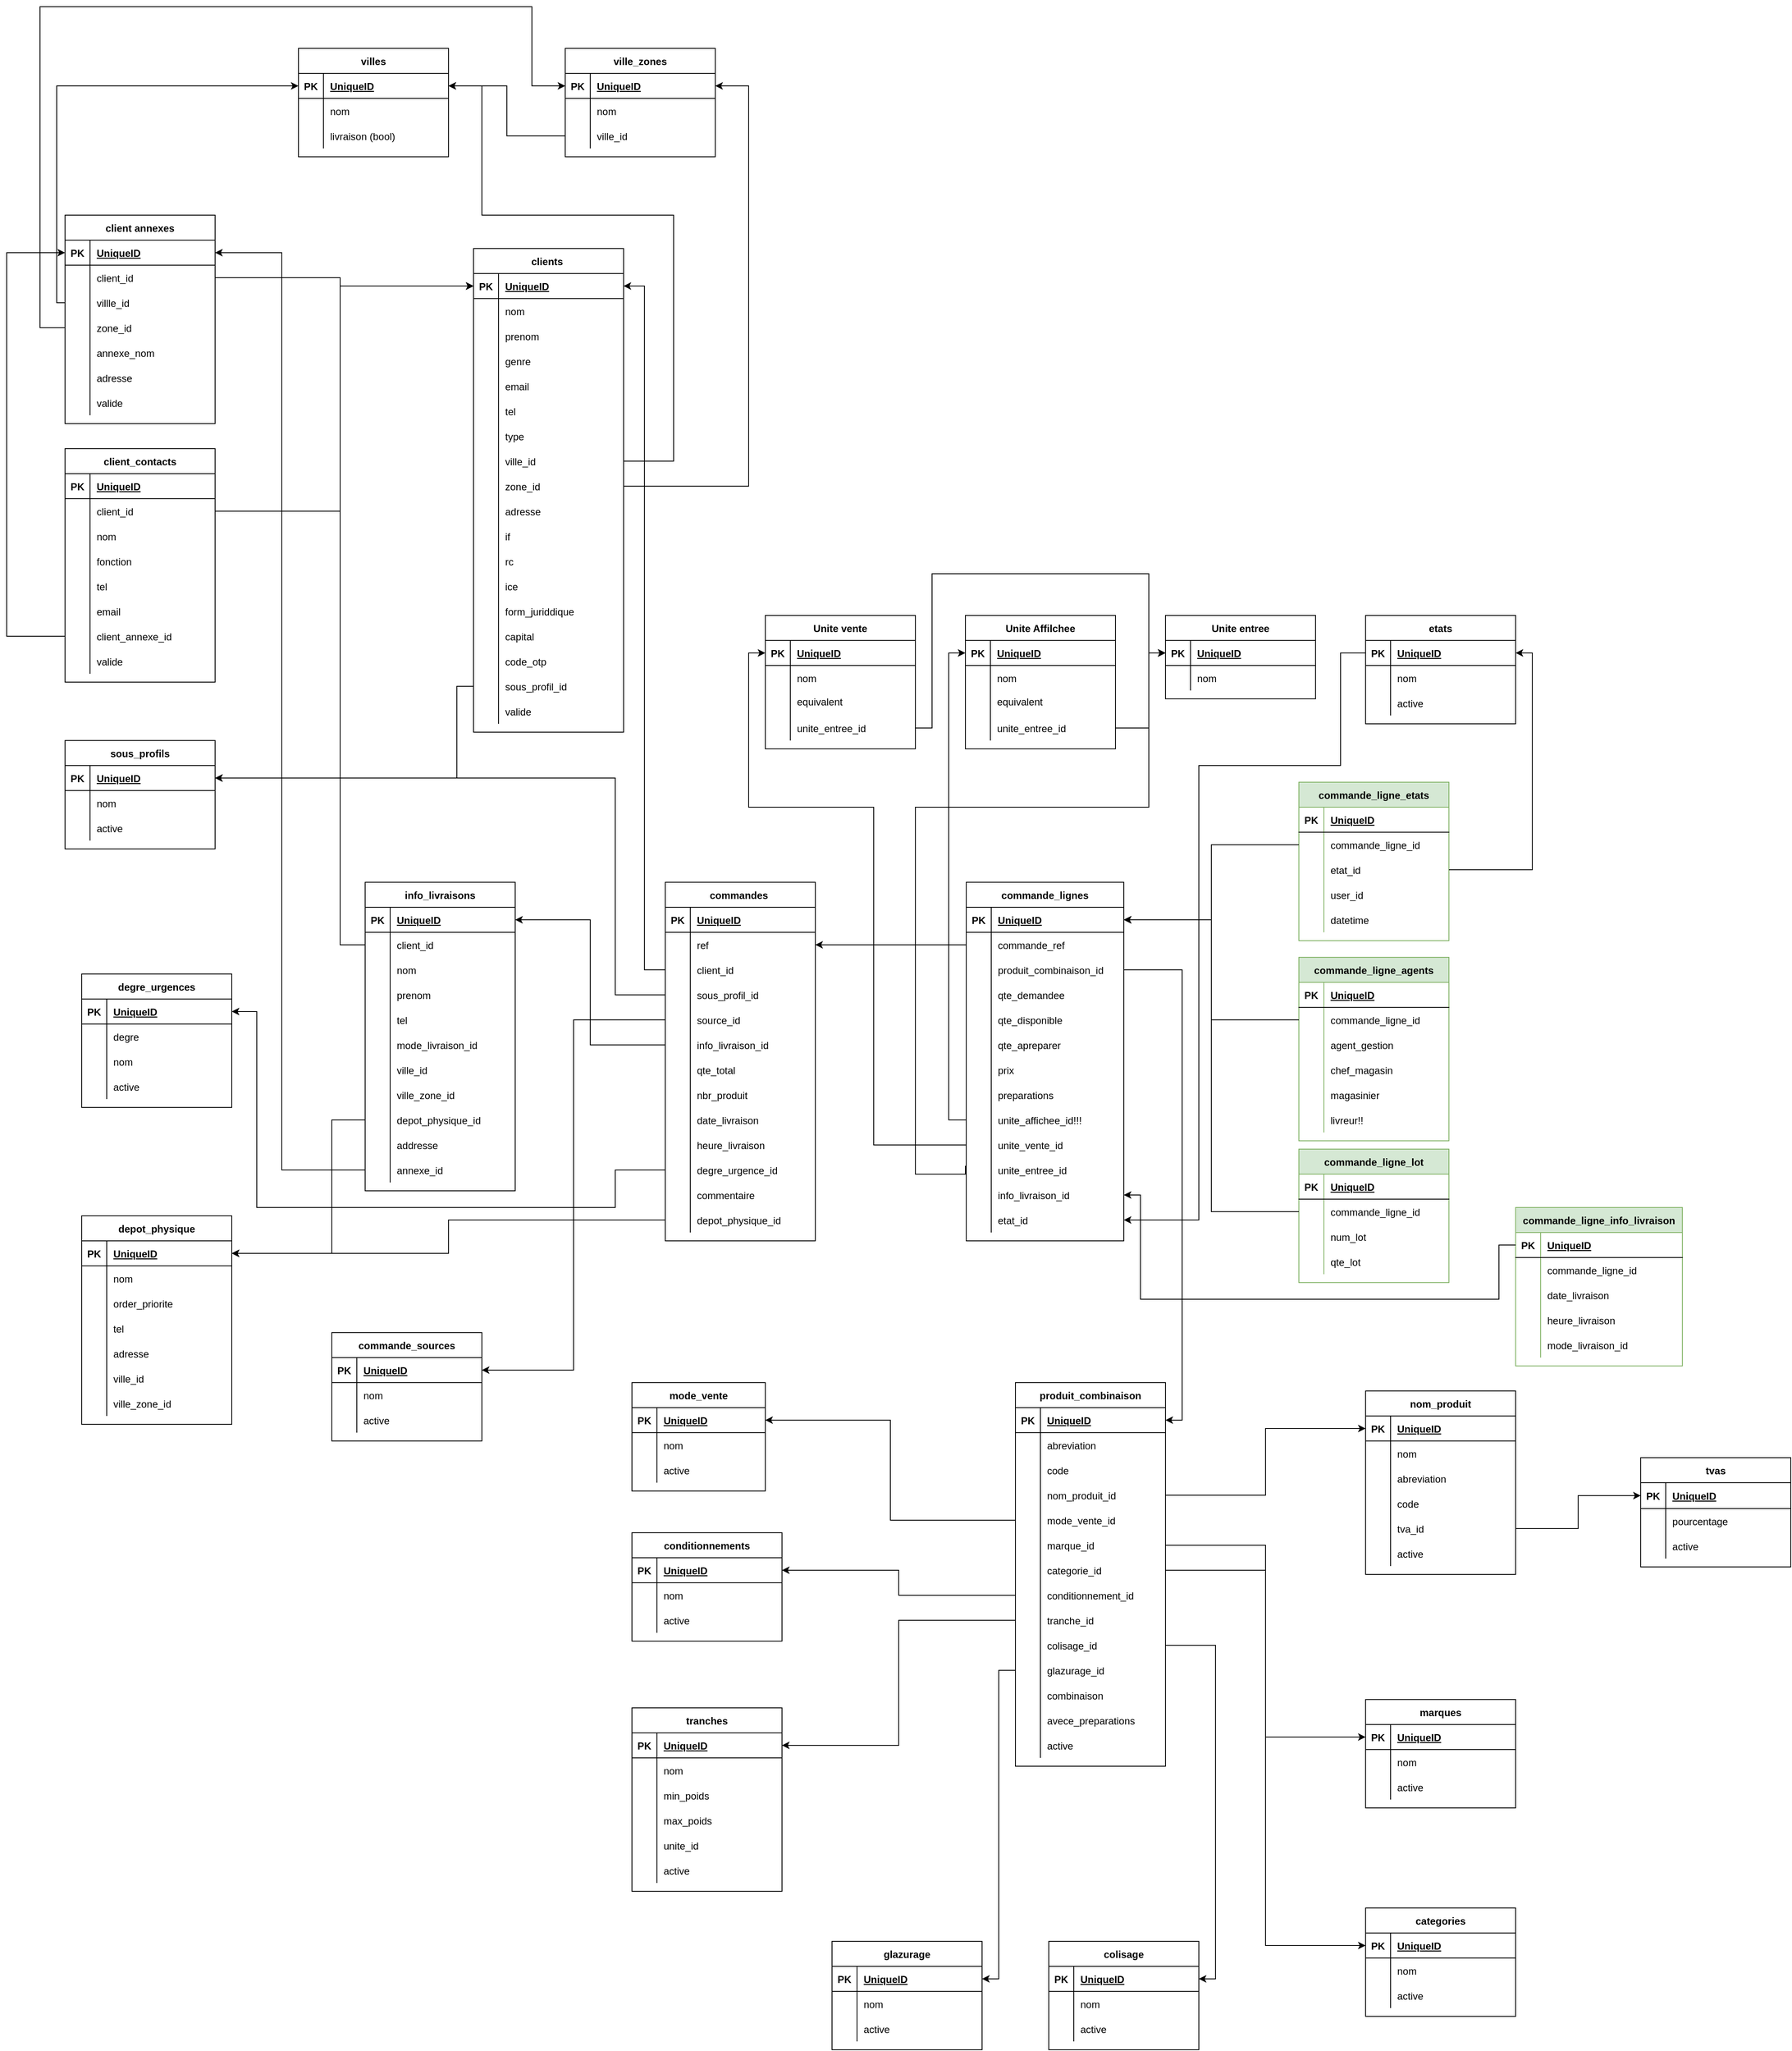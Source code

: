 <mxfile version="19.0.0" type="github">
  <diagram id="BVihMzFoWMBMrUpYhVlw" name="Page-1">
    <mxGraphModel dx="2746" dy="2308" grid="1" gridSize="10" guides="1" tooltips="1" connect="1" arrows="1" fold="1" page="1" pageScale="1" pageWidth="850" pageHeight="1100" math="0" shadow="0">
      <root>
        <mxCell id="0" />
        <mxCell id="1" parent="0" />
        <mxCell id="FX7l18LYTbZeMaKFpm9E-1" value="commandes " style="shape=table;startSize=30;container=1;collapsible=1;childLayout=tableLayout;fixedRows=1;rowLines=0;fontStyle=1;align=center;resizeLast=1;" parent="1" vertex="1">
          <mxGeometry x="600" y="560" width="180" height="430" as="geometry" />
        </mxCell>
        <mxCell id="FX7l18LYTbZeMaKFpm9E-2" value="" style="shape=tableRow;horizontal=0;startSize=0;swimlaneHead=0;swimlaneBody=0;fillColor=none;collapsible=0;dropTarget=0;points=[[0,0.5],[1,0.5]];portConstraint=eastwest;top=0;left=0;right=0;bottom=1;" parent="FX7l18LYTbZeMaKFpm9E-1" vertex="1">
          <mxGeometry y="30" width="180" height="30" as="geometry" />
        </mxCell>
        <mxCell id="FX7l18LYTbZeMaKFpm9E-3" value="PK" style="shape=partialRectangle;connectable=0;fillColor=none;top=0;left=0;bottom=0;right=0;fontStyle=1;overflow=hidden;" parent="FX7l18LYTbZeMaKFpm9E-2" vertex="1">
          <mxGeometry width="30" height="30" as="geometry">
            <mxRectangle width="30" height="30" as="alternateBounds" />
          </mxGeometry>
        </mxCell>
        <mxCell id="FX7l18LYTbZeMaKFpm9E-4" value="UniqueID" style="shape=partialRectangle;connectable=0;fillColor=none;top=0;left=0;bottom=0;right=0;align=left;spacingLeft=6;fontStyle=5;overflow=hidden;" parent="FX7l18LYTbZeMaKFpm9E-2" vertex="1">
          <mxGeometry x="30" width="150" height="30" as="geometry">
            <mxRectangle width="150" height="30" as="alternateBounds" />
          </mxGeometry>
        </mxCell>
        <mxCell id="FX7l18LYTbZeMaKFpm9E-5" value="" style="shape=tableRow;horizontal=0;startSize=0;swimlaneHead=0;swimlaneBody=0;fillColor=none;collapsible=0;dropTarget=0;points=[[0,0.5],[1,0.5]];portConstraint=eastwest;top=0;left=0;right=0;bottom=0;" parent="FX7l18LYTbZeMaKFpm9E-1" vertex="1">
          <mxGeometry y="60" width="180" height="30" as="geometry" />
        </mxCell>
        <mxCell id="FX7l18LYTbZeMaKFpm9E-6" value="" style="shape=partialRectangle;connectable=0;fillColor=none;top=0;left=0;bottom=0;right=0;editable=1;overflow=hidden;" parent="FX7l18LYTbZeMaKFpm9E-5" vertex="1">
          <mxGeometry width="30" height="30" as="geometry">
            <mxRectangle width="30" height="30" as="alternateBounds" />
          </mxGeometry>
        </mxCell>
        <mxCell id="FX7l18LYTbZeMaKFpm9E-7" value="ref" style="shape=partialRectangle;connectable=0;fillColor=none;top=0;left=0;bottom=0;right=0;align=left;spacingLeft=6;overflow=hidden;" parent="FX7l18LYTbZeMaKFpm9E-5" vertex="1">
          <mxGeometry x="30" width="150" height="30" as="geometry">
            <mxRectangle width="150" height="30" as="alternateBounds" />
          </mxGeometry>
        </mxCell>
        <mxCell id="M9L2GmGferWyItQVjOw8-502" style="shape=tableRow;horizontal=0;startSize=0;swimlaneHead=0;swimlaneBody=0;fillColor=none;collapsible=0;dropTarget=0;points=[[0,0.5],[1,0.5]];portConstraint=eastwest;top=0;left=0;right=0;bottom=0;" vertex="1" parent="FX7l18LYTbZeMaKFpm9E-1">
          <mxGeometry y="90" width="180" height="30" as="geometry" />
        </mxCell>
        <mxCell id="M9L2GmGferWyItQVjOw8-503" style="shape=partialRectangle;connectable=0;fillColor=none;top=0;left=0;bottom=0;right=0;editable=1;overflow=hidden;" vertex="1" parent="M9L2GmGferWyItQVjOw8-502">
          <mxGeometry width="30" height="30" as="geometry">
            <mxRectangle width="30" height="30" as="alternateBounds" />
          </mxGeometry>
        </mxCell>
        <mxCell id="M9L2GmGferWyItQVjOw8-504" value="client_id" style="shape=partialRectangle;connectable=0;fillColor=none;top=0;left=0;bottom=0;right=0;align=left;spacingLeft=6;overflow=hidden;" vertex="1" parent="M9L2GmGferWyItQVjOw8-502">
          <mxGeometry x="30" width="150" height="30" as="geometry">
            <mxRectangle width="150" height="30" as="alternateBounds" />
          </mxGeometry>
        </mxCell>
        <mxCell id="FX7l18LYTbZeMaKFpm9E-11" value="" style="shape=tableRow;horizontal=0;startSize=0;swimlaneHead=0;swimlaneBody=0;fillColor=none;collapsible=0;dropTarget=0;points=[[0,0.5],[1,0.5]];portConstraint=eastwest;top=0;left=0;right=0;bottom=0;" parent="FX7l18LYTbZeMaKFpm9E-1" vertex="1">
          <mxGeometry y="120" width="180" height="30" as="geometry" />
        </mxCell>
        <mxCell id="FX7l18LYTbZeMaKFpm9E-12" value="" style="shape=partialRectangle;connectable=0;fillColor=none;top=0;left=0;bottom=0;right=0;editable=1;overflow=hidden;" parent="FX7l18LYTbZeMaKFpm9E-11" vertex="1">
          <mxGeometry width="30" height="30" as="geometry">
            <mxRectangle width="30" height="30" as="alternateBounds" />
          </mxGeometry>
        </mxCell>
        <mxCell id="FX7l18LYTbZeMaKFpm9E-13" value="sous_profil_id" style="shape=partialRectangle;connectable=0;fillColor=none;top=0;left=0;bottom=0;right=0;align=left;spacingLeft=6;overflow=hidden;" parent="FX7l18LYTbZeMaKFpm9E-11" vertex="1">
          <mxGeometry x="30" width="150" height="30" as="geometry">
            <mxRectangle width="150" height="30" as="alternateBounds" />
          </mxGeometry>
        </mxCell>
        <mxCell id="FX7l18LYTbZeMaKFpm9E-82" style="shape=tableRow;horizontal=0;startSize=0;swimlaneHead=0;swimlaneBody=0;fillColor=none;collapsible=0;dropTarget=0;points=[[0,0.5],[1,0.5]];portConstraint=eastwest;top=0;left=0;right=0;bottom=0;" parent="FX7l18LYTbZeMaKFpm9E-1" vertex="1">
          <mxGeometry y="150" width="180" height="30" as="geometry" />
        </mxCell>
        <mxCell id="FX7l18LYTbZeMaKFpm9E-83" style="shape=partialRectangle;connectable=0;fillColor=none;top=0;left=0;bottom=0;right=0;editable=1;overflow=hidden;" parent="FX7l18LYTbZeMaKFpm9E-82" vertex="1">
          <mxGeometry width="30" height="30" as="geometry">
            <mxRectangle width="30" height="30" as="alternateBounds" />
          </mxGeometry>
        </mxCell>
        <mxCell id="FX7l18LYTbZeMaKFpm9E-84" value="source_id" style="shape=partialRectangle;connectable=0;fillColor=none;top=0;left=0;bottom=0;right=0;align=left;spacingLeft=6;overflow=hidden;" parent="FX7l18LYTbZeMaKFpm9E-82" vertex="1">
          <mxGeometry x="30" width="150" height="30" as="geometry">
            <mxRectangle width="150" height="30" as="alternateBounds" />
          </mxGeometry>
        </mxCell>
        <mxCell id="FX7l18LYTbZeMaKFpm9E-79" style="shape=tableRow;horizontal=0;startSize=0;swimlaneHead=0;swimlaneBody=0;fillColor=none;collapsible=0;dropTarget=0;points=[[0,0.5],[1,0.5]];portConstraint=eastwest;top=0;left=0;right=0;bottom=0;" parent="FX7l18LYTbZeMaKFpm9E-1" vertex="1">
          <mxGeometry y="180" width="180" height="30" as="geometry" />
        </mxCell>
        <mxCell id="FX7l18LYTbZeMaKFpm9E-80" style="shape=partialRectangle;connectable=0;fillColor=none;top=0;left=0;bottom=0;right=0;editable=1;overflow=hidden;" parent="FX7l18LYTbZeMaKFpm9E-79" vertex="1">
          <mxGeometry width="30" height="30" as="geometry">
            <mxRectangle width="30" height="30" as="alternateBounds" />
          </mxGeometry>
        </mxCell>
        <mxCell id="FX7l18LYTbZeMaKFpm9E-81" value="info_livraison_id" style="shape=partialRectangle;connectable=0;fillColor=none;top=0;left=0;bottom=0;right=0;align=left;spacingLeft=6;overflow=hidden;" parent="FX7l18LYTbZeMaKFpm9E-79" vertex="1">
          <mxGeometry x="30" width="150" height="30" as="geometry">
            <mxRectangle width="150" height="30" as="alternateBounds" />
          </mxGeometry>
        </mxCell>
        <mxCell id="FX7l18LYTbZeMaKFpm9E-76" style="shape=tableRow;horizontal=0;startSize=0;swimlaneHead=0;swimlaneBody=0;fillColor=none;collapsible=0;dropTarget=0;points=[[0,0.5],[1,0.5]];portConstraint=eastwest;top=0;left=0;right=0;bottom=0;" parent="FX7l18LYTbZeMaKFpm9E-1" vertex="1">
          <mxGeometry y="210" width="180" height="30" as="geometry" />
        </mxCell>
        <mxCell id="FX7l18LYTbZeMaKFpm9E-77" style="shape=partialRectangle;connectable=0;fillColor=none;top=0;left=0;bottom=0;right=0;editable=1;overflow=hidden;" parent="FX7l18LYTbZeMaKFpm9E-76" vertex="1">
          <mxGeometry width="30" height="30" as="geometry">
            <mxRectangle width="30" height="30" as="alternateBounds" />
          </mxGeometry>
        </mxCell>
        <mxCell id="FX7l18LYTbZeMaKFpm9E-78" value="qte_total" style="shape=partialRectangle;connectable=0;fillColor=none;top=0;left=0;bottom=0;right=0;align=left;spacingLeft=6;overflow=hidden;" parent="FX7l18LYTbZeMaKFpm9E-76" vertex="1">
          <mxGeometry x="30" width="150" height="30" as="geometry">
            <mxRectangle width="150" height="30" as="alternateBounds" />
          </mxGeometry>
        </mxCell>
        <mxCell id="FX7l18LYTbZeMaKFpm9E-73" style="shape=tableRow;horizontal=0;startSize=0;swimlaneHead=0;swimlaneBody=0;fillColor=none;collapsible=0;dropTarget=0;points=[[0,0.5],[1,0.5]];portConstraint=eastwest;top=0;left=0;right=0;bottom=0;" parent="FX7l18LYTbZeMaKFpm9E-1" vertex="1">
          <mxGeometry y="240" width="180" height="30" as="geometry" />
        </mxCell>
        <mxCell id="FX7l18LYTbZeMaKFpm9E-74" style="shape=partialRectangle;connectable=0;fillColor=none;top=0;left=0;bottom=0;right=0;editable=1;overflow=hidden;" parent="FX7l18LYTbZeMaKFpm9E-73" vertex="1">
          <mxGeometry width="30" height="30" as="geometry">
            <mxRectangle width="30" height="30" as="alternateBounds" />
          </mxGeometry>
        </mxCell>
        <mxCell id="FX7l18LYTbZeMaKFpm9E-75" value="nbr_produit" style="shape=partialRectangle;connectable=0;fillColor=none;top=0;left=0;bottom=0;right=0;align=left;spacingLeft=6;overflow=hidden;" parent="FX7l18LYTbZeMaKFpm9E-73" vertex="1">
          <mxGeometry x="30" width="150" height="30" as="geometry">
            <mxRectangle width="150" height="30" as="alternateBounds" />
          </mxGeometry>
        </mxCell>
        <mxCell id="FX7l18LYTbZeMaKFpm9E-70" style="shape=tableRow;horizontal=0;startSize=0;swimlaneHead=0;swimlaneBody=0;fillColor=none;collapsible=0;dropTarget=0;points=[[0,0.5],[1,0.5]];portConstraint=eastwest;top=0;left=0;right=0;bottom=0;" parent="FX7l18LYTbZeMaKFpm9E-1" vertex="1">
          <mxGeometry y="270" width="180" height="30" as="geometry" />
        </mxCell>
        <mxCell id="FX7l18LYTbZeMaKFpm9E-71" style="shape=partialRectangle;connectable=0;fillColor=none;top=0;left=0;bottom=0;right=0;editable=1;overflow=hidden;" parent="FX7l18LYTbZeMaKFpm9E-70" vertex="1">
          <mxGeometry width="30" height="30" as="geometry">
            <mxRectangle width="30" height="30" as="alternateBounds" />
          </mxGeometry>
        </mxCell>
        <mxCell id="FX7l18LYTbZeMaKFpm9E-72" value="date_livraison" style="shape=partialRectangle;connectable=0;fillColor=none;top=0;left=0;bottom=0;right=0;align=left;spacingLeft=6;overflow=hidden;" parent="FX7l18LYTbZeMaKFpm9E-70" vertex="1">
          <mxGeometry x="30" width="150" height="30" as="geometry">
            <mxRectangle width="150" height="30" as="alternateBounds" />
          </mxGeometry>
        </mxCell>
        <mxCell id="FX7l18LYTbZeMaKFpm9E-67" style="shape=tableRow;horizontal=0;startSize=0;swimlaneHead=0;swimlaneBody=0;fillColor=none;collapsible=0;dropTarget=0;points=[[0,0.5],[1,0.5]];portConstraint=eastwest;top=0;left=0;right=0;bottom=0;" parent="FX7l18LYTbZeMaKFpm9E-1" vertex="1">
          <mxGeometry y="300" width="180" height="30" as="geometry" />
        </mxCell>
        <mxCell id="FX7l18LYTbZeMaKFpm9E-68" style="shape=partialRectangle;connectable=0;fillColor=none;top=0;left=0;bottom=0;right=0;editable=1;overflow=hidden;" parent="FX7l18LYTbZeMaKFpm9E-67" vertex="1">
          <mxGeometry width="30" height="30" as="geometry">
            <mxRectangle width="30" height="30" as="alternateBounds" />
          </mxGeometry>
        </mxCell>
        <mxCell id="FX7l18LYTbZeMaKFpm9E-69" value="heure_livraison" style="shape=partialRectangle;connectable=0;fillColor=none;top=0;left=0;bottom=0;right=0;align=left;spacingLeft=6;overflow=hidden;" parent="FX7l18LYTbZeMaKFpm9E-67" vertex="1">
          <mxGeometry x="30" width="150" height="30" as="geometry">
            <mxRectangle width="150" height="30" as="alternateBounds" />
          </mxGeometry>
        </mxCell>
        <mxCell id="FX7l18LYTbZeMaKFpm9E-64" style="shape=tableRow;horizontal=0;startSize=0;swimlaneHead=0;swimlaneBody=0;fillColor=none;collapsible=0;dropTarget=0;points=[[0,0.5],[1,0.5]];portConstraint=eastwest;top=0;left=0;right=0;bottom=0;" parent="FX7l18LYTbZeMaKFpm9E-1" vertex="1">
          <mxGeometry y="330" width="180" height="30" as="geometry" />
        </mxCell>
        <mxCell id="FX7l18LYTbZeMaKFpm9E-65" style="shape=partialRectangle;connectable=0;fillColor=none;top=0;left=0;bottom=0;right=0;editable=1;overflow=hidden;" parent="FX7l18LYTbZeMaKFpm9E-64" vertex="1">
          <mxGeometry width="30" height="30" as="geometry">
            <mxRectangle width="30" height="30" as="alternateBounds" />
          </mxGeometry>
        </mxCell>
        <mxCell id="FX7l18LYTbZeMaKFpm9E-66" value="degre_urgence_id" style="shape=partialRectangle;connectable=0;fillColor=none;top=0;left=0;bottom=0;right=0;align=left;spacingLeft=6;overflow=hidden;" parent="FX7l18LYTbZeMaKFpm9E-64" vertex="1">
          <mxGeometry x="30" width="150" height="30" as="geometry">
            <mxRectangle width="150" height="30" as="alternateBounds" />
          </mxGeometry>
        </mxCell>
        <mxCell id="FX7l18LYTbZeMaKFpm9E-61" style="shape=tableRow;horizontal=0;startSize=0;swimlaneHead=0;swimlaneBody=0;fillColor=none;collapsible=0;dropTarget=0;points=[[0,0.5],[1,0.5]];portConstraint=eastwest;top=0;left=0;right=0;bottom=0;" parent="FX7l18LYTbZeMaKFpm9E-1" vertex="1">
          <mxGeometry y="360" width="180" height="30" as="geometry" />
        </mxCell>
        <mxCell id="FX7l18LYTbZeMaKFpm9E-62" style="shape=partialRectangle;connectable=0;fillColor=none;top=0;left=0;bottom=0;right=0;editable=1;overflow=hidden;" parent="FX7l18LYTbZeMaKFpm9E-61" vertex="1">
          <mxGeometry width="30" height="30" as="geometry">
            <mxRectangle width="30" height="30" as="alternateBounds" />
          </mxGeometry>
        </mxCell>
        <mxCell id="FX7l18LYTbZeMaKFpm9E-63" value="commentaire" style="shape=partialRectangle;connectable=0;fillColor=none;top=0;left=0;bottom=0;right=0;align=left;spacingLeft=6;overflow=hidden;" parent="FX7l18LYTbZeMaKFpm9E-61" vertex="1">
          <mxGeometry x="30" width="150" height="30" as="geometry">
            <mxRectangle width="150" height="30" as="alternateBounds" />
          </mxGeometry>
        </mxCell>
        <mxCell id="M9L2GmGferWyItQVjOw8-383" style="shape=tableRow;horizontal=0;startSize=0;swimlaneHead=0;swimlaneBody=0;fillColor=none;collapsible=0;dropTarget=0;points=[[0,0.5],[1,0.5]];portConstraint=eastwest;top=0;left=0;right=0;bottom=0;" vertex="1" parent="FX7l18LYTbZeMaKFpm9E-1">
          <mxGeometry y="390" width="180" height="30" as="geometry" />
        </mxCell>
        <mxCell id="M9L2GmGferWyItQVjOw8-384" style="shape=partialRectangle;connectable=0;fillColor=none;top=0;left=0;bottom=0;right=0;editable=1;overflow=hidden;" vertex="1" parent="M9L2GmGferWyItQVjOw8-383">
          <mxGeometry width="30" height="30" as="geometry">
            <mxRectangle width="30" height="30" as="alternateBounds" />
          </mxGeometry>
        </mxCell>
        <mxCell id="M9L2GmGferWyItQVjOw8-385" value="depot_physique_id" style="shape=partialRectangle;connectable=0;fillColor=none;top=0;left=0;bottom=0;right=0;align=left;spacingLeft=6;overflow=hidden;" vertex="1" parent="M9L2GmGferWyItQVjOw8-383">
          <mxGeometry x="30" width="150" height="30" as="geometry">
            <mxRectangle width="150" height="30" as="alternateBounds" />
          </mxGeometry>
        </mxCell>
        <mxCell id="FX7l18LYTbZeMaKFpm9E-14" value="commande_lignes" style="shape=table;startSize=30;container=1;collapsible=1;childLayout=tableLayout;fixedRows=1;rowLines=0;fontStyle=1;align=center;resizeLast=1;" parent="1" vertex="1">
          <mxGeometry x="961" y="560" width="189" height="430" as="geometry" />
        </mxCell>
        <mxCell id="FX7l18LYTbZeMaKFpm9E-15" value="" style="shape=tableRow;horizontal=0;startSize=0;swimlaneHead=0;swimlaneBody=0;fillColor=none;collapsible=0;dropTarget=0;points=[[0,0.5],[1,0.5]];portConstraint=eastwest;top=0;left=0;right=0;bottom=1;" parent="FX7l18LYTbZeMaKFpm9E-14" vertex="1">
          <mxGeometry y="30" width="189" height="30" as="geometry" />
        </mxCell>
        <mxCell id="FX7l18LYTbZeMaKFpm9E-16" value="PK" style="shape=partialRectangle;connectable=0;fillColor=none;top=0;left=0;bottom=0;right=0;fontStyle=1;overflow=hidden;" parent="FX7l18LYTbZeMaKFpm9E-15" vertex="1">
          <mxGeometry width="30" height="30" as="geometry">
            <mxRectangle width="30" height="30" as="alternateBounds" />
          </mxGeometry>
        </mxCell>
        <mxCell id="FX7l18LYTbZeMaKFpm9E-17" value="UniqueID" style="shape=partialRectangle;connectable=0;fillColor=none;top=0;left=0;bottom=0;right=0;align=left;spacingLeft=6;fontStyle=5;overflow=hidden;" parent="FX7l18LYTbZeMaKFpm9E-15" vertex="1">
          <mxGeometry x="30" width="159" height="30" as="geometry">
            <mxRectangle width="159" height="30" as="alternateBounds" />
          </mxGeometry>
        </mxCell>
        <mxCell id="FX7l18LYTbZeMaKFpm9E-18" value="" style="shape=tableRow;horizontal=0;startSize=0;swimlaneHead=0;swimlaneBody=0;fillColor=none;collapsible=0;dropTarget=0;points=[[0,0.5],[1,0.5]];portConstraint=eastwest;top=0;left=0;right=0;bottom=0;" parent="FX7l18LYTbZeMaKFpm9E-14" vertex="1">
          <mxGeometry y="60" width="189" height="30" as="geometry" />
        </mxCell>
        <mxCell id="FX7l18LYTbZeMaKFpm9E-19" value="" style="shape=partialRectangle;connectable=0;fillColor=none;top=0;left=0;bottom=0;right=0;editable=1;overflow=hidden;" parent="FX7l18LYTbZeMaKFpm9E-18" vertex="1">
          <mxGeometry width="30" height="30" as="geometry">
            <mxRectangle width="30" height="30" as="alternateBounds" />
          </mxGeometry>
        </mxCell>
        <mxCell id="FX7l18LYTbZeMaKFpm9E-20" value="commande_ref" style="shape=partialRectangle;connectable=0;fillColor=none;top=0;left=0;bottom=0;right=0;align=left;spacingLeft=6;overflow=hidden;" parent="FX7l18LYTbZeMaKFpm9E-18" vertex="1">
          <mxGeometry x="30" width="159" height="30" as="geometry">
            <mxRectangle width="159" height="30" as="alternateBounds" />
          </mxGeometry>
        </mxCell>
        <mxCell id="FX7l18LYTbZeMaKFpm9E-24" value="" style="shape=tableRow;horizontal=0;startSize=0;swimlaneHead=0;swimlaneBody=0;fillColor=none;collapsible=0;dropTarget=0;points=[[0,0.5],[1,0.5]];portConstraint=eastwest;top=0;left=0;right=0;bottom=0;" parent="FX7l18LYTbZeMaKFpm9E-14" vertex="1">
          <mxGeometry y="90" width="189" height="30" as="geometry" />
        </mxCell>
        <mxCell id="FX7l18LYTbZeMaKFpm9E-25" value="" style="shape=partialRectangle;connectable=0;fillColor=none;top=0;left=0;bottom=0;right=0;editable=1;overflow=hidden;" parent="FX7l18LYTbZeMaKFpm9E-24" vertex="1">
          <mxGeometry width="30" height="30" as="geometry">
            <mxRectangle width="30" height="30" as="alternateBounds" />
          </mxGeometry>
        </mxCell>
        <mxCell id="FX7l18LYTbZeMaKFpm9E-26" value="produit_combinaison_id" style="shape=partialRectangle;connectable=0;fillColor=none;top=0;left=0;bottom=0;right=0;align=left;spacingLeft=6;overflow=hidden;" parent="FX7l18LYTbZeMaKFpm9E-24" vertex="1">
          <mxGeometry x="30" width="159" height="30" as="geometry">
            <mxRectangle width="159" height="30" as="alternateBounds" />
          </mxGeometry>
        </mxCell>
        <mxCell id="FX7l18LYTbZeMaKFpm9E-109" style="shape=tableRow;horizontal=0;startSize=0;swimlaneHead=0;swimlaneBody=0;fillColor=none;collapsible=0;dropTarget=0;points=[[0,0.5],[1,0.5]];portConstraint=eastwest;top=0;left=0;right=0;bottom=0;" parent="FX7l18LYTbZeMaKFpm9E-14" vertex="1">
          <mxGeometry y="120" width="189" height="30" as="geometry" />
        </mxCell>
        <mxCell id="FX7l18LYTbZeMaKFpm9E-110" style="shape=partialRectangle;connectable=0;fillColor=none;top=0;left=0;bottom=0;right=0;editable=1;overflow=hidden;" parent="FX7l18LYTbZeMaKFpm9E-109" vertex="1">
          <mxGeometry width="30" height="30" as="geometry">
            <mxRectangle width="30" height="30" as="alternateBounds" />
          </mxGeometry>
        </mxCell>
        <mxCell id="FX7l18LYTbZeMaKFpm9E-111" value="qte_demandee" style="shape=partialRectangle;connectable=0;fillColor=none;top=0;left=0;bottom=0;right=0;align=left;spacingLeft=6;overflow=hidden;" parent="FX7l18LYTbZeMaKFpm9E-109" vertex="1">
          <mxGeometry x="30" width="159" height="30" as="geometry">
            <mxRectangle width="159" height="30" as="alternateBounds" />
          </mxGeometry>
        </mxCell>
        <mxCell id="FX7l18LYTbZeMaKFpm9E-106" style="shape=tableRow;horizontal=0;startSize=0;swimlaneHead=0;swimlaneBody=0;fillColor=none;collapsible=0;dropTarget=0;points=[[0,0.5],[1,0.5]];portConstraint=eastwest;top=0;left=0;right=0;bottom=0;" parent="FX7l18LYTbZeMaKFpm9E-14" vertex="1">
          <mxGeometry y="150" width="189" height="30" as="geometry" />
        </mxCell>
        <mxCell id="FX7l18LYTbZeMaKFpm9E-107" style="shape=partialRectangle;connectable=0;fillColor=none;top=0;left=0;bottom=0;right=0;editable=1;overflow=hidden;" parent="FX7l18LYTbZeMaKFpm9E-106" vertex="1">
          <mxGeometry width="30" height="30" as="geometry">
            <mxRectangle width="30" height="30" as="alternateBounds" />
          </mxGeometry>
        </mxCell>
        <mxCell id="FX7l18LYTbZeMaKFpm9E-108" value="qte_disponible" style="shape=partialRectangle;connectable=0;fillColor=none;top=0;left=0;bottom=0;right=0;align=left;spacingLeft=6;overflow=hidden;" parent="FX7l18LYTbZeMaKFpm9E-106" vertex="1">
          <mxGeometry x="30" width="159" height="30" as="geometry">
            <mxRectangle width="159" height="30" as="alternateBounds" />
          </mxGeometry>
        </mxCell>
        <mxCell id="M9L2GmGferWyItQVjOw8-494" style="shape=tableRow;horizontal=0;startSize=0;swimlaneHead=0;swimlaneBody=0;fillColor=none;collapsible=0;dropTarget=0;points=[[0,0.5],[1,0.5]];portConstraint=eastwest;top=0;left=0;right=0;bottom=0;" vertex="1" parent="FX7l18LYTbZeMaKFpm9E-14">
          <mxGeometry y="180" width="189" height="30" as="geometry" />
        </mxCell>
        <mxCell id="M9L2GmGferWyItQVjOw8-495" style="shape=partialRectangle;connectable=0;fillColor=none;top=0;left=0;bottom=0;right=0;editable=1;overflow=hidden;" vertex="1" parent="M9L2GmGferWyItQVjOw8-494">
          <mxGeometry width="30" height="30" as="geometry">
            <mxRectangle width="30" height="30" as="alternateBounds" />
          </mxGeometry>
        </mxCell>
        <mxCell id="M9L2GmGferWyItQVjOw8-496" value="qte_apreparer" style="shape=partialRectangle;connectable=0;fillColor=none;top=0;left=0;bottom=0;right=0;align=left;spacingLeft=6;overflow=hidden;" vertex="1" parent="M9L2GmGferWyItQVjOw8-494">
          <mxGeometry x="30" width="159" height="30" as="geometry">
            <mxRectangle width="159" height="30" as="alternateBounds" />
          </mxGeometry>
        </mxCell>
        <mxCell id="FX7l18LYTbZeMaKFpm9E-100" style="shape=tableRow;horizontal=0;startSize=0;swimlaneHead=0;swimlaneBody=0;fillColor=none;collapsible=0;dropTarget=0;points=[[0,0.5],[1,0.5]];portConstraint=eastwest;top=0;left=0;right=0;bottom=0;" parent="FX7l18LYTbZeMaKFpm9E-14" vertex="1">
          <mxGeometry y="210" width="189" height="30" as="geometry" />
        </mxCell>
        <mxCell id="FX7l18LYTbZeMaKFpm9E-101" style="shape=partialRectangle;connectable=0;fillColor=none;top=0;left=0;bottom=0;right=0;editable=1;overflow=hidden;" parent="FX7l18LYTbZeMaKFpm9E-100" vertex="1">
          <mxGeometry width="30" height="30" as="geometry">
            <mxRectangle width="30" height="30" as="alternateBounds" />
          </mxGeometry>
        </mxCell>
        <mxCell id="FX7l18LYTbZeMaKFpm9E-102" value="prix" style="shape=partialRectangle;connectable=0;fillColor=none;top=0;left=0;bottom=0;right=0;align=left;spacingLeft=6;overflow=hidden;" parent="FX7l18LYTbZeMaKFpm9E-100" vertex="1">
          <mxGeometry x="30" width="159" height="30" as="geometry">
            <mxRectangle width="159" height="30" as="alternateBounds" />
          </mxGeometry>
        </mxCell>
        <mxCell id="FX7l18LYTbZeMaKFpm9E-97" style="shape=tableRow;horizontal=0;startSize=0;swimlaneHead=0;swimlaneBody=0;fillColor=none;collapsible=0;dropTarget=0;points=[[0,0.5],[1,0.5]];portConstraint=eastwest;top=0;left=0;right=0;bottom=0;" parent="FX7l18LYTbZeMaKFpm9E-14" vertex="1">
          <mxGeometry y="240" width="189" height="30" as="geometry" />
        </mxCell>
        <mxCell id="FX7l18LYTbZeMaKFpm9E-98" style="shape=partialRectangle;connectable=0;fillColor=none;top=0;left=0;bottom=0;right=0;editable=1;overflow=hidden;" parent="FX7l18LYTbZeMaKFpm9E-97" vertex="1">
          <mxGeometry width="30" height="30" as="geometry">
            <mxRectangle width="30" height="30" as="alternateBounds" />
          </mxGeometry>
        </mxCell>
        <mxCell id="FX7l18LYTbZeMaKFpm9E-99" value="preparations" style="shape=partialRectangle;connectable=0;fillColor=none;top=0;left=0;bottom=0;right=0;align=left;spacingLeft=6;overflow=hidden;" parent="FX7l18LYTbZeMaKFpm9E-97" vertex="1">
          <mxGeometry x="30" width="159" height="30" as="geometry">
            <mxRectangle width="159" height="30" as="alternateBounds" />
          </mxGeometry>
        </mxCell>
        <mxCell id="FX7l18LYTbZeMaKFpm9E-94" style="shape=tableRow;horizontal=0;startSize=0;swimlaneHead=0;swimlaneBody=0;fillColor=none;collapsible=0;dropTarget=0;points=[[0,0.5],[1,0.5]];portConstraint=eastwest;top=0;left=0;right=0;bottom=0;" parent="FX7l18LYTbZeMaKFpm9E-14" vertex="1">
          <mxGeometry y="270" width="189" height="30" as="geometry" />
        </mxCell>
        <mxCell id="FX7l18LYTbZeMaKFpm9E-95" style="shape=partialRectangle;connectable=0;fillColor=none;top=0;left=0;bottom=0;right=0;editable=1;overflow=hidden;" parent="FX7l18LYTbZeMaKFpm9E-94" vertex="1">
          <mxGeometry width="30" height="30" as="geometry">
            <mxRectangle width="30" height="30" as="alternateBounds" />
          </mxGeometry>
        </mxCell>
        <mxCell id="FX7l18LYTbZeMaKFpm9E-96" value="unite_affichee_id!!!" style="shape=partialRectangle;connectable=0;fillColor=none;top=0;left=0;bottom=0;right=0;align=left;spacingLeft=6;overflow=hidden;" parent="FX7l18LYTbZeMaKFpm9E-94" vertex="1">
          <mxGeometry x="30" width="159" height="30" as="geometry">
            <mxRectangle width="159" height="30" as="alternateBounds" />
          </mxGeometry>
        </mxCell>
        <mxCell id="FX7l18LYTbZeMaKFpm9E-91" style="shape=tableRow;horizontal=0;startSize=0;swimlaneHead=0;swimlaneBody=0;fillColor=none;collapsible=0;dropTarget=0;points=[[0,0.5],[1,0.5]];portConstraint=eastwest;top=0;left=0;right=0;bottom=0;" parent="FX7l18LYTbZeMaKFpm9E-14" vertex="1">
          <mxGeometry y="300" width="189" height="30" as="geometry" />
        </mxCell>
        <mxCell id="FX7l18LYTbZeMaKFpm9E-92" style="shape=partialRectangle;connectable=0;fillColor=none;top=0;left=0;bottom=0;right=0;editable=1;overflow=hidden;" parent="FX7l18LYTbZeMaKFpm9E-91" vertex="1">
          <mxGeometry width="30" height="30" as="geometry">
            <mxRectangle width="30" height="30" as="alternateBounds" />
          </mxGeometry>
        </mxCell>
        <mxCell id="FX7l18LYTbZeMaKFpm9E-93" value="unite_vente_id" style="shape=partialRectangle;connectable=0;fillColor=none;top=0;left=0;bottom=0;right=0;align=left;spacingLeft=6;overflow=hidden;" parent="FX7l18LYTbZeMaKFpm9E-91" vertex="1">
          <mxGeometry x="30" width="159" height="30" as="geometry">
            <mxRectangle width="159" height="30" as="alternateBounds" />
          </mxGeometry>
        </mxCell>
        <mxCell id="FX7l18LYTbZeMaKFpm9E-88" style="shape=tableRow;horizontal=0;startSize=0;swimlaneHead=0;swimlaneBody=0;fillColor=none;collapsible=0;dropTarget=0;points=[[0,0.5],[1,0.5]];portConstraint=eastwest;top=0;left=0;right=0;bottom=0;" parent="FX7l18LYTbZeMaKFpm9E-14" vertex="1">
          <mxGeometry y="330" width="189" height="30" as="geometry" />
        </mxCell>
        <mxCell id="FX7l18LYTbZeMaKFpm9E-89" style="shape=partialRectangle;connectable=0;fillColor=none;top=0;left=0;bottom=0;right=0;editable=1;overflow=hidden;" parent="FX7l18LYTbZeMaKFpm9E-88" vertex="1">
          <mxGeometry width="30" height="30" as="geometry">
            <mxRectangle width="30" height="30" as="alternateBounds" />
          </mxGeometry>
        </mxCell>
        <mxCell id="FX7l18LYTbZeMaKFpm9E-90" value="unite_entree_id" style="shape=partialRectangle;connectable=0;fillColor=none;top=0;left=0;bottom=0;right=0;align=left;spacingLeft=6;overflow=hidden;" parent="FX7l18LYTbZeMaKFpm9E-88" vertex="1">
          <mxGeometry x="30" width="159" height="30" as="geometry">
            <mxRectangle width="159" height="30" as="alternateBounds" />
          </mxGeometry>
        </mxCell>
        <mxCell id="M9L2GmGferWyItQVjOw8-474" style="shape=tableRow;horizontal=0;startSize=0;swimlaneHead=0;swimlaneBody=0;fillColor=none;collapsible=0;dropTarget=0;points=[[0,0.5],[1,0.5]];portConstraint=eastwest;top=0;left=0;right=0;bottom=0;" vertex="1" parent="FX7l18LYTbZeMaKFpm9E-14">
          <mxGeometry y="360" width="189" height="30" as="geometry" />
        </mxCell>
        <mxCell id="M9L2GmGferWyItQVjOw8-475" style="shape=partialRectangle;connectable=0;fillColor=none;top=0;left=0;bottom=0;right=0;editable=1;overflow=hidden;" vertex="1" parent="M9L2GmGferWyItQVjOw8-474">
          <mxGeometry width="30" height="30" as="geometry">
            <mxRectangle width="30" height="30" as="alternateBounds" />
          </mxGeometry>
        </mxCell>
        <mxCell id="M9L2GmGferWyItQVjOw8-476" value="info_livraison_id" style="shape=partialRectangle;connectable=0;fillColor=none;top=0;left=0;bottom=0;right=0;align=left;spacingLeft=6;overflow=hidden;" vertex="1" parent="M9L2GmGferWyItQVjOw8-474">
          <mxGeometry x="30" width="159" height="30" as="geometry">
            <mxRectangle width="159" height="30" as="alternateBounds" />
          </mxGeometry>
        </mxCell>
        <mxCell id="FX7l18LYTbZeMaKFpm9E-85" style="shape=tableRow;horizontal=0;startSize=0;swimlaneHead=0;swimlaneBody=0;fillColor=none;collapsible=0;dropTarget=0;points=[[0,0.5],[1,0.5]];portConstraint=eastwest;top=0;left=0;right=0;bottom=0;" parent="FX7l18LYTbZeMaKFpm9E-14" vertex="1">
          <mxGeometry y="390" width="189" height="30" as="geometry" />
        </mxCell>
        <mxCell id="FX7l18LYTbZeMaKFpm9E-86" style="shape=partialRectangle;connectable=0;fillColor=none;top=0;left=0;bottom=0;right=0;editable=1;overflow=hidden;" parent="FX7l18LYTbZeMaKFpm9E-85" vertex="1">
          <mxGeometry width="30" height="30" as="geometry">
            <mxRectangle width="30" height="30" as="alternateBounds" />
          </mxGeometry>
        </mxCell>
        <mxCell id="FX7l18LYTbZeMaKFpm9E-87" value="etat_id" style="shape=partialRectangle;connectable=0;fillColor=none;top=0;left=0;bottom=0;right=0;align=left;spacingLeft=6;overflow=hidden;" parent="FX7l18LYTbZeMaKFpm9E-85" vertex="1">
          <mxGeometry x="30" width="159" height="30" as="geometry">
            <mxRectangle width="159" height="30" as="alternateBounds" />
          </mxGeometry>
        </mxCell>
        <mxCell id="FX7l18LYTbZeMaKFpm9E-115" value="info_livraisons" style="shape=table;startSize=30;container=1;collapsible=1;childLayout=tableLayout;fixedRows=1;rowLines=0;fontStyle=1;align=center;resizeLast=1;" parent="1" vertex="1">
          <mxGeometry x="240" y="560" width="180" height="370" as="geometry">
            <mxRectangle x="16650" y="-2890" width="110" height="30" as="alternateBounds" />
          </mxGeometry>
        </mxCell>
        <mxCell id="FX7l18LYTbZeMaKFpm9E-116" value="" style="shape=tableRow;horizontal=0;startSize=0;swimlaneHead=0;swimlaneBody=0;fillColor=none;collapsible=0;dropTarget=0;points=[[0,0.5],[1,0.5]];portConstraint=eastwest;top=0;left=0;right=0;bottom=1;" parent="FX7l18LYTbZeMaKFpm9E-115" vertex="1">
          <mxGeometry y="30" width="180" height="30" as="geometry" />
        </mxCell>
        <mxCell id="FX7l18LYTbZeMaKFpm9E-117" value="PK" style="shape=partialRectangle;connectable=0;fillColor=none;top=0;left=0;bottom=0;right=0;fontStyle=1;overflow=hidden;" parent="FX7l18LYTbZeMaKFpm9E-116" vertex="1">
          <mxGeometry width="30" height="30" as="geometry">
            <mxRectangle width="30" height="30" as="alternateBounds" />
          </mxGeometry>
        </mxCell>
        <mxCell id="FX7l18LYTbZeMaKFpm9E-118" value="UniqueID" style="shape=partialRectangle;connectable=0;fillColor=none;top=0;left=0;bottom=0;right=0;align=left;spacingLeft=6;fontStyle=5;overflow=hidden;" parent="FX7l18LYTbZeMaKFpm9E-116" vertex="1">
          <mxGeometry x="30" width="150" height="30" as="geometry">
            <mxRectangle width="150" height="30" as="alternateBounds" />
          </mxGeometry>
        </mxCell>
        <mxCell id="FX7l18LYTbZeMaKFpm9E-119" style="shape=tableRow;horizontal=0;startSize=0;swimlaneHead=0;swimlaneBody=0;fillColor=none;collapsible=0;dropTarget=0;points=[[0,0.5],[1,0.5]];portConstraint=eastwest;top=0;left=0;right=0;bottom=0;" parent="FX7l18LYTbZeMaKFpm9E-115" vertex="1">
          <mxGeometry y="60" width="180" height="30" as="geometry" />
        </mxCell>
        <mxCell id="FX7l18LYTbZeMaKFpm9E-120" style="shape=partialRectangle;connectable=0;fillColor=none;top=0;left=0;bottom=0;right=0;editable=1;overflow=hidden;" parent="FX7l18LYTbZeMaKFpm9E-119" vertex="1">
          <mxGeometry width="30" height="30" as="geometry">
            <mxRectangle width="30" height="30" as="alternateBounds" />
          </mxGeometry>
        </mxCell>
        <mxCell id="FX7l18LYTbZeMaKFpm9E-121" value="client_id" style="shape=partialRectangle;connectable=0;fillColor=none;top=0;left=0;bottom=0;right=0;align=left;spacingLeft=6;overflow=hidden;" parent="FX7l18LYTbZeMaKFpm9E-119" vertex="1">
          <mxGeometry x="30" width="150" height="30" as="geometry">
            <mxRectangle width="150" height="30" as="alternateBounds" />
          </mxGeometry>
        </mxCell>
        <mxCell id="FX7l18LYTbZeMaKFpm9E-122" value="" style="shape=tableRow;horizontal=0;startSize=0;swimlaneHead=0;swimlaneBody=0;fillColor=none;collapsible=0;dropTarget=0;points=[[0,0.5],[1,0.5]];portConstraint=eastwest;top=0;left=0;right=0;bottom=0;" parent="FX7l18LYTbZeMaKFpm9E-115" vertex="1">
          <mxGeometry y="90" width="180" height="30" as="geometry" />
        </mxCell>
        <mxCell id="FX7l18LYTbZeMaKFpm9E-123" value="" style="shape=partialRectangle;connectable=0;fillColor=none;top=0;left=0;bottom=0;right=0;editable=1;overflow=hidden;" parent="FX7l18LYTbZeMaKFpm9E-122" vertex="1">
          <mxGeometry width="30" height="30" as="geometry">
            <mxRectangle width="30" height="30" as="alternateBounds" />
          </mxGeometry>
        </mxCell>
        <mxCell id="FX7l18LYTbZeMaKFpm9E-124" value="nom" style="shape=partialRectangle;connectable=0;fillColor=none;top=0;left=0;bottom=0;right=0;align=left;spacingLeft=6;overflow=hidden;" parent="FX7l18LYTbZeMaKFpm9E-122" vertex="1">
          <mxGeometry x="30" width="150" height="30" as="geometry">
            <mxRectangle width="150" height="30" as="alternateBounds" />
          </mxGeometry>
        </mxCell>
        <mxCell id="FX7l18LYTbZeMaKFpm9E-125" value="" style="shape=tableRow;horizontal=0;startSize=0;swimlaneHead=0;swimlaneBody=0;fillColor=none;collapsible=0;dropTarget=0;points=[[0,0.5],[1,0.5]];portConstraint=eastwest;top=0;left=0;right=0;bottom=0;" parent="FX7l18LYTbZeMaKFpm9E-115" vertex="1">
          <mxGeometry y="120" width="180" height="30" as="geometry" />
        </mxCell>
        <mxCell id="FX7l18LYTbZeMaKFpm9E-126" value="" style="shape=partialRectangle;connectable=0;fillColor=none;top=0;left=0;bottom=0;right=0;editable=1;overflow=hidden;" parent="FX7l18LYTbZeMaKFpm9E-125" vertex="1">
          <mxGeometry width="30" height="30" as="geometry">
            <mxRectangle width="30" height="30" as="alternateBounds" />
          </mxGeometry>
        </mxCell>
        <mxCell id="FX7l18LYTbZeMaKFpm9E-127" value="prenom" style="shape=partialRectangle;connectable=0;fillColor=none;top=0;left=0;bottom=0;right=0;align=left;spacingLeft=6;overflow=hidden;" parent="FX7l18LYTbZeMaKFpm9E-125" vertex="1">
          <mxGeometry x="30" width="150" height="30" as="geometry">
            <mxRectangle width="150" height="30" as="alternateBounds" />
          </mxGeometry>
        </mxCell>
        <mxCell id="FX7l18LYTbZeMaKFpm9E-128" value="" style="shape=tableRow;horizontal=0;startSize=0;swimlaneHead=0;swimlaneBody=0;fillColor=none;collapsible=0;dropTarget=0;points=[[0,0.5],[1,0.5]];portConstraint=eastwest;top=0;left=0;right=0;bottom=0;" parent="FX7l18LYTbZeMaKFpm9E-115" vertex="1">
          <mxGeometry y="150" width="180" height="30" as="geometry" />
        </mxCell>
        <mxCell id="FX7l18LYTbZeMaKFpm9E-129" value="" style="shape=partialRectangle;connectable=0;fillColor=none;top=0;left=0;bottom=0;right=0;editable=1;overflow=hidden;" parent="FX7l18LYTbZeMaKFpm9E-128" vertex="1">
          <mxGeometry width="30" height="30" as="geometry">
            <mxRectangle width="30" height="30" as="alternateBounds" />
          </mxGeometry>
        </mxCell>
        <mxCell id="FX7l18LYTbZeMaKFpm9E-130" value="tel" style="shape=partialRectangle;connectable=0;fillColor=none;top=0;left=0;bottom=0;right=0;align=left;spacingLeft=6;overflow=hidden;" parent="FX7l18LYTbZeMaKFpm9E-128" vertex="1">
          <mxGeometry x="30" width="150" height="30" as="geometry">
            <mxRectangle width="150" height="30" as="alternateBounds" />
          </mxGeometry>
        </mxCell>
        <mxCell id="FX7l18LYTbZeMaKFpm9E-131" style="shape=tableRow;horizontal=0;startSize=0;swimlaneHead=0;swimlaneBody=0;fillColor=none;collapsible=0;dropTarget=0;points=[[0,0.5],[1,0.5]];portConstraint=eastwest;top=0;left=0;right=0;bottom=0;" parent="FX7l18LYTbZeMaKFpm9E-115" vertex="1">
          <mxGeometry y="180" width="180" height="30" as="geometry" />
        </mxCell>
        <mxCell id="FX7l18LYTbZeMaKFpm9E-132" style="shape=partialRectangle;connectable=0;fillColor=none;top=0;left=0;bottom=0;right=0;editable=1;overflow=hidden;" parent="FX7l18LYTbZeMaKFpm9E-131" vertex="1">
          <mxGeometry width="30" height="30" as="geometry">
            <mxRectangle width="30" height="30" as="alternateBounds" />
          </mxGeometry>
        </mxCell>
        <mxCell id="FX7l18LYTbZeMaKFpm9E-133" value="mode_livraison_id" style="shape=partialRectangle;connectable=0;fillColor=none;top=0;left=0;bottom=0;right=0;align=left;spacingLeft=6;overflow=hidden;" parent="FX7l18LYTbZeMaKFpm9E-131" vertex="1">
          <mxGeometry x="30" width="150" height="30" as="geometry">
            <mxRectangle width="150" height="30" as="alternateBounds" />
          </mxGeometry>
        </mxCell>
        <mxCell id="FX7l18LYTbZeMaKFpm9E-134" style="shape=tableRow;horizontal=0;startSize=0;swimlaneHead=0;swimlaneBody=0;fillColor=none;collapsible=0;dropTarget=0;points=[[0,0.5],[1,0.5]];portConstraint=eastwest;top=0;left=0;right=0;bottom=0;" parent="FX7l18LYTbZeMaKFpm9E-115" vertex="1">
          <mxGeometry y="210" width="180" height="30" as="geometry" />
        </mxCell>
        <mxCell id="FX7l18LYTbZeMaKFpm9E-135" style="shape=partialRectangle;connectable=0;fillColor=none;top=0;left=0;bottom=0;right=0;editable=1;overflow=hidden;" parent="FX7l18LYTbZeMaKFpm9E-134" vertex="1">
          <mxGeometry width="30" height="30" as="geometry">
            <mxRectangle width="30" height="30" as="alternateBounds" />
          </mxGeometry>
        </mxCell>
        <mxCell id="FX7l18LYTbZeMaKFpm9E-136" value="ville_id" style="shape=partialRectangle;connectable=0;fillColor=none;top=0;left=0;bottom=0;right=0;align=left;spacingLeft=6;overflow=hidden;" parent="FX7l18LYTbZeMaKFpm9E-134" vertex="1">
          <mxGeometry x="30" width="150" height="30" as="geometry">
            <mxRectangle width="150" height="30" as="alternateBounds" />
          </mxGeometry>
        </mxCell>
        <mxCell id="FX7l18LYTbZeMaKFpm9E-137" style="shape=tableRow;horizontal=0;startSize=0;swimlaneHead=0;swimlaneBody=0;fillColor=none;collapsible=0;dropTarget=0;points=[[0,0.5],[1,0.5]];portConstraint=eastwest;top=0;left=0;right=0;bottom=0;" parent="FX7l18LYTbZeMaKFpm9E-115" vertex="1">
          <mxGeometry y="240" width="180" height="30" as="geometry" />
        </mxCell>
        <mxCell id="FX7l18LYTbZeMaKFpm9E-138" style="shape=partialRectangle;connectable=0;fillColor=none;top=0;left=0;bottom=0;right=0;editable=1;overflow=hidden;" parent="FX7l18LYTbZeMaKFpm9E-137" vertex="1">
          <mxGeometry width="30" height="30" as="geometry">
            <mxRectangle width="30" height="30" as="alternateBounds" />
          </mxGeometry>
        </mxCell>
        <mxCell id="FX7l18LYTbZeMaKFpm9E-139" value="ville_zone_id" style="shape=partialRectangle;connectable=0;fillColor=none;top=0;left=0;bottom=0;right=0;align=left;spacingLeft=6;overflow=hidden;" parent="FX7l18LYTbZeMaKFpm9E-137" vertex="1">
          <mxGeometry x="30" width="150" height="30" as="geometry">
            <mxRectangle width="150" height="30" as="alternateBounds" />
          </mxGeometry>
        </mxCell>
        <mxCell id="FX7l18LYTbZeMaKFpm9E-140" style="shape=tableRow;horizontal=0;startSize=0;swimlaneHead=0;swimlaneBody=0;fillColor=none;collapsible=0;dropTarget=0;points=[[0,0.5],[1,0.5]];portConstraint=eastwest;top=0;left=0;right=0;bottom=0;" parent="FX7l18LYTbZeMaKFpm9E-115" vertex="1">
          <mxGeometry y="270" width="180" height="30" as="geometry" />
        </mxCell>
        <mxCell id="FX7l18LYTbZeMaKFpm9E-141" style="shape=partialRectangle;connectable=0;fillColor=none;top=0;left=0;bottom=0;right=0;editable=1;overflow=hidden;" parent="FX7l18LYTbZeMaKFpm9E-140" vertex="1">
          <mxGeometry width="30" height="30" as="geometry">
            <mxRectangle width="30" height="30" as="alternateBounds" />
          </mxGeometry>
        </mxCell>
        <mxCell id="FX7l18LYTbZeMaKFpm9E-142" value="depot_physique_id" style="shape=partialRectangle;connectable=0;fillColor=none;top=0;left=0;bottom=0;right=0;align=left;spacingLeft=6;overflow=hidden;" parent="FX7l18LYTbZeMaKFpm9E-140" vertex="1">
          <mxGeometry x="30" width="150" height="30" as="geometry">
            <mxRectangle width="150" height="30" as="alternateBounds" />
          </mxGeometry>
        </mxCell>
        <mxCell id="FX7l18LYTbZeMaKFpm9E-143" style="shape=tableRow;horizontal=0;startSize=0;swimlaneHead=0;swimlaneBody=0;fillColor=none;collapsible=0;dropTarget=0;points=[[0,0.5],[1,0.5]];portConstraint=eastwest;top=0;left=0;right=0;bottom=0;" parent="FX7l18LYTbZeMaKFpm9E-115" vertex="1">
          <mxGeometry y="300" width="180" height="30" as="geometry" />
        </mxCell>
        <mxCell id="FX7l18LYTbZeMaKFpm9E-144" style="shape=partialRectangle;connectable=0;fillColor=none;top=0;left=0;bottom=0;right=0;editable=1;overflow=hidden;" parent="FX7l18LYTbZeMaKFpm9E-143" vertex="1">
          <mxGeometry width="30" height="30" as="geometry">
            <mxRectangle width="30" height="30" as="alternateBounds" />
          </mxGeometry>
        </mxCell>
        <mxCell id="FX7l18LYTbZeMaKFpm9E-145" value="addresse" style="shape=partialRectangle;connectable=0;fillColor=none;top=0;left=0;bottom=0;right=0;align=left;spacingLeft=6;overflow=hidden;" parent="FX7l18LYTbZeMaKFpm9E-143" vertex="1">
          <mxGeometry x="30" width="150" height="30" as="geometry">
            <mxRectangle width="150" height="30" as="alternateBounds" />
          </mxGeometry>
        </mxCell>
        <mxCell id="FX7l18LYTbZeMaKFpm9E-146" style="shape=tableRow;horizontal=0;startSize=0;swimlaneHead=0;swimlaneBody=0;fillColor=none;collapsible=0;dropTarget=0;points=[[0,0.5],[1,0.5]];portConstraint=eastwest;top=0;left=0;right=0;bottom=0;" parent="FX7l18LYTbZeMaKFpm9E-115" vertex="1">
          <mxGeometry y="330" width="180" height="30" as="geometry" />
        </mxCell>
        <mxCell id="FX7l18LYTbZeMaKFpm9E-147" style="shape=partialRectangle;connectable=0;fillColor=none;top=0;left=0;bottom=0;right=0;editable=1;overflow=hidden;" parent="FX7l18LYTbZeMaKFpm9E-146" vertex="1">
          <mxGeometry width="30" height="30" as="geometry">
            <mxRectangle width="30" height="30" as="alternateBounds" />
          </mxGeometry>
        </mxCell>
        <mxCell id="FX7l18LYTbZeMaKFpm9E-148" value="annexe_id" style="shape=partialRectangle;connectable=0;fillColor=none;top=0;left=0;bottom=0;right=0;align=left;spacingLeft=6;overflow=hidden;" parent="FX7l18LYTbZeMaKFpm9E-146" vertex="1">
          <mxGeometry x="30" width="150" height="30" as="geometry">
            <mxRectangle width="150" height="30" as="alternateBounds" />
          </mxGeometry>
        </mxCell>
        <mxCell id="FX7l18LYTbZeMaKFpm9E-152" value="clients " style="shape=table;startSize=30;container=1;collapsible=1;childLayout=tableLayout;fixedRows=1;rowLines=0;fontStyle=1;align=center;resizeLast=1;" parent="1" vertex="1">
          <mxGeometry x="370" y="-200" width="180" height="580" as="geometry" />
        </mxCell>
        <mxCell id="FX7l18LYTbZeMaKFpm9E-153" value="" style="shape=tableRow;horizontal=0;startSize=0;swimlaneHead=0;swimlaneBody=0;fillColor=none;collapsible=0;dropTarget=0;points=[[0,0.5],[1,0.5]];portConstraint=eastwest;top=0;left=0;right=0;bottom=1;" parent="FX7l18LYTbZeMaKFpm9E-152" vertex="1">
          <mxGeometry y="30" width="180" height="30" as="geometry" />
        </mxCell>
        <mxCell id="FX7l18LYTbZeMaKFpm9E-154" value="PK" style="shape=partialRectangle;connectable=0;fillColor=none;top=0;left=0;bottom=0;right=0;fontStyle=1;overflow=hidden;" parent="FX7l18LYTbZeMaKFpm9E-153" vertex="1">
          <mxGeometry width="30" height="30" as="geometry">
            <mxRectangle width="30" height="30" as="alternateBounds" />
          </mxGeometry>
        </mxCell>
        <mxCell id="FX7l18LYTbZeMaKFpm9E-155" value="UniqueID" style="shape=partialRectangle;connectable=0;fillColor=none;top=0;left=0;bottom=0;right=0;align=left;spacingLeft=6;fontStyle=5;overflow=hidden;" parent="FX7l18LYTbZeMaKFpm9E-153" vertex="1">
          <mxGeometry x="30" width="150" height="30" as="geometry">
            <mxRectangle width="150" height="30" as="alternateBounds" />
          </mxGeometry>
        </mxCell>
        <mxCell id="FX7l18LYTbZeMaKFpm9E-156" value="" style="shape=tableRow;horizontal=0;startSize=0;swimlaneHead=0;swimlaneBody=0;fillColor=none;collapsible=0;dropTarget=0;points=[[0,0.5],[1,0.5]];portConstraint=eastwest;top=0;left=0;right=0;bottom=0;" parent="FX7l18LYTbZeMaKFpm9E-152" vertex="1">
          <mxGeometry y="60" width="180" height="30" as="geometry" />
        </mxCell>
        <mxCell id="FX7l18LYTbZeMaKFpm9E-157" value="" style="shape=partialRectangle;connectable=0;fillColor=none;top=0;left=0;bottom=0;right=0;editable=1;overflow=hidden;" parent="FX7l18LYTbZeMaKFpm9E-156" vertex="1">
          <mxGeometry width="30" height="30" as="geometry">
            <mxRectangle width="30" height="30" as="alternateBounds" />
          </mxGeometry>
        </mxCell>
        <mxCell id="FX7l18LYTbZeMaKFpm9E-158" value="nom    " style="shape=partialRectangle;connectable=0;fillColor=none;top=0;left=0;bottom=0;right=0;align=left;spacingLeft=6;overflow=hidden;" parent="FX7l18LYTbZeMaKFpm9E-156" vertex="1">
          <mxGeometry x="30" width="150" height="30" as="geometry">
            <mxRectangle width="150" height="30" as="alternateBounds" />
          </mxGeometry>
        </mxCell>
        <mxCell id="FX7l18LYTbZeMaKFpm9E-159" value="" style="shape=tableRow;horizontal=0;startSize=0;swimlaneHead=0;swimlaneBody=0;fillColor=none;collapsible=0;dropTarget=0;points=[[0,0.5],[1,0.5]];portConstraint=eastwest;top=0;left=0;right=0;bottom=0;" parent="FX7l18LYTbZeMaKFpm9E-152" vertex="1">
          <mxGeometry y="90" width="180" height="30" as="geometry" />
        </mxCell>
        <mxCell id="FX7l18LYTbZeMaKFpm9E-160" value="" style="shape=partialRectangle;connectable=0;fillColor=none;top=0;left=0;bottom=0;right=0;editable=1;overflow=hidden;" parent="FX7l18LYTbZeMaKFpm9E-159" vertex="1">
          <mxGeometry width="30" height="30" as="geometry">
            <mxRectangle width="30" height="30" as="alternateBounds" />
          </mxGeometry>
        </mxCell>
        <mxCell id="FX7l18LYTbZeMaKFpm9E-161" value="prenom" style="shape=partialRectangle;connectable=0;fillColor=none;top=0;left=0;bottom=0;right=0;align=left;spacingLeft=6;overflow=hidden;" parent="FX7l18LYTbZeMaKFpm9E-159" vertex="1">
          <mxGeometry x="30" width="150" height="30" as="geometry">
            <mxRectangle width="150" height="30" as="alternateBounds" />
          </mxGeometry>
        </mxCell>
        <mxCell id="FX7l18LYTbZeMaKFpm9E-162" style="shape=tableRow;horizontal=0;startSize=0;swimlaneHead=0;swimlaneBody=0;fillColor=none;collapsible=0;dropTarget=0;points=[[0,0.5],[1,0.5]];portConstraint=eastwest;top=0;left=0;right=0;bottom=0;" parent="FX7l18LYTbZeMaKFpm9E-152" vertex="1">
          <mxGeometry y="120" width="180" height="30" as="geometry" />
        </mxCell>
        <mxCell id="FX7l18LYTbZeMaKFpm9E-163" style="shape=partialRectangle;connectable=0;fillColor=none;top=0;left=0;bottom=0;right=0;editable=1;overflow=hidden;" parent="FX7l18LYTbZeMaKFpm9E-162" vertex="1">
          <mxGeometry width="30" height="30" as="geometry">
            <mxRectangle width="30" height="30" as="alternateBounds" />
          </mxGeometry>
        </mxCell>
        <mxCell id="FX7l18LYTbZeMaKFpm9E-164" value="genre" style="shape=partialRectangle;connectable=0;fillColor=none;top=0;left=0;bottom=0;right=0;align=left;spacingLeft=6;overflow=hidden;" parent="FX7l18LYTbZeMaKFpm9E-162" vertex="1">
          <mxGeometry x="30" width="150" height="30" as="geometry">
            <mxRectangle width="150" height="30" as="alternateBounds" />
          </mxGeometry>
        </mxCell>
        <mxCell id="FX7l18LYTbZeMaKFpm9E-165" value="" style="shape=tableRow;horizontal=0;startSize=0;swimlaneHead=0;swimlaneBody=0;fillColor=none;collapsible=0;dropTarget=0;points=[[0,0.5],[1,0.5]];portConstraint=eastwest;top=0;left=0;right=0;bottom=0;" parent="FX7l18LYTbZeMaKFpm9E-152" vertex="1">
          <mxGeometry y="150" width="180" height="30" as="geometry" />
        </mxCell>
        <mxCell id="FX7l18LYTbZeMaKFpm9E-166" value="" style="shape=partialRectangle;connectable=0;fillColor=none;top=0;left=0;bottom=0;right=0;editable=1;overflow=hidden;" parent="FX7l18LYTbZeMaKFpm9E-165" vertex="1">
          <mxGeometry width="30" height="30" as="geometry">
            <mxRectangle width="30" height="30" as="alternateBounds" />
          </mxGeometry>
        </mxCell>
        <mxCell id="FX7l18LYTbZeMaKFpm9E-167" value="email" style="shape=partialRectangle;connectable=0;fillColor=none;top=0;left=0;bottom=0;right=0;align=left;spacingLeft=6;overflow=hidden;" parent="FX7l18LYTbZeMaKFpm9E-165" vertex="1">
          <mxGeometry x="30" width="150" height="30" as="geometry">
            <mxRectangle width="150" height="30" as="alternateBounds" />
          </mxGeometry>
        </mxCell>
        <mxCell id="FX7l18LYTbZeMaKFpm9E-168" style="shape=tableRow;horizontal=0;startSize=0;swimlaneHead=0;swimlaneBody=0;fillColor=none;collapsible=0;dropTarget=0;points=[[0,0.5],[1,0.5]];portConstraint=eastwest;top=0;left=0;right=0;bottom=0;" parent="FX7l18LYTbZeMaKFpm9E-152" vertex="1">
          <mxGeometry y="180" width="180" height="30" as="geometry" />
        </mxCell>
        <mxCell id="FX7l18LYTbZeMaKFpm9E-169" style="shape=partialRectangle;connectable=0;fillColor=none;top=0;left=0;bottom=0;right=0;editable=1;overflow=hidden;" parent="FX7l18LYTbZeMaKFpm9E-168" vertex="1">
          <mxGeometry width="30" height="30" as="geometry">
            <mxRectangle width="30" height="30" as="alternateBounds" />
          </mxGeometry>
        </mxCell>
        <mxCell id="FX7l18LYTbZeMaKFpm9E-170" value="tel" style="shape=partialRectangle;connectable=0;fillColor=none;top=0;left=0;bottom=0;right=0;align=left;spacingLeft=6;overflow=hidden;" parent="FX7l18LYTbZeMaKFpm9E-168" vertex="1">
          <mxGeometry x="30" width="150" height="30" as="geometry">
            <mxRectangle width="150" height="30" as="alternateBounds" />
          </mxGeometry>
        </mxCell>
        <mxCell id="FX7l18LYTbZeMaKFpm9E-171" style="shape=tableRow;horizontal=0;startSize=0;swimlaneHead=0;swimlaneBody=0;fillColor=none;collapsible=0;dropTarget=0;points=[[0,0.5],[1,0.5]];portConstraint=eastwest;top=0;left=0;right=0;bottom=0;" parent="FX7l18LYTbZeMaKFpm9E-152" vertex="1">
          <mxGeometry y="210" width="180" height="30" as="geometry" />
        </mxCell>
        <mxCell id="FX7l18LYTbZeMaKFpm9E-172" style="shape=partialRectangle;connectable=0;fillColor=none;top=0;left=0;bottom=0;right=0;editable=1;overflow=hidden;" parent="FX7l18LYTbZeMaKFpm9E-171" vertex="1">
          <mxGeometry width="30" height="30" as="geometry">
            <mxRectangle width="30" height="30" as="alternateBounds" />
          </mxGeometry>
        </mxCell>
        <mxCell id="FX7l18LYTbZeMaKFpm9E-173" value="type" style="shape=partialRectangle;connectable=0;fillColor=none;top=0;left=0;bottom=0;right=0;align=left;spacingLeft=6;overflow=hidden;" parent="FX7l18LYTbZeMaKFpm9E-171" vertex="1">
          <mxGeometry x="30" width="150" height="30" as="geometry">
            <mxRectangle width="150" height="30" as="alternateBounds" />
          </mxGeometry>
        </mxCell>
        <mxCell id="FX7l18LYTbZeMaKFpm9E-174" style="shape=tableRow;horizontal=0;startSize=0;swimlaneHead=0;swimlaneBody=0;fillColor=none;collapsible=0;dropTarget=0;points=[[0,0.5],[1,0.5]];portConstraint=eastwest;top=0;left=0;right=0;bottom=0;" parent="FX7l18LYTbZeMaKFpm9E-152" vertex="1">
          <mxGeometry y="240" width="180" height="30" as="geometry" />
        </mxCell>
        <mxCell id="FX7l18LYTbZeMaKFpm9E-175" style="shape=partialRectangle;connectable=0;fillColor=none;top=0;left=0;bottom=0;right=0;editable=1;overflow=hidden;" parent="FX7l18LYTbZeMaKFpm9E-174" vertex="1">
          <mxGeometry width="30" height="30" as="geometry">
            <mxRectangle width="30" height="30" as="alternateBounds" />
          </mxGeometry>
        </mxCell>
        <mxCell id="FX7l18LYTbZeMaKFpm9E-176" value="ville_id" style="shape=partialRectangle;connectable=0;fillColor=none;top=0;left=0;bottom=0;right=0;align=left;spacingLeft=6;overflow=hidden;" parent="FX7l18LYTbZeMaKFpm9E-174" vertex="1">
          <mxGeometry x="30" width="150" height="30" as="geometry">
            <mxRectangle width="150" height="30" as="alternateBounds" />
          </mxGeometry>
        </mxCell>
        <mxCell id="FX7l18LYTbZeMaKFpm9E-177" style="shape=tableRow;horizontal=0;startSize=0;swimlaneHead=0;swimlaneBody=0;fillColor=none;collapsible=0;dropTarget=0;points=[[0,0.5],[1,0.5]];portConstraint=eastwest;top=0;left=0;right=0;bottom=0;" parent="FX7l18LYTbZeMaKFpm9E-152" vertex="1">
          <mxGeometry y="270" width="180" height="30" as="geometry" />
        </mxCell>
        <mxCell id="FX7l18LYTbZeMaKFpm9E-178" style="shape=partialRectangle;connectable=0;fillColor=none;top=0;left=0;bottom=0;right=0;editable=1;overflow=hidden;" parent="FX7l18LYTbZeMaKFpm9E-177" vertex="1">
          <mxGeometry width="30" height="30" as="geometry">
            <mxRectangle width="30" height="30" as="alternateBounds" />
          </mxGeometry>
        </mxCell>
        <mxCell id="FX7l18LYTbZeMaKFpm9E-179" value="zone_id" style="shape=partialRectangle;connectable=0;fillColor=none;top=0;left=0;bottom=0;right=0;align=left;spacingLeft=6;overflow=hidden;" parent="FX7l18LYTbZeMaKFpm9E-177" vertex="1">
          <mxGeometry x="30" width="150" height="30" as="geometry">
            <mxRectangle width="150" height="30" as="alternateBounds" />
          </mxGeometry>
        </mxCell>
        <mxCell id="FX7l18LYTbZeMaKFpm9E-180" style="shape=tableRow;horizontal=0;startSize=0;swimlaneHead=0;swimlaneBody=0;fillColor=none;collapsible=0;dropTarget=0;points=[[0,0.5],[1,0.5]];portConstraint=eastwest;top=0;left=0;right=0;bottom=0;" parent="FX7l18LYTbZeMaKFpm9E-152" vertex="1">
          <mxGeometry y="300" width="180" height="30" as="geometry" />
        </mxCell>
        <mxCell id="FX7l18LYTbZeMaKFpm9E-181" style="shape=partialRectangle;connectable=0;fillColor=none;top=0;left=0;bottom=0;right=0;editable=1;overflow=hidden;" parent="FX7l18LYTbZeMaKFpm9E-180" vertex="1">
          <mxGeometry width="30" height="30" as="geometry">
            <mxRectangle width="30" height="30" as="alternateBounds" />
          </mxGeometry>
        </mxCell>
        <mxCell id="FX7l18LYTbZeMaKFpm9E-182" value="adresse" style="shape=partialRectangle;connectable=0;fillColor=none;top=0;left=0;bottom=0;right=0;align=left;spacingLeft=6;overflow=hidden;" parent="FX7l18LYTbZeMaKFpm9E-180" vertex="1">
          <mxGeometry x="30" width="150" height="30" as="geometry">
            <mxRectangle width="150" height="30" as="alternateBounds" />
          </mxGeometry>
        </mxCell>
        <mxCell id="FX7l18LYTbZeMaKFpm9E-183" style="shape=tableRow;horizontal=0;startSize=0;swimlaneHead=0;swimlaneBody=0;fillColor=none;collapsible=0;dropTarget=0;points=[[0,0.5],[1,0.5]];portConstraint=eastwest;top=0;left=0;right=0;bottom=0;" parent="FX7l18LYTbZeMaKFpm9E-152" vertex="1">
          <mxGeometry y="330" width="180" height="30" as="geometry" />
        </mxCell>
        <mxCell id="FX7l18LYTbZeMaKFpm9E-184" style="shape=partialRectangle;connectable=0;fillColor=none;top=0;left=0;bottom=0;right=0;editable=1;overflow=hidden;" parent="FX7l18LYTbZeMaKFpm9E-183" vertex="1">
          <mxGeometry width="30" height="30" as="geometry">
            <mxRectangle width="30" height="30" as="alternateBounds" />
          </mxGeometry>
        </mxCell>
        <mxCell id="FX7l18LYTbZeMaKFpm9E-185" value="if" style="shape=partialRectangle;connectable=0;fillColor=none;top=0;left=0;bottom=0;right=0;align=left;spacingLeft=6;overflow=hidden;" parent="FX7l18LYTbZeMaKFpm9E-183" vertex="1">
          <mxGeometry x="30" width="150" height="30" as="geometry">
            <mxRectangle width="150" height="30" as="alternateBounds" />
          </mxGeometry>
        </mxCell>
        <mxCell id="FX7l18LYTbZeMaKFpm9E-186" style="shape=tableRow;horizontal=0;startSize=0;swimlaneHead=0;swimlaneBody=0;fillColor=none;collapsible=0;dropTarget=0;points=[[0,0.5],[1,0.5]];portConstraint=eastwest;top=0;left=0;right=0;bottom=0;" parent="FX7l18LYTbZeMaKFpm9E-152" vertex="1">
          <mxGeometry y="360" width="180" height="30" as="geometry" />
        </mxCell>
        <mxCell id="FX7l18LYTbZeMaKFpm9E-187" style="shape=partialRectangle;connectable=0;fillColor=none;top=0;left=0;bottom=0;right=0;editable=1;overflow=hidden;" parent="FX7l18LYTbZeMaKFpm9E-186" vertex="1">
          <mxGeometry width="30" height="30" as="geometry">
            <mxRectangle width="30" height="30" as="alternateBounds" />
          </mxGeometry>
        </mxCell>
        <mxCell id="FX7l18LYTbZeMaKFpm9E-188" value="rc" style="shape=partialRectangle;connectable=0;fillColor=none;top=0;left=0;bottom=0;right=0;align=left;spacingLeft=6;overflow=hidden;" parent="FX7l18LYTbZeMaKFpm9E-186" vertex="1">
          <mxGeometry x="30" width="150" height="30" as="geometry">
            <mxRectangle width="150" height="30" as="alternateBounds" />
          </mxGeometry>
        </mxCell>
        <mxCell id="FX7l18LYTbZeMaKFpm9E-189" style="shape=tableRow;horizontal=0;startSize=0;swimlaneHead=0;swimlaneBody=0;fillColor=none;collapsible=0;dropTarget=0;points=[[0,0.5],[1,0.5]];portConstraint=eastwest;top=0;left=0;right=0;bottom=0;" parent="FX7l18LYTbZeMaKFpm9E-152" vertex="1">
          <mxGeometry y="390" width="180" height="30" as="geometry" />
        </mxCell>
        <mxCell id="FX7l18LYTbZeMaKFpm9E-190" style="shape=partialRectangle;connectable=0;fillColor=none;top=0;left=0;bottom=0;right=0;editable=1;overflow=hidden;" parent="FX7l18LYTbZeMaKFpm9E-189" vertex="1">
          <mxGeometry width="30" height="30" as="geometry">
            <mxRectangle width="30" height="30" as="alternateBounds" />
          </mxGeometry>
        </mxCell>
        <mxCell id="FX7l18LYTbZeMaKFpm9E-191" value="ice" style="shape=partialRectangle;connectable=0;fillColor=none;top=0;left=0;bottom=0;right=0;align=left;spacingLeft=6;overflow=hidden;" parent="FX7l18LYTbZeMaKFpm9E-189" vertex="1">
          <mxGeometry x="30" width="150" height="30" as="geometry">
            <mxRectangle width="150" height="30" as="alternateBounds" />
          </mxGeometry>
        </mxCell>
        <mxCell id="FX7l18LYTbZeMaKFpm9E-192" style="shape=tableRow;horizontal=0;startSize=0;swimlaneHead=0;swimlaneBody=0;fillColor=none;collapsible=0;dropTarget=0;points=[[0,0.5],[1,0.5]];portConstraint=eastwest;top=0;left=0;right=0;bottom=0;" parent="FX7l18LYTbZeMaKFpm9E-152" vertex="1">
          <mxGeometry y="420" width="180" height="30" as="geometry" />
        </mxCell>
        <mxCell id="FX7l18LYTbZeMaKFpm9E-193" style="shape=partialRectangle;connectable=0;fillColor=none;top=0;left=0;bottom=0;right=0;editable=1;overflow=hidden;" parent="FX7l18LYTbZeMaKFpm9E-192" vertex="1">
          <mxGeometry width="30" height="30" as="geometry">
            <mxRectangle width="30" height="30" as="alternateBounds" />
          </mxGeometry>
        </mxCell>
        <mxCell id="FX7l18LYTbZeMaKFpm9E-194" value="form_juriddique" style="shape=partialRectangle;connectable=0;fillColor=none;top=0;left=0;bottom=0;right=0;align=left;spacingLeft=6;overflow=hidden;" parent="FX7l18LYTbZeMaKFpm9E-192" vertex="1">
          <mxGeometry x="30" width="150" height="30" as="geometry">
            <mxRectangle width="150" height="30" as="alternateBounds" />
          </mxGeometry>
        </mxCell>
        <mxCell id="FX7l18LYTbZeMaKFpm9E-195" style="shape=tableRow;horizontal=0;startSize=0;swimlaneHead=0;swimlaneBody=0;fillColor=none;collapsible=0;dropTarget=0;points=[[0,0.5],[1,0.5]];portConstraint=eastwest;top=0;left=0;right=0;bottom=0;" parent="FX7l18LYTbZeMaKFpm9E-152" vertex="1">
          <mxGeometry y="450" width="180" height="30" as="geometry" />
        </mxCell>
        <mxCell id="FX7l18LYTbZeMaKFpm9E-196" style="shape=partialRectangle;connectable=0;fillColor=none;top=0;left=0;bottom=0;right=0;editable=1;overflow=hidden;" parent="FX7l18LYTbZeMaKFpm9E-195" vertex="1">
          <mxGeometry width="30" height="30" as="geometry">
            <mxRectangle width="30" height="30" as="alternateBounds" />
          </mxGeometry>
        </mxCell>
        <mxCell id="FX7l18LYTbZeMaKFpm9E-197" value="capital" style="shape=partialRectangle;connectable=0;fillColor=none;top=0;left=0;bottom=0;right=0;align=left;spacingLeft=6;overflow=hidden;" parent="FX7l18LYTbZeMaKFpm9E-195" vertex="1">
          <mxGeometry x="30" width="150" height="30" as="geometry">
            <mxRectangle width="150" height="30" as="alternateBounds" />
          </mxGeometry>
        </mxCell>
        <mxCell id="FX7l18LYTbZeMaKFpm9E-204" style="shape=tableRow;horizontal=0;startSize=0;swimlaneHead=0;swimlaneBody=0;fillColor=none;collapsible=0;dropTarget=0;points=[[0,0.5],[1,0.5]];portConstraint=eastwest;top=0;left=0;right=0;bottom=0;" parent="FX7l18LYTbZeMaKFpm9E-152" vertex="1">
          <mxGeometry y="480" width="180" height="30" as="geometry" />
        </mxCell>
        <mxCell id="FX7l18LYTbZeMaKFpm9E-205" style="shape=partialRectangle;connectable=0;fillColor=none;top=0;left=0;bottom=0;right=0;editable=1;overflow=hidden;" parent="FX7l18LYTbZeMaKFpm9E-204" vertex="1">
          <mxGeometry width="30" height="30" as="geometry">
            <mxRectangle width="30" height="30" as="alternateBounds" />
          </mxGeometry>
        </mxCell>
        <mxCell id="FX7l18LYTbZeMaKFpm9E-206" value="code_otp" style="shape=partialRectangle;connectable=0;fillColor=none;top=0;left=0;bottom=0;right=0;align=left;spacingLeft=6;overflow=hidden;" parent="FX7l18LYTbZeMaKFpm9E-204" vertex="1">
          <mxGeometry x="30" width="150" height="30" as="geometry">
            <mxRectangle width="150" height="30" as="alternateBounds" />
          </mxGeometry>
        </mxCell>
        <mxCell id="FX7l18LYTbZeMaKFpm9E-207" style="shape=tableRow;horizontal=0;startSize=0;swimlaneHead=0;swimlaneBody=0;fillColor=none;collapsible=0;dropTarget=0;points=[[0,0.5],[1,0.5]];portConstraint=eastwest;top=0;left=0;right=0;bottom=0;" parent="FX7l18LYTbZeMaKFpm9E-152" vertex="1">
          <mxGeometry y="510" width="180" height="30" as="geometry" />
        </mxCell>
        <mxCell id="FX7l18LYTbZeMaKFpm9E-208" style="shape=partialRectangle;connectable=0;fillColor=none;top=0;left=0;bottom=0;right=0;editable=1;overflow=hidden;" parent="FX7l18LYTbZeMaKFpm9E-207" vertex="1">
          <mxGeometry width="30" height="30" as="geometry">
            <mxRectangle width="30" height="30" as="alternateBounds" />
          </mxGeometry>
        </mxCell>
        <mxCell id="FX7l18LYTbZeMaKFpm9E-209" value="sous_profil_id" style="shape=partialRectangle;connectable=0;fillColor=none;top=0;left=0;bottom=0;right=0;align=left;spacingLeft=6;overflow=hidden;" parent="FX7l18LYTbZeMaKFpm9E-207" vertex="1">
          <mxGeometry x="30" width="150" height="30" as="geometry">
            <mxRectangle width="150" height="30" as="alternateBounds" />
          </mxGeometry>
        </mxCell>
        <mxCell id="FX7l18LYTbZeMaKFpm9E-210" style="shape=tableRow;horizontal=0;startSize=0;swimlaneHead=0;swimlaneBody=0;fillColor=none;collapsible=0;dropTarget=0;points=[[0,0.5],[1,0.5]];portConstraint=eastwest;top=0;left=0;right=0;bottom=0;" parent="FX7l18LYTbZeMaKFpm9E-152" vertex="1">
          <mxGeometry y="540" width="180" height="30" as="geometry" />
        </mxCell>
        <mxCell id="FX7l18LYTbZeMaKFpm9E-211" style="shape=partialRectangle;connectable=0;fillColor=none;top=0;left=0;bottom=0;right=0;editable=1;overflow=hidden;" parent="FX7l18LYTbZeMaKFpm9E-210" vertex="1">
          <mxGeometry width="30" height="30" as="geometry">
            <mxRectangle width="30" height="30" as="alternateBounds" />
          </mxGeometry>
        </mxCell>
        <mxCell id="FX7l18LYTbZeMaKFpm9E-212" value="valide" style="shape=partialRectangle;connectable=0;fillColor=none;top=0;left=0;bottom=0;right=0;align=left;spacingLeft=6;overflow=hidden;" parent="FX7l18LYTbZeMaKFpm9E-210" vertex="1">
          <mxGeometry x="30" width="150" height="30" as="geometry">
            <mxRectangle width="150" height="30" as="alternateBounds" />
          </mxGeometry>
        </mxCell>
        <mxCell id="FX7l18LYTbZeMaKFpm9E-213" value="client annexes" style="shape=table;startSize=30;container=1;collapsible=1;childLayout=tableLayout;fixedRows=1;rowLines=0;fontStyle=1;align=center;resizeLast=1;" parent="1" vertex="1">
          <mxGeometry x="-120" y="-240" width="180" height="250" as="geometry" />
        </mxCell>
        <mxCell id="FX7l18LYTbZeMaKFpm9E-214" value="" style="shape=tableRow;horizontal=0;startSize=0;swimlaneHead=0;swimlaneBody=0;fillColor=none;collapsible=0;dropTarget=0;points=[[0,0.5],[1,0.5]];portConstraint=eastwest;top=0;left=0;right=0;bottom=1;" parent="FX7l18LYTbZeMaKFpm9E-213" vertex="1">
          <mxGeometry y="30" width="180" height="30" as="geometry" />
        </mxCell>
        <mxCell id="FX7l18LYTbZeMaKFpm9E-215" value="PK" style="shape=partialRectangle;connectable=0;fillColor=none;top=0;left=0;bottom=0;right=0;fontStyle=1;overflow=hidden;" parent="FX7l18LYTbZeMaKFpm9E-214" vertex="1">
          <mxGeometry width="30" height="30" as="geometry">
            <mxRectangle width="30" height="30" as="alternateBounds" />
          </mxGeometry>
        </mxCell>
        <mxCell id="FX7l18LYTbZeMaKFpm9E-216" value="UniqueID" style="shape=partialRectangle;connectable=0;fillColor=none;top=0;left=0;bottom=0;right=0;align=left;spacingLeft=6;fontStyle=5;overflow=hidden;" parent="FX7l18LYTbZeMaKFpm9E-214" vertex="1">
          <mxGeometry x="30" width="150" height="30" as="geometry">
            <mxRectangle width="150" height="30" as="alternateBounds" />
          </mxGeometry>
        </mxCell>
        <mxCell id="FX7l18LYTbZeMaKFpm9E-217" value="" style="shape=tableRow;horizontal=0;startSize=0;swimlaneHead=0;swimlaneBody=0;fillColor=none;collapsible=0;dropTarget=0;points=[[0,0.5],[1,0.5]];portConstraint=eastwest;top=0;left=0;right=0;bottom=0;" parent="FX7l18LYTbZeMaKFpm9E-213" vertex="1">
          <mxGeometry y="60" width="180" height="30" as="geometry" />
        </mxCell>
        <mxCell id="FX7l18LYTbZeMaKFpm9E-218" value="" style="shape=partialRectangle;connectable=0;fillColor=none;top=0;left=0;bottom=0;right=0;editable=1;overflow=hidden;" parent="FX7l18LYTbZeMaKFpm9E-217" vertex="1">
          <mxGeometry width="30" height="30" as="geometry">
            <mxRectangle width="30" height="30" as="alternateBounds" />
          </mxGeometry>
        </mxCell>
        <mxCell id="FX7l18LYTbZeMaKFpm9E-219" value="client_id" style="shape=partialRectangle;connectable=0;fillColor=none;top=0;left=0;bottom=0;right=0;align=left;spacingLeft=6;overflow=hidden;" parent="FX7l18LYTbZeMaKFpm9E-217" vertex="1">
          <mxGeometry x="30" width="150" height="30" as="geometry">
            <mxRectangle width="150" height="30" as="alternateBounds" />
          </mxGeometry>
        </mxCell>
        <mxCell id="FX7l18LYTbZeMaKFpm9E-220" style="shape=tableRow;horizontal=0;startSize=0;swimlaneHead=0;swimlaneBody=0;fillColor=none;collapsible=0;dropTarget=0;points=[[0,0.5],[1,0.5]];portConstraint=eastwest;top=0;left=0;right=0;bottom=0;" parent="FX7l18LYTbZeMaKFpm9E-213" vertex="1">
          <mxGeometry y="90" width="180" height="30" as="geometry" />
        </mxCell>
        <mxCell id="FX7l18LYTbZeMaKFpm9E-221" style="shape=partialRectangle;connectable=0;fillColor=none;top=0;left=0;bottom=0;right=0;editable=1;overflow=hidden;" parent="FX7l18LYTbZeMaKFpm9E-220" vertex="1">
          <mxGeometry width="30" height="30" as="geometry">
            <mxRectangle width="30" height="30" as="alternateBounds" />
          </mxGeometry>
        </mxCell>
        <mxCell id="FX7l18LYTbZeMaKFpm9E-222" value="villle_id" style="shape=partialRectangle;connectable=0;fillColor=none;top=0;left=0;bottom=0;right=0;align=left;spacingLeft=6;overflow=hidden;" parent="FX7l18LYTbZeMaKFpm9E-220" vertex="1">
          <mxGeometry x="30" width="150" height="30" as="geometry">
            <mxRectangle width="150" height="30" as="alternateBounds" />
          </mxGeometry>
        </mxCell>
        <mxCell id="FX7l18LYTbZeMaKFpm9E-223" style="shape=tableRow;horizontal=0;startSize=0;swimlaneHead=0;swimlaneBody=0;fillColor=none;collapsible=0;dropTarget=0;points=[[0,0.5],[1,0.5]];portConstraint=eastwest;top=0;left=0;right=0;bottom=0;" parent="FX7l18LYTbZeMaKFpm9E-213" vertex="1">
          <mxGeometry y="120" width="180" height="30" as="geometry" />
        </mxCell>
        <mxCell id="FX7l18LYTbZeMaKFpm9E-224" style="shape=partialRectangle;connectable=0;fillColor=none;top=0;left=0;bottom=0;right=0;editable=1;overflow=hidden;" parent="FX7l18LYTbZeMaKFpm9E-223" vertex="1">
          <mxGeometry width="30" height="30" as="geometry">
            <mxRectangle width="30" height="30" as="alternateBounds" />
          </mxGeometry>
        </mxCell>
        <mxCell id="FX7l18LYTbZeMaKFpm9E-225" value="zone_id" style="shape=partialRectangle;connectable=0;fillColor=none;top=0;left=0;bottom=0;right=0;align=left;spacingLeft=6;overflow=hidden;" parent="FX7l18LYTbZeMaKFpm9E-223" vertex="1">
          <mxGeometry x="30" width="150" height="30" as="geometry">
            <mxRectangle width="150" height="30" as="alternateBounds" />
          </mxGeometry>
        </mxCell>
        <mxCell id="FX7l18LYTbZeMaKFpm9E-226" value="" style="shape=tableRow;horizontal=0;startSize=0;swimlaneHead=0;swimlaneBody=0;fillColor=none;collapsible=0;dropTarget=0;points=[[0,0.5],[1,0.5]];portConstraint=eastwest;top=0;left=0;right=0;bottom=0;" parent="FX7l18LYTbZeMaKFpm9E-213" vertex="1">
          <mxGeometry y="150" width="180" height="30" as="geometry" />
        </mxCell>
        <mxCell id="FX7l18LYTbZeMaKFpm9E-227" value="" style="shape=partialRectangle;connectable=0;fillColor=none;top=0;left=0;bottom=0;right=0;editable=1;overflow=hidden;" parent="FX7l18LYTbZeMaKFpm9E-226" vertex="1">
          <mxGeometry width="30" height="30" as="geometry">
            <mxRectangle width="30" height="30" as="alternateBounds" />
          </mxGeometry>
        </mxCell>
        <mxCell id="FX7l18LYTbZeMaKFpm9E-228" value="annexe_nom  " style="shape=partialRectangle;connectable=0;fillColor=none;top=0;left=0;bottom=0;right=0;align=left;spacingLeft=6;overflow=hidden;" parent="FX7l18LYTbZeMaKFpm9E-226" vertex="1">
          <mxGeometry x="30" width="150" height="30" as="geometry">
            <mxRectangle width="150" height="30" as="alternateBounds" />
          </mxGeometry>
        </mxCell>
        <mxCell id="FX7l18LYTbZeMaKFpm9E-229" value="" style="shape=tableRow;horizontal=0;startSize=0;swimlaneHead=0;swimlaneBody=0;fillColor=none;collapsible=0;dropTarget=0;points=[[0,0.5],[1,0.5]];portConstraint=eastwest;top=0;left=0;right=0;bottom=0;" parent="FX7l18LYTbZeMaKFpm9E-213" vertex="1">
          <mxGeometry y="180" width="180" height="30" as="geometry" />
        </mxCell>
        <mxCell id="FX7l18LYTbZeMaKFpm9E-230" value="" style="shape=partialRectangle;connectable=0;fillColor=none;top=0;left=0;bottom=0;right=0;editable=1;overflow=hidden;" parent="FX7l18LYTbZeMaKFpm9E-229" vertex="1">
          <mxGeometry width="30" height="30" as="geometry">
            <mxRectangle width="30" height="30" as="alternateBounds" />
          </mxGeometry>
        </mxCell>
        <mxCell id="FX7l18LYTbZeMaKFpm9E-231" value="adresse" style="shape=partialRectangle;connectable=0;fillColor=none;top=0;left=0;bottom=0;right=0;align=left;spacingLeft=6;overflow=hidden;" parent="FX7l18LYTbZeMaKFpm9E-229" vertex="1">
          <mxGeometry x="30" width="150" height="30" as="geometry">
            <mxRectangle width="150" height="30" as="alternateBounds" />
          </mxGeometry>
        </mxCell>
        <mxCell id="FX7l18LYTbZeMaKFpm9E-232" style="shape=tableRow;horizontal=0;startSize=0;swimlaneHead=0;swimlaneBody=0;fillColor=none;collapsible=0;dropTarget=0;points=[[0,0.5],[1,0.5]];portConstraint=eastwest;top=0;left=0;right=0;bottom=0;" parent="FX7l18LYTbZeMaKFpm9E-213" vertex="1">
          <mxGeometry y="210" width="180" height="30" as="geometry" />
        </mxCell>
        <mxCell id="FX7l18LYTbZeMaKFpm9E-233" style="shape=partialRectangle;connectable=0;fillColor=none;top=0;left=0;bottom=0;right=0;editable=1;overflow=hidden;" parent="FX7l18LYTbZeMaKFpm9E-232" vertex="1">
          <mxGeometry width="30" height="30" as="geometry">
            <mxRectangle width="30" height="30" as="alternateBounds" />
          </mxGeometry>
        </mxCell>
        <mxCell id="FX7l18LYTbZeMaKFpm9E-234" value="valide" style="shape=partialRectangle;connectable=0;fillColor=none;top=0;left=0;bottom=0;right=0;align=left;spacingLeft=6;overflow=hidden;" parent="FX7l18LYTbZeMaKFpm9E-232" vertex="1">
          <mxGeometry x="30" width="150" height="30" as="geometry">
            <mxRectangle width="150" height="30" as="alternateBounds" />
          </mxGeometry>
        </mxCell>
        <mxCell id="FX7l18LYTbZeMaKFpm9E-235" value="sous_profils" style="shape=table;startSize=30;container=1;collapsible=1;childLayout=tableLayout;fixedRows=1;rowLines=0;fontStyle=1;align=center;resizeLast=1;" parent="1" vertex="1">
          <mxGeometry x="-120" y="390" width="180" height="130" as="geometry" />
        </mxCell>
        <mxCell id="FX7l18LYTbZeMaKFpm9E-236" value="" style="shape=tableRow;horizontal=0;startSize=0;swimlaneHead=0;swimlaneBody=0;fillColor=none;collapsible=0;dropTarget=0;points=[[0,0.5],[1,0.5]];portConstraint=eastwest;top=0;left=0;right=0;bottom=1;" parent="FX7l18LYTbZeMaKFpm9E-235" vertex="1">
          <mxGeometry y="30" width="180" height="30" as="geometry" />
        </mxCell>
        <mxCell id="FX7l18LYTbZeMaKFpm9E-237" value="PK" style="shape=partialRectangle;connectable=0;fillColor=none;top=0;left=0;bottom=0;right=0;fontStyle=1;overflow=hidden;" parent="FX7l18LYTbZeMaKFpm9E-236" vertex="1">
          <mxGeometry width="30" height="30" as="geometry">
            <mxRectangle width="30" height="30" as="alternateBounds" />
          </mxGeometry>
        </mxCell>
        <mxCell id="FX7l18LYTbZeMaKFpm9E-238" value="UniqueID" style="shape=partialRectangle;connectable=0;fillColor=none;top=0;left=0;bottom=0;right=0;align=left;spacingLeft=6;fontStyle=5;overflow=hidden;" parent="FX7l18LYTbZeMaKFpm9E-236" vertex="1">
          <mxGeometry x="30" width="150" height="30" as="geometry">
            <mxRectangle width="150" height="30" as="alternateBounds" />
          </mxGeometry>
        </mxCell>
        <mxCell id="FX7l18LYTbZeMaKFpm9E-239" value="" style="shape=tableRow;horizontal=0;startSize=0;swimlaneHead=0;swimlaneBody=0;fillColor=none;collapsible=0;dropTarget=0;points=[[0,0.5],[1,0.5]];portConstraint=eastwest;top=0;left=0;right=0;bottom=0;" parent="FX7l18LYTbZeMaKFpm9E-235" vertex="1">
          <mxGeometry y="60" width="180" height="30" as="geometry" />
        </mxCell>
        <mxCell id="FX7l18LYTbZeMaKFpm9E-240" value="" style="shape=partialRectangle;connectable=0;fillColor=none;top=0;left=0;bottom=0;right=0;editable=1;overflow=hidden;" parent="FX7l18LYTbZeMaKFpm9E-239" vertex="1">
          <mxGeometry width="30" height="30" as="geometry">
            <mxRectangle width="30" height="30" as="alternateBounds" />
          </mxGeometry>
        </mxCell>
        <mxCell id="FX7l18LYTbZeMaKFpm9E-241" value="nom" style="shape=partialRectangle;connectable=0;fillColor=none;top=0;left=0;bottom=0;right=0;align=left;spacingLeft=6;overflow=hidden;" parent="FX7l18LYTbZeMaKFpm9E-239" vertex="1">
          <mxGeometry x="30" width="150" height="30" as="geometry">
            <mxRectangle width="150" height="30" as="alternateBounds" />
          </mxGeometry>
        </mxCell>
        <mxCell id="M9L2GmGferWyItQVjOw8-513" style="shape=tableRow;horizontal=0;startSize=0;swimlaneHead=0;swimlaneBody=0;fillColor=none;collapsible=0;dropTarget=0;points=[[0,0.5],[1,0.5]];portConstraint=eastwest;top=0;left=0;right=0;bottom=0;" vertex="1" parent="FX7l18LYTbZeMaKFpm9E-235">
          <mxGeometry y="90" width="180" height="30" as="geometry" />
        </mxCell>
        <mxCell id="M9L2GmGferWyItQVjOw8-514" style="shape=partialRectangle;connectable=0;fillColor=none;top=0;left=0;bottom=0;right=0;editable=1;overflow=hidden;" vertex="1" parent="M9L2GmGferWyItQVjOw8-513">
          <mxGeometry width="30" height="30" as="geometry">
            <mxRectangle width="30" height="30" as="alternateBounds" />
          </mxGeometry>
        </mxCell>
        <mxCell id="M9L2GmGferWyItQVjOw8-515" value="active" style="shape=partialRectangle;connectable=0;fillColor=none;top=0;left=0;bottom=0;right=0;align=left;spacingLeft=6;overflow=hidden;" vertex="1" parent="M9L2GmGferWyItQVjOw8-513">
          <mxGeometry x="30" width="150" height="30" as="geometry">
            <mxRectangle width="150" height="30" as="alternateBounds" />
          </mxGeometry>
        </mxCell>
        <mxCell id="FX7l18LYTbZeMaKFpm9E-255" value="client_contacts" style="shape=table;startSize=30;container=1;collapsible=1;childLayout=tableLayout;fixedRows=1;rowLines=0;fontStyle=1;align=center;resizeLast=1;" parent="1" vertex="1">
          <mxGeometry x="-120" y="40" width="180" height="280" as="geometry" />
        </mxCell>
        <mxCell id="FX7l18LYTbZeMaKFpm9E-256" value="" style="shape=tableRow;horizontal=0;startSize=0;swimlaneHead=0;swimlaneBody=0;fillColor=none;collapsible=0;dropTarget=0;points=[[0,0.5],[1,0.5]];portConstraint=eastwest;top=0;left=0;right=0;bottom=1;" parent="FX7l18LYTbZeMaKFpm9E-255" vertex="1">
          <mxGeometry y="30" width="180" height="30" as="geometry" />
        </mxCell>
        <mxCell id="FX7l18LYTbZeMaKFpm9E-257" value="PK" style="shape=partialRectangle;connectable=0;fillColor=none;top=0;left=0;bottom=0;right=0;fontStyle=1;overflow=hidden;" parent="FX7l18LYTbZeMaKFpm9E-256" vertex="1">
          <mxGeometry width="30" height="30" as="geometry">
            <mxRectangle width="30" height="30" as="alternateBounds" />
          </mxGeometry>
        </mxCell>
        <mxCell id="FX7l18LYTbZeMaKFpm9E-258" value="UniqueID" style="shape=partialRectangle;connectable=0;fillColor=none;top=0;left=0;bottom=0;right=0;align=left;spacingLeft=6;fontStyle=5;overflow=hidden;" parent="FX7l18LYTbZeMaKFpm9E-256" vertex="1">
          <mxGeometry x="30" width="150" height="30" as="geometry">
            <mxRectangle width="150" height="30" as="alternateBounds" />
          </mxGeometry>
        </mxCell>
        <mxCell id="FX7l18LYTbZeMaKFpm9E-259" value="" style="shape=tableRow;horizontal=0;startSize=0;swimlaneHead=0;swimlaneBody=0;fillColor=none;collapsible=0;dropTarget=0;points=[[0,0.5],[1,0.5]];portConstraint=eastwest;top=0;left=0;right=0;bottom=0;" parent="FX7l18LYTbZeMaKFpm9E-255" vertex="1">
          <mxGeometry y="60" width="180" height="30" as="geometry" />
        </mxCell>
        <mxCell id="FX7l18LYTbZeMaKFpm9E-260" value="" style="shape=partialRectangle;connectable=0;fillColor=none;top=0;left=0;bottom=0;right=0;editable=1;overflow=hidden;" parent="FX7l18LYTbZeMaKFpm9E-259" vertex="1">
          <mxGeometry width="30" height="30" as="geometry">
            <mxRectangle width="30" height="30" as="alternateBounds" />
          </mxGeometry>
        </mxCell>
        <mxCell id="FX7l18LYTbZeMaKFpm9E-261" value="client_id" style="shape=partialRectangle;connectable=0;fillColor=none;top=0;left=0;bottom=0;right=0;align=left;spacingLeft=6;overflow=hidden;" parent="FX7l18LYTbZeMaKFpm9E-259" vertex="1">
          <mxGeometry x="30" width="150" height="30" as="geometry">
            <mxRectangle width="150" height="30" as="alternateBounds" />
          </mxGeometry>
        </mxCell>
        <mxCell id="FX7l18LYTbZeMaKFpm9E-262" value="" style="shape=tableRow;horizontal=0;startSize=0;swimlaneHead=0;swimlaneBody=0;fillColor=none;collapsible=0;dropTarget=0;points=[[0,0.5],[1,0.5]];portConstraint=eastwest;top=0;left=0;right=0;bottom=0;" parent="FX7l18LYTbZeMaKFpm9E-255" vertex="1">
          <mxGeometry y="90" width="180" height="30" as="geometry" />
        </mxCell>
        <mxCell id="FX7l18LYTbZeMaKFpm9E-263" value="" style="shape=partialRectangle;connectable=0;fillColor=none;top=0;left=0;bottom=0;right=0;editable=1;overflow=hidden;" parent="FX7l18LYTbZeMaKFpm9E-262" vertex="1">
          <mxGeometry width="30" height="30" as="geometry">
            <mxRectangle width="30" height="30" as="alternateBounds" />
          </mxGeometry>
        </mxCell>
        <mxCell id="FX7l18LYTbZeMaKFpm9E-264" value="nom" style="shape=partialRectangle;connectable=0;fillColor=none;top=0;left=0;bottom=0;right=0;align=left;spacingLeft=6;overflow=hidden;" parent="FX7l18LYTbZeMaKFpm9E-262" vertex="1">
          <mxGeometry x="30" width="150" height="30" as="geometry">
            <mxRectangle width="150" height="30" as="alternateBounds" />
          </mxGeometry>
        </mxCell>
        <mxCell id="FX7l18LYTbZeMaKFpm9E-265" style="shape=tableRow;horizontal=0;startSize=0;swimlaneHead=0;swimlaneBody=0;fillColor=none;collapsible=0;dropTarget=0;points=[[0,0.5],[1,0.5]];portConstraint=eastwest;top=0;left=0;right=0;bottom=0;" parent="FX7l18LYTbZeMaKFpm9E-255" vertex="1">
          <mxGeometry y="120" width="180" height="30" as="geometry" />
        </mxCell>
        <mxCell id="FX7l18LYTbZeMaKFpm9E-266" style="shape=partialRectangle;connectable=0;fillColor=none;top=0;left=0;bottom=0;right=0;editable=1;overflow=hidden;" parent="FX7l18LYTbZeMaKFpm9E-265" vertex="1">
          <mxGeometry width="30" height="30" as="geometry">
            <mxRectangle width="30" height="30" as="alternateBounds" />
          </mxGeometry>
        </mxCell>
        <mxCell id="FX7l18LYTbZeMaKFpm9E-267" value="fonction" style="shape=partialRectangle;connectable=0;fillColor=none;top=0;left=0;bottom=0;right=0;align=left;spacingLeft=6;overflow=hidden;" parent="FX7l18LYTbZeMaKFpm9E-265" vertex="1">
          <mxGeometry x="30" width="150" height="30" as="geometry">
            <mxRectangle width="150" height="30" as="alternateBounds" />
          </mxGeometry>
        </mxCell>
        <mxCell id="FX7l18LYTbZeMaKFpm9E-268" style="shape=tableRow;horizontal=0;startSize=0;swimlaneHead=0;swimlaneBody=0;fillColor=none;collapsible=0;dropTarget=0;points=[[0,0.5],[1,0.5]];portConstraint=eastwest;top=0;left=0;right=0;bottom=0;" parent="FX7l18LYTbZeMaKFpm9E-255" vertex="1">
          <mxGeometry y="150" width="180" height="30" as="geometry" />
        </mxCell>
        <mxCell id="FX7l18LYTbZeMaKFpm9E-269" style="shape=partialRectangle;connectable=0;fillColor=none;top=0;left=0;bottom=0;right=0;editable=1;overflow=hidden;" parent="FX7l18LYTbZeMaKFpm9E-268" vertex="1">
          <mxGeometry width="30" height="30" as="geometry">
            <mxRectangle width="30" height="30" as="alternateBounds" />
          </mxGeometry>
        </mxCell>
        <mxCell id="FX7l18LYTbZeMaKFpm9E-270" value="tel" style="shape=partialRectangle;connectable=0;fillColor=none;top=0;left=0;bottom=0;right=0;align=left;spacingLeft=6;overflow=hidden;" parent="FX7l18LYTbZeMaKFpm9E-268" vertex="1">
          <mxGeometry x="30" width="150" height="30" as="geometry">
            <mxRectangle width="150" height="30" as="alternateBounds" />
          </mxGeometry>
        </mxCell>
        <mxCell id="FX7l18LYTbZeMaKFpm9E-271" value="" style="shape=tableRow;horizontal=0;startSize=0;swimlaneHead=0;swimlaneBody=0;fillColor=none;collapsible=0;dropTarget=0;points=[[0,0.5],[1,0.5]];portConstraint=eastwest;top=0;left=0;right=0;bottom=0;" parent="FX7l18LYTbZeMaKFpm9E-255" vertex="1">
          <mxGeometry y="180" width="180" height="30" as="geometry" />
        </mxCell>
        <mxCell id="FX7l18LYTbZeMaKFpm9E-272" value="" style="shape=partialRectangle;connectable=0;fillColor=none;top=0;left=0;bottom=0;right=0;editable=1;overflow=hidden;" parent="FX7l18LYTbZeMaKFpm9E-271" vertex="1">
          <mxGeometry width="30" height="30" as="geometry">
            <mxRectangle width="30" height="30" as="alternateBounds" />
          </mxGeometry>
        </mxCell>
        <mxCell id="FX7l18LYTbZeMaKFpm9E-273" value="email" style="shape=partialRectangle;connectable=0;fillColor=none;top=0;left=0;bottom=0;right=0;align=left;spacingLeft=6;overflow=hidden;" parent="FX7l18LYTbZeMaKFpm9E-271" vertex="1">
          <mxGeometry x="30" width="150" height="30" as="geometry">
            <mxRectangle width="150" height="30" as="alternateBounds" />
          </mxGeometry>
        </mxCell>
        <mxCell id="FX7l18LYTbZeMaKFpm9E-274" style="shape=tableRow;horizontal=0;startSize=0;swimlaneHead=0;swimlaneBody=0;fillColor=none;collapsible=0;dropTarget=0;points=[[0,0.5],[1,0.5]];portConstraint=eastwest;top=0;left=0;right=0;bottom=0;" parent="FX7l18LYTbZeMaKFpm9E-255" vertex="1">
          <mxGeometry y="210" width="180" height="30" as="geometry" />
        </mxCell>
        <mxCell id="FX7l18LYTbZeMaKFpm9E-275" style="shape=partialRectangle;connectable=0;fillColor=none;top=0;left=0;bottom=0;right=0;editable=1;overflow=hidden;" parent="FX7l18LYTbZeMaKFpm9E-274" vertex="1">
          <mxGeometry width="30" height="30" as="geometry">
            <mxRectangle width="30" height="30" as="alternateBounds" />
          </mxGeometry>
        </mxCell>
        <mxCell id="FX7l18LYTbZeMaKFpm9E-276" value="client_annexe_id" style="shape=partialRectangle;connectable=0;fillColor=none;top=0;left=0;bottom=0;right=0;align=left;spacingLeft=6;overflow=hidden;" parent="FX7l18LYTbZeMaKFpm9E-274" vertex="1">
          <mxGeometry x="30" width="150" height="30" as="geometry">
            <mxRectangle width="150" height="30" as="alternateBounds" />
          </mxGeometry>
        </mxCell>
        <mxCell id="FX7l18LYTbZeMaKFpm9E-277" style="shape=tableRow;horizontal=0;startSize=0;swimlaneHead=0;swimlaneBody=0;fillColor=none;collapsible=0;dropTarget=0;points=[[0,0.5],[1,0.5]];portConstraint=eastwest;top=0;left=0;right=0;bottom=0;" parent="FX7l18LYTbZeMaKFpm9E-255" vertex="1">
          <mxGeometry y="240" width="180" height="30" as="geometry" />
        </mxCell>
        <mxCell id="FX7l18LYTbZeMaKFpm9E-278" style="shape=partialRectangle;connectable=0;fillColor=none;top=0;left=0;bottom=0;right=0;editable=1;overflow=hidden;" parent="FX7l18LYTbZeMaKFpm9E-277" vertex="1">
          <mxGeometry width="30" height="30" as="geometry">
            <mxRectangle width="30" height="30" as="alternateBounds" />
          </mxGeometry>
        </mxCell>
        <mxCell id="FX7l18LYTbZeMaKFpm9E-279" value="valide" style="shape=partialRectangle;connectable=0;fillColor=none;top=0;left=0;bottom=0;right=0;align=left;spacingLeft=6;overflow=hidden;" parent="FX7l18LYTbZeMaKFpm9E-277" vertex="1">
          <mxGeometry x="30" width="150" height="30" as="geometry">
            <mxRectangle width="150" height="30" as="alternateBounds" />
          </mxGeometry>
        </mxCell>
        <mxCell id="M9L2GmGferWyItQVjOw8-1" value="Unite Affilchee" style="shape=table;startSize=30;container=1;collapsible=1;childLayout=tableLayout;fixedRows=1;rowLines=0;fontStyle=1;align=center;resizeLast=1;" vertex="1" parent="1">
          <mxGeometry x="960" y="240" width="180" height="160" as="geometry" />
        </mxCell>
        <mxCell id="M9L2GmGferWyItQVjOw8-2" value="" style="shape=tableRow;horizontal=0;startSize=0;swimlaneHead=0;swimlaneBody=0;fillColor=none;collapsible=0;dropTarget=0;points=[[0,0.5],[1,0.5]];portConstraint=eastwest;top=0;left=0;right=0;bottom=1;" vertex="1" parent="M9L2GmGferWyItQVjOw8-1">
          <mxGeometry y="30" width="180" height="30" as="geometry" />
        </mxCell>
        <mxCell id="M9L2GmGferWyItQVjOw8-3" value="PK" style="shape=partialRectangle;connectable=0;fillColor=none;top=0;left=0;bottom=0;right=0;fontStyle=1;overflow=hidden;" vertex="1" parent="M9L2GmGferWyItQVjOw8-2">
          <mxGeometry width="30" height="30" as="geometry">
            <mxRectangle width="30" height="30" as="alternateBounds" />
          </mxGeometry>
        </mxCell>
        <mxCell id="M9L2GmGferWyItQVjOw8-4" value="UniqueID" style="shape=partialRectangle;connectable=0;fillColor=none;top=0;left=0;bottom=0;right=0;align=left;spacingLeft=6;fontStyle=5;overflow=hidden;" vertex="1" parent="M9L2GmGferWyItQVjOw8-2">
          <mxGeometry x="30" width="150" height="30" as="geometry">
            <mxRectangle width="150" height="30" as="alternateBounds" />
          </mxGeometry>
        </mxCell>
        <mxCell id="M9L2GmGferWyItQVjOw8-5" value="" style="shape=tableRow;horizontal=0;startSize=0;swimlaneHead=0;swimlaneBody=0;fillColor=none;collapsible=0;dropTarget=0;points=[[0,0.5],[1,0.5]];portConstraint=eastwest;top=0;left=0;right=0;bottom=0;" vertex="1" parent="M9L2GmGferWyItQVjOw8-1">
          <mxGeometry y="60" width="180" height="30" as="geometry" />
        </mxCell>
        <mxCell id="M9L2GmGferWyItQVjOw8-6" value="" style="shape=partialRectangle;connectable=0;fillColor=none;top=0;left=0;bottom=0;right=0;editable=1;overflow=hidden;" vertex="1" parent="M9L2GmGferWyItQVjOw8-5">
          <mxGeometry width="30" height="30" as="geometry">
            <mxRectangle width="30" height="30" as="alternateBounds" />
          </mxGeometry>
        </mxCell>
        <mxCell id="M9L2GmGferWyItQVjOw8-7" value="nom" style="shape=partialRectangle;connectable=0;fillColor=none;top=0;left=0;bottom=0;right=0;align=left;spacingLeft=6;overflow=hidden;" vertex="1" parent="M9L2GmGferWyItQVjOw8-5">
          <mxGeometry x="30" width="150" height="30" as="geometry">
            <mxRectangle width="150" height="30" as="alternateBounds" />
          </mxGeometry>
        </mxCell>
        <mxCell id="M9L2GmGferWyItQVjOw8-8" value="" style="shape=tableRow;horizontal=0;startSize=0;swimlaneHead=0;swimlaneBody=0;fillColor=none;collapsible=0;dropTarget=0;points=[[0,0.5],[1,0.5]];portConstraint=eastwest;top=0;left=0;right=0;bottom=0;" vertex="1" parent="M9L2GmGferWyItQVjOw8-1">
          <mxGeometry y="90" width="180" height="30" as="geometry" />
        </mxCell>
        <mxCell id="M9L2GmGferWyItQVjOw8-9" value="" style="shape=partialRectangle;connectable=0;fillColor=none;top=0;left=0;bottom=0;right=0;editable=1;overflow=hidden;" vertex="1" parent="M9L2GmGferWyItQVjOw8-8">
          <mxGeometry width="30" height="30" as="geometry">
            <mxRectangle width="30" height="30" as="alternateBounds" />
          </mxGeometry>
        </mxCell>
        <mxCell id="M9L2GmGferWyItQVjOw8-10" value="equivalent" style="shape=partialRectangle;connectable=0;fillColor=none;top=0;left=0;bottom=0;right=0;align=left;spacingLeft=6;overflow=hidden;verticalAlign=top;" vertex="1" parent="M9L2GmGferWyItQVjOw8-8">
          <mxGeometry x="30" width="150" height="30" as="geometry">
            <mxRectangle width="150" height="30" as="alternateBounds" />
          </mxGeometry>
        </mxCell>
        <mxCell id="M9L2GmGferWyItQVjOw8-11" value="" style="shape=tableRow;horizontal=0;startSize=0;swimlaneHead=0;swimlaneBody=0;fillColor=none;collapsible=0;dropTarget=0;points=[[0,0.5],[1,0.5]];portConstraint=eastwest;top=0;left=0;right=0;bottom=0;" vertex="1" parent="M9L2GmGferWyItQVjOw8-1">
          <mxGeometry y="120" width="180" height="30" as="geometry" />
        </mxCell>
        <mxCell id="M9L2GmGferWyItQVjOw8-12" value="" style="shape=partialRectangle;connectable=0;fillColor=none;top=0;left=0;bottom=0;right=0;editable=1;overflow=hidden;" vertex="1" parent="M9L2GmGferWyItQVjOw8-11">
          <mxGeometry width="30" height="30" as="geometry">
            <mxRectangle width="30" height="30" as="alternateBounds" />
          </mxGeometry>
        </mxCell>
        <mxCell id="M9L2GmGferWyItQVjOw8-13" value="unite_entree_id" style="shape=partialRectangle;connectable=0;fillColor=none;top=0;left=0;bottom=0;right=0;align=left;spacingLeft=6;overflow=hidden;" vertex="1" parent="M9L2GmGferWyItQVjOw8-11">
          <mxGeometry x="30" width="150" height="30" as="geometry">
            <mxRectangle width="150" height="30" as="alternateBounds" />
          </mxGeometry>
        </mxCell>
        <mxCell id="M9L2GmGferWyItQVjOw8-14" value="Unite entree" style="shape=table;startSize=30;container=1;collapsible=1;childLayout=tableLayout;fixedRows=1;rowLines=0;fontStyle=1;align=center;resizeLast=1;" vertex="1" parent="1">
          <mxGeometry x="1200" y="240" width="180" height="100" as="geometry" />
        </mxCell>
        <mxCell id="M9L2GmGferWyItQVjOw8-15" value="" style="shape=tableRow;horizontal=0;startSize=0;swimlaneHead=0;swimlaneBody=0;fillColor=none;collapsible=0;dropTarget=0;points=[[0,0.5],[1,0.5]];portConstraint=eastwest;top=0;left=0;right=0;bottom=1;" vertex="1" parent="M9L2GmGferWyItQVjOw8-14">
          <mxGeometry y="30" width="180" height="30" as="geometry" />
        </mxCell>
        <mxCell id="M9L2GmGferWyItQVjOw8-16" value="PK" style="shape=partialRectangle;connectable=0;fillColor=none;top=0;left=0;bottom=0;right=0;fontStyle=1;overflow=hidden;" vertex="1" parent="M9L2GmGferWyItQVjOw8-15">
          <mxGeometry width="30" height="30" as="geometry">
            <mxRectangle width="30" height="30" as="alternateBounds" />
          </mxGeometry>
        </mxCell>
        <mxCell id="M9L2GmGferWyItQVjOw8-17" value="UniqueID" style="shape=partialRectangle;connectable=0;fillColor=none;top=0;left=0;bottom=0;right=0;align=left;spacingLeft=6;fontStyle=5;overflow=hidden;" vertex="1" parent="M9L2GmGferWyItQVjOw8-15">
          <mxGeometry x="30" width="150" height="30" as="geometry">
            <mxRectangle width="150" height="30" as="alternateBounds" />
          </mxGeometry>
        </mxCell>
        <mxCell id="M9L2GmGferWyItQVjOw8-18" value="" style="shape=tableRow;horizontal=0;startSize=0;swimlaneHead=0;swimlaneBody=0;fillColor=none;collapsible=0;dropTarget=0;points=[[0,0.5],[1,0.5]];portConstraint=eastwest;top=0;left=0;right=0;bottom=0;" vertex="1" parent="M9L2GmGferWyItQVjOw8-14">
          <mxGeometry y="60" width="180" height="30" as="geometry" />
        </mxCell>
        <mxCell id="M9L2GmGferWyItQVjOw8-19" value="" style="shape=partialRectangle;connectable=0;fillColor=none;top=0;left=0;bottom=0;right=0;editable=1;overflow=hidden;" vertex="1" parent="M9L2GmGferWyItQVjOw8-18">
          <mxGeometry width="30" height="30" as="geometry">
            <mxRectangle width="30" height="30" as="alternateBounds" />
          </mxGeometry>
        </mxCell>
        <mxCell id="M9L2GmGferWyItQVjOw8-20" value="nom" style="shape=partialRectangle;connectable=0;fillColor=none;top=0;left=0;bottom=0;right=0;align=left;spacingLeft=6;overflow=hidden;" vertex="1" parent="M9L2GmGferWyItQVjOw8-18">
          <mxGeometry x="30" width="150" height="30" as="geometry">
            <mxRectangle width="150" height="30" as="alternateBounds" />
          </mxGeometry>
        </mxCell>
        <mxCell id="M9L2GmGferWyItQVjOw8-21" value="Unite vente" style="shape=table;startSize=30;container=1;collapsible=1;childLayout=tableLayout;fixedRows=1;rowLines=0;fontStyle=1;align=center;resizeLast=1;" vertex="1" parent="1">
          <mxGeometry x="720" y="240" width="180" height="160" as="geometry" />
        </mxCell>
        <mxCell id="M9L2GmGferWyItQVjOw8-22" value="" style="shape=tableRow;horizontal=0;startSize=0;swimlaneHead=0;swimlaneBody=0;fillColor=none;collapsible=0;dropTarget=0;points=[[0,0.5],[1,0.5]];portConstraint=eastwest;top=0;left=0;right=0;bottom=1;" vertex="1" parent="M9L2GmGferWyItQVjOw8-21">
          <mxGeometry y="30" width="180" height="30" as="geometry" />
        </mxCell>
        <mxCell id="M9L2GmGferWyItQVjOw8-23" value="PK" style="shape=partialRectangle;connectable=0;fillColor=none;top=0;left=0;bottom=0;right=0;fontStyle=1;overflow=hidden;" vertex="1" parent="M9L2GmGferWyItQVjOw8-22">
          <mxGeometry width="30" height="30" as="geometry">
            <mxRectangle width="30" height="30" as="alternateBounds" />
          </mxGeometry>
        </mxCell>
        <mxCell id="M9L2GmGferWyItQVjOw8-24" value="UniqueID" style="shape=partialRectangle;connectable=0;fillColor=none;top=0;left=0;bottom=0;right=0;align=left;spacingLeft=6;fontStyle=5;overflow=hidden;" vertex="1" parent="M9L2GmGferWyItQVjOw8-22">
          <mxGeometry x="30" width="150" height="30" as="geometry">
            <mxRectangle width="150" height="30" as="alternateBounds" />
          </mxGeometry>
        </mxCell>
        <mxCell id="M9L2GmGferWyItQVjOw8-25" value="" style="shape=tableRow;horizontal=0;startSize=0;swimlaneHead=0;swimlaneBody=0;fillColor=none;collapsible=0;dropTarget=0;points=[[0,0.5],[1,0.5]];portConstraint=eastwest;top=0;left=0;right=0;bottom=0;" vertex="1" parent="M9L2GmGferWyItQVjOw8-21">
          <mxGeometry y="60" width="180" height="30" as="geometry" />
        </mxCell>
        <mxCell id="M9L2GmGferWyItQVjOw8-26" value="" style="shape=partialRectangle;connectable=0;fillColor=none;top=0;left=0;bottom=0;right=0;editable=1;overflow=hidden;" vertex="1" parent="M9L2GmGferWyItQVjOw8-25">
          <mxGeometry width="30" height="30" as="geometry">
            <mxRectangle width="30" height="30" as="alternateBounds" />
          </mxGeometry>
        </mxCell>
        <mxCell id="M9L2GmGferWyItQVjOw8-27" value="nom" style="shape=partialRectangle;connectable=0;fillColor=none;top=0;left=0;bottom=0;right=0;align=left;spacingLeft=6;overflow=hidden;" vertex="1" parent="M9L2GmGferWyItQVjOw8-25">
          <mxGeometry x="30" width="150" height="30" as="geometry">
            <mxRectangle width="150" height="30" as="alternateBounds" />
          </mxGeometry>
        </mxCell>
        <mxCell id="M9L2GmGferWyItQVjOw8-28" value="" style="shape=tableRow;horizontal=0;startSize=0;swimlaneHead=0;swimlaneBody=0;fillColor=none;collapsible=0;dropTarget=0;points=[[0,0.5],[1,0.5]];portConstraint=eastwest;top=0;left=0;right=0;bottom=0;" vertex="1" parent="M9L2GmGferWyItQVjOw8-21">
          <mxGeometry y="90" width="180" height="30" as="geometry" />
        </mxCell>
        <mxCell id="M9L2GmGferWyItQVjOw8-29" value="" style="shape=partialRectangle;connectable=0;fillColor=none;top=0;left=0;bottom=0;right=0;editable=1;overflow=hidden;" vertex="1" parent="M9L2GmGferWyItQVjOw8-28">
          <mxGeometry width="30" height="30" as="geometry">
            <mxRectangle width="30" height="30" as="alternateBounds" />
          </mxGeometry>
        </mxCell>
        <mxCell id="M9L2GmGferWyItQVjOw8-30" value="equivalent" style="shape=partialRectangle;connectable=0;fillColor=none;top=0;left=0;bottom=0;right=0;align=left;spacingLeft=6;overflow=hidden;verticalAlign=top;" vertex="1" parent="M9L2GmGferWyItQVjOw8-28">
          <mxGeometry x="30" width="150" height="30" as="geometry">
            <mxRectangle width="150" height="30" as="alternateBounds" />
          </mxGeometry>
        </mxCell>
        <mxCell id="M9L2GmGferWyItQVjOw8-31" value="" style="shape=tableRow;horizontal=0;startSize=0;swimlaneHead=0;swimlaneBody=0;fillColor=none;collapsible=0;dropTarget=0;points=[[0,0.5],[1,0.5]];portConstraint=eastwest;top=0;left=0;right=0;bottom=0;" vertex="1" parent="M9L2GmGferWyItQVjOw8-21">
          <mxGeometry y="120" width="180" height="30" as="geometry" />
        </mxCell>
        <mxCell id="M9L2GmGferWyItQVjOw8-32" value="" style="shape=partialRectangle;connectable=0;fillColor=none;top=0;left=0;bottom=0;right=0;editable=1;overflow=hidden;" vertex="1" parent="M9L2GmGferWyItQVjOw8-31">
          <mxGeometry width="30" height="30" as="geometry">
            <mxRectangle width="30" height="30" as="alternateBounds" />
          </mxGeometry>
        </mxCell>
        <mxCell id="M9L2GmGferWyItQVjOw8-33" value="unite_entree_id" style="shape=partialRectangle;connectable=0;fillColor=none;top=0;left=0;bottom=0;right=0;align=left;spacingLeft=6;overflow=hidden;" vertex="1" parent="M9L2GmGferWyItQVjOw8-31">
          <mxGeometry x="30" width="150" height="30" as="geometry">
            <mxRectangle width="150" height="30" as="alternateBounds" />
          </mxGeometry>
        </mxCell>
        <mxCell id="M9L2GmGferWyItQVjOw8-34" value="villes" style="shape=table;startSize=30;container=1;collapsible=1;childLayout=tableLayout;fixedRows=1;rowLines=0;fontStyle=1;align=center;resizeLast=1;" vertex="1" parent="1">
          <mxGeometry x="160" y="-440" width="180" height="130" as="geometry" />
        </mxCell>
        <mxCell id="M9L2GmGferWyItQVjOw8-35" value="" style="shape=tableRow;horizontal=0;startSize=0;swimlaneHead=0;swimlaneBody=0;fillColor=none;collapsible=0;dropTarget=0;points=[[0,0.5],[1,0.5]];portConstraint=eastwest;top=0;left=0;right=0;bottom=1;" vertex="1" parent="M9L2GmGferWyItQVjOw8-34">
          <mxGeometry y="30" width="180" height="30" as="geometry" />
        </mxCell>
        <mxCell id="M9L2GmGferWyItQVjOw8-36" value="PK" style="shape=partialRectangle;connectable=0;fillColor=none;top=0;left=0;bottom=0;right=0;fontStyle=1;overflow=hidden;" vertex="1" parent="M9L2GmGferWyItQVjOw8-35">
          <mxGeometry width="30" height="30" as="geometry">
            <mxRectangle width="30" height="30" as="alternateBounds" />
          </mxGeometry>
        </mxCell>
        <mxCell id="M9L2GmGferWyItQVjOw8-37" value="UniqueID" style="shape=partialRectangle;connectable=0;fillColor=none;top=0;left=0;bottom=0;right=0;align=left;spacingLeft=6;fontStyle=5;overflow=hidden;" vertex="1" parent="M9L2GmGferWyItQVjOw8-35">
          <mxGeometry x="30" width="150" height="30" as="geometry">
            <mxRectangle width="150" height="30" as="alternateBounds" />
          </mxGeometry>
        </mxCell>
        <mxCell id="M9L2GmGferWyItQVjOw8-38" value="" style="shape=tableRow;horizontal=0;startSize=0;swimlaneHead=0;swimlaneBody=0;fillColor=none;collapsible=0;dropTarget=0;points=[[0,0.5],[1,0.5]];portConstraint=eastwest;top=0;left=0;right=0;bottom=0;" vertex="1" parent="M9L2GmGferWyItQVjOw8-34">
          <mxGeometry y="60" width="180" height="30" as="geometry" />
        </mxCell>
        <mxCell id="M9L2GmGferWyItQVjOw8-39" value="" style="shape=partialRectangle;connectable=0;fillColor=none;top=0;left=0;bottom=0;right=0;editable=1;overflow=hidden;" vertex="1" parent="M9L2GmGferWyItQVjOw8-38">
          <mxGeometry width="30" height="30" as="geometry">
            <mxRectangle width="30" height="30" as="alternateBounds" />
          </mxGeometry>
        </mxCell>
        <mxCell id="M9L2GmGferWyItQVjOw8-40" value="nom" style="shape=partialRectangle;connectable=0;fillColor=none;top=0;left=0;bottom=0;right=0;align=left;spacingLeft=6;overflow=hidden;" vertex="1" parent="M9L2GmGferWyItQVjOw8-38">
          <mxGeometry x="30" width="150" height="30" as="geometry">
            <mxRectangle width="150" height="30" as="alternateBounds" />
          </mxGeometry>
        </mxCell>
        <mxCell id="M9L2GmGferWyItQVjOw8-41" value="" style="shape=tableRow;horizontal=0;startSize=0;swimlaneHead=0;swimlaneBody=0;fillColor=none;collapsible=0;dropTarget=0;points=[[0,0.5],[1,0.5]];portConstraint=eastwest;top=0;left=0;right=0;bottom=0;" vertex="1" parent="M9L2GmGferWyItQVjOw8-34">
          <mxGeometry y="90" width="180" height="30" as="geometry" />
        </mxCell>
        <mxCell id="M9L2GmGferWyItQVjOw8-42" value="" style="shape=partialRectangle;connectable=0;fillColor=none;top=0;left=0;bottom=0;right=0;editable=1;overflow=hidden;" vertex="1" parent="M9L2GmGferWyItQVjOw8-41">
          <mxGeometry width="30" height="30" as="geometry">
            <mxRectangle width="30" height="30" as="alternateBounds" />
          </mxGeometry>
        </mxCell>
        <mxCell id="M9L2GmGferWyItQVjOw8-43" value="livraison (bool)" style="shape=partialRectangle;connectable=0;fillColor=none;top=0;left=0;bottom=0;right=0;align=left;spacingLeft=6;overflow=hidden;" vertex="1" parent="M9L2GmGferWyItQVjOw8-41">
          <mxGeometry x="30" width="150" height="30" as="geometry">
            <mxRectangle width="150" height="30" as="alternateBounds" />
          </mxGeometry>
        </mxCell>
        <mxCell id="M9L2GmGferWyItQVjOw8-47" value="ville_zones" style="shape=table;startSize=30;container=1;collapsible=1;childLayout=tableLayout;fixedRows=1;rowLines=0;fontStyle=1;align=center;resizeLast=1;" vertex="1" parent="1">
          <mxGeometry x="480" y="-440" width="180" height="130" as="geometry" />
        </mxCell>
        <mxCell id="M9L2GmGferWyItQVjOw8-48" value="" style="shape=tableRow;horizontal=0;startSize=0;swimlaneHead=0;swimlaneBody=0;fillColor=none;collapsible=0;dropTarget=0;points=[[0,0.5],[1,0.5]];portConstraint=eastwest;top=0;left=0;right=0;bottom=1;" vertex="1" parent="M9L2GmGferWyItQVjOw8-47">
          <mxGeometry y="30" width="180" height="30" as="geometry" />
        </mxCell>
        <mxCell id="M9L2GmGferWyItQVjOw8-49" value="PK" style="shape=partialRectangle;connectable=0;fillColor=none;top=0;left=0;bottom=0;right=0;fontStyle=1;overflow=hidden;" vertex="1" parent="M9L2GmGferWyItQVjOw8-48">
          <mxGeometry width="30" height="30" as="geometry">
            <mxRectangle width="30" height="30" as="alternateBounds" />
          </mxGeometry>
        </mxCell>
        <mxCell id="M9L2GmGferWyItQVjOw8-50" value="UniqueID" style="shape=partialRectangle;connectable=0;fillColor=none;top=0;left=0;bottom=0;right=0;align=left;spacingLeft=6;fontStyle=5;overflow=hidden;" vertex="1" parent="M9L2GmGferWyItQVjOw8-48">
          <mxGeometry x="30" width="150" height="30" as="geometry">
            <mxRectangle width="150" height="30" as="alternateBounds" />
          </mxGeometry>
        </mxCell>
        <mxCell id="M9L2GmGferWyItQVjOw8-51" value="" style="shape=tableRow;horizontal=0;startSize=0;swimlaneHead=0;swimlaneBody=0;fillColor=none;collapsible=0;dropTarget=0;points=[[0,0.5],[1,0.5]];portConstraint=eastwest;top=0;left=0;right=0;bottom=0;" vertex="1" parent="M9L2GmGferWyItQVjOw8-47">
          <mxGeometry y="60" width="180" height="30" as="geometry" />
        </mxCell>
        <mxCell id="M9L2GmGferWyItQVjOw8-52" value="" style="shape=partialRectangle;connectable=0;fillColor=none;top=0;left=0;bottom=0;right=0;editable=1;overflow=hidden;" vertex="1" parent="M9L2GmGferWyItQVjOw8-51">
          <mxGeometry width="30" height="30" as="geometry">
            <mxRectangle width="30" height="30" as="alternateBounds" />
          </mxGeometry>
        </mxCell>
        <mxCell id="M9L2GmGferWyItQVjOw8-53" value="nom" style="shape=partialRectangle;connectable=0;fillColor=none;top=0;left=0;bottom=0;right=0;align=left;spacingLeft=6;overflow=hidden;" vertex="1" parent="M9L2GmGferWyItQVjOw8-51">
          <mxGeometry x="30" width="150" height="30" as="geometry">
            <mxRectangle width="150" height="30" as="alternateBounds" />
          </mxGeometry>
        </mxCell>
        <mxCell id="M9L2GmGferWyItQVjOw8-54" value="" style="shape=tableRow;horizontal=0;startSize=0;swimlaneHead=0;swimlaneBody=0;fillColor=none;collapsible=0;dropTarget=0;points=[[0,0.5],[1,0.5]];portConstraint=eastwest;top=0;left=0;right=0;bottom=0;" vertex="1" parent="M9L2GmGferWyItQVjOw8-47">
          <mxGeometry y="90" width="180" height="30" as="geometry" />
        </mxCell>
        <mxCell id="M9L2GmGferWyItQVjOw8-55" value="" style="shape=partialRectangle;connectable=0;fillColor=none;top=0;left=0;bottom=0;right=0;editable=1;overflow=hidden;" vertex="1" parent="M9L2GmGferWyItQVjOw8-54">
          <mxGeometry width="30" height="30" as="geometry">
            <mxRectangle width="30" height="30" as="alternateBounds" />
          </mxGeometry>
        </mxCell>
        <mxCell id="M9L2GmGferWyItQVjOw8-56" value="ville_id" style="shape=partialRectangle;connectable=0;fillColor=none;top=0;left=0;bottom=0;right=0;align=left;spacingLeft=6;overflow=hidden;" vertex="1" parent="M9L2GmGferWyItQVjOw8-54">
          <mxGeometry x="30" width="150" height="30" as="geometry">
            <mxRectangle width="150" height="30" as="alternateBounds" />
          </mxGeometry>
        </mxCell>
        <mxCell id="M9L2GmGferWyItQVjOw8-57" value="produit_combinaison" style="shape=table;startSize=30;container=1;collapsible=1;childLayout=tableLayout;fixedRows=1;rowLines=0;fontStyle=1;align=center;resizeLast=1;" vertex="1" parent="1">
          <mxGeometry x="1020" y="1160" width="180" height="460" as="geometry" />
        </mxCell>
        <mxCell id="M9L2GmGferWyItQVjOw8-58" value="" style="shape=partialRectangle;collapsible=0;dropTarget=0;pointerEvents=0;fillColor=none;top=0;left=0;bottom=1;right=0;points=[[0,0.5],[1,0.5]];portConstraint=eastwest;" vertex="1" parent="M9L2GmGferWyItQVjOw8-57">
          <mxGeometry y="30" width="180" height="30" as="geometry" />
        </mxCell>
        <mxCell id="M9L2GmGferWyItQVjOw8-59" value="PK" style="shape=partialRectangle;connectable=0;fillColor=none;top=0;left=0;bottom=0;right=0;fontStyle=1;overflow=hidden;" vertex="1" parent="M9L2GmGferWyItQVjOw8-58">
          <mxGeometry width="30.0" height="30" as="geometry">
            <mxRectangle width="30.0" height="30" as="alternateBounds" />
          </mxGeometry>
        </mxCell>
        <mxCell id="M9L2GmGferWyItQVjOw8-60" value="UniqueID" style="shape=partialRectangle;connectable=0;fillColor=none;top=0;left=0;bottom=0;right=0;align=left;spacingLeft=6;fontStyle=5;overflow=hidden;" vertex="1" parent="M9L2GmGferWyItQVjOw8-58">
          <mxGeometry x="30.0" width="150.0" height="30" as="geometry">
            <mxRectangle width="150.0" height="30" as="alternateBounds" />
          </mxGeometry>
        </mxCell>
        <mxCell id="M9L2GmGferWyItQVjOw8-61" style="shape=partialRectangle;collapsible=0;dropTarget=0;pointerEvents=0;fillColor=none;top=0;left=0;bottom=0;right=0;points=[[0,0.5],[1,0.5]];portConstraint=eastwest;" vertex="1" parent="M9L2GmGferWyItQVjOw8-57">
          <mxGeometry y="60" width="180" height="30" as="geometry" />
        </mxCell>
        <mxCell id="M9L2GmGferWyItQVjOw8-62" style="shape=partialRectangle;connectable=0;fillColor=none;top=0;left=0;bottom=0;right=0;editable=1;overflow=hidden;" vertex="1" parent="M9L2GmGferWyItQVjOw8-61">
          <mxGeometry width="30.0" height="30" as="geometry">
            <mxRectangle width="30.0" height="30" as="alternateBounds" />
          </mxGeometry>
        </mxCell>
        <mxCell id="M9L2GmGferWyItQVjOw8-63" value="abreviation" style="shape=partialRectangle;connectable=0;fillColor=none;top=0;left=0;bottom=0;right=0;align=left;spacingLeft=6;overflow=hidden;" vertex="1" parent="M9L2GmGferWyItQVjOw8-61">
          <mxGeometry x="30.0" width="150.0" height="30" as="geometry">
            <mxRectangle width="150.0" height="30" as="alternateBounds" />
          </mxGeometry>
        </mxCell>
        <mxCell id="M9L2GmGferWyItQVjOw8-64" style="shape=partialRectangle;collapsible=0;dropTarget=0;pointerEvents=0;fillColor=none;top=0;left=0;bottom=0;right=0;points=[[0,0.5],[1,0.5]];portConstraint=eastwest;" vertex="1" parent="M9L2GmGferWyItQVjOw8-57">
          <mxGeometry y="90" width="180" height="30" as="geometry" />
        </mxCell>
        <mxCell id="M9L2GmGferWyItQVjOw8-65" style="shape=partialRectangle;connectable=0;fillColor=none;top=0;left=0;bottom=0;right=0;editable=1;overflow=hidden;" vertex="1" parent="M9L2GmGferWyItQVjOw8-64">
          <mxGeometry width="30.0" height="30" as="geometry">
            <mxRectangle width="30.0" height="30" as="alternateBounds" />
          </mxGeometry>
        </mxCell>
        <mxCell id="M9L2GmGferWyItQVjOw8-66" value="code" style="shape=partialRectangle;connectable=0;fillColor=none;top=0;left=0;bottom=0;right=0;align=left;spacingLeft=6;overflow=hidden;" vertex="1" parent="M9L2GmGferWyItQVjOw8-64">
          <mxGeometry x="30.0" width="150.0" height="30" as="geometry">
            <mxRectangle width="150.0" height="30" as="alternateBounds" />
          </mxGeometry>
        </mxCell>
        <mxCell id="M9L2GmGferWyItQVjOw8-67" value="" style="shape=partialRectangle;collapsible=0;dropTarget=0;pointerEvents=0;fillColor=none;top=0;left=0;bottom=0;right=0;points=[[0,0.5],[1,0.5]];portConstraint=eastwest;" vertex="1" parent="M9L2GmGferWyItQVjOw8-57">
          <mxGeometry y="120" width="180" height="30" as="geometry" />
        </mxCell>
        <mxCell id="M9L2GmGferWyItQVjOw8-68" value="" style="shape=partialRectangle;connectable=0;fillColor=none;top=0;left=0;bottom=0;right=0;editable=1;overflow=hidden;" vertex="1" parent="M9L2GmGferWyItQVjOw8-67">
          <mxGeometry width="30.0" height="30" as="geometry">
            <mxRectangle width="30.0" height="30" as="alternateBounds" />
          </mxGeometry>
        </mxCell>
        <mxCell id="M9L2GmGferWyItQVjOw8-69" value="nom_produit_id" style="shape=partialRectangle;connectable=0;fillColor=none;top=0;left=0;bottom=0;right=0;align=left;spacingLeft=6;overflow=hidden;" vertex="1" parent="M9L2GmGferWyItQVjOw8-67">
          <mxGeometry x="30.0" width="150.0" height="30" as="geometry">
            <mxRectangle width="150.0" height="30" as="alternateBounds" />
          </mxGeometry>
        </mxCell>
        <mxCell id="M9L2GmGferWyItQVjOw8-82" style="shape=partialRectangle;collapsible=0;dropTarget=0;pointerEvents=0;fillColor=none;top=0;left=0;bottom=0;right=0;points=[[0,0.5],[1,0.5]];portConstraint=eastwest;" vertex="1" parent="M9L2GmGferWyItQVjOw8-57">
          <mxGeometry y="150" width="180" height="30" as="geometry" />
        </mxCell>
        <mxCell id="M9L2GmGferWyItQVjOw8-83" style="shape=partialRectangle;connectable=0;fillColor=none;top=0;left=0;bottom=0;right=0;editable=1;overflow=hidden;" vertex="1" parent="M9L2GmGferWyItQVjOw8-82">
          <mxGeometry width="30.0" height="30" as="geometry">
            <mxRectangle width="30.0" height="30" as="alternateBounds" />
          </mxGeometry>
        </mxCell>
        <mxCell id="M9L2GmGferWyItQVjOw8-84" value="mode_vente_id" style="shape=partialRectangle;connectable=0;fillColor=none;top=0;left=0;bottom=0;right=0;align=left;spacingLeft=6;overflow=hidden;" vertex="1" parent="M9L2GmGferWyItQVjOw8-82">
          <mxGeometry x="30.0" width="150.0" height="30" as="geometry">
            <mxRectangle width="150.0" height="30" as="alternateBounds" />
          </mxGeometry>
        </mxCell>
        <mxCell id="M9L2GmGferWyItQVjOw8-70" style="shape=partialRectangle;collapsible=0;dropTarget=0;pointerEvents=0;fillColor=none;top=0;left=0;bottom=0;right=0;points=[[0,0.5],[1,0.5]];portConstraint=eastwest;" vertex="1" parent="M9L2GmGferWyItQVjOw8-57">
          <mxGeometry y="180" width="180" height="30" as="geometry" />
        </mxCell>
        <mxCell id="M9L2GmGferWyItQVjOw8-71" style="shape=partialRectangle;connectable=0;fillColor=none;top=0;left=0;bottom=0;right=0;editable=1;overflow=hidden;" vertex="1" parent="M9L2GmGferWyItQVjOw8-70">
          <mxGeometry width="30.0" height="30" as="geometry">
            <mxRectangle width="30.0" height="30" as="alternateBounds" />
          </mxGeometry>
        </mxCell>
        <mxCell id="M9L2GmGferWyItQVjOw8-72" value="marque_id" style="shape=partialRectangle;connectable=0;fillColor=none;top=0;left=0;bottom=0;right=0;align=left;spacingLeft=6;overflow=hidden;" vertex="1" parent="M9L2GmGferWyItQVjOw8-70">
          <mxGeometry x="30.0" width="150.0" height="30" as="geometry">
            <mxRectangle width="150.0" height="30" as="alternateBounds" />
          </mxGeometry>
        </mxCell>
        <mxCell id="M9L2GmGferWyItQVjOw8-73" style="shape=partialRectangle;collapsible=0;dropTarget=0;pointerEvents=0;fillColor=none;top=0;left=0;bottom=0;right=0;points=[[0,0.5],[1,0.5]];portConstraint=eastwest;" vertex="1" parent="M9L2GmGferWyItQVjOw8-57">
          <mxGeometry y="210" width="180" height="30" as="geometry" />
        </mxCell>
        <mxCell id="M9L2GmGferWyItQVjOw8-74" style="shape=partialRectangle;connectable=0;fillColor=none;top=0;left=0;bottom=0;right=0;editable=1;overflow=hidden;" vertex="1" parent="M9L2GmGferWyItQVjOw8-73">
          <mxGeometry width="30.0" height="30" as="geometry">
            <mxRectangle width="30.0" height="30" as="alternateBounds" />
          </mxGeometry>
        </mxCell>
        <mxCell id="M9L2GmGferWyItQVjOw8-75" value="categorie_id" style="shape=partialRectangle;connectable=0;fillColor=none;top=0;left=0;bottom=0;right=0;align=left;spacingLeft=6;overflow=hidden;" vertex="1" parent="M9L2GmGferWyItQVjOw8-73">
          <mxGeometry x="30.0" width="150.0" height="30" as="geometry">
            <mxRectangle width="150.0" height="30" as="alternateBounds" />
          </mxGeometry>
        </mxCell>
        <mxCell id="M9L2GmGferWyItQVjOw8-76" value="" style="shape=partialRectangle;collapsible=0;dropTarget=0;pointerEvents=0;fillColor=none;top=0;left=0;bottom=0;right=0;points=[[0,0.5],[1,0.5]];portConstraint=eastwest;" vertex="1" parent="M9L2GmGferWyItQVjOw8-57">
          <mxGeometry y="240" width="180" height="30" as="geometry" />
        </mxCell>
        <mxCell id="M9L2GmGferWyItQVjOw8-77" value="" style="shape=partialRectangle;connectable=0;fillColor=none;top=0;left=0;bottom=0;right=0;editable=1;overflow=hidden;" vertex="1" parent="M9L2GmGferWyItQVjOw8-76">
          <mxGeometry width="30.0" height="30" as="geometry">
            <mxRectangle width="30.0" height="30" as="alternateBounds" />
          </mxGeometry>
        </mxCell>
        <mxCell id="M9L2GmGferWyItQVjOw8-78" value="conditionnement_id" style="shape=partialRectangle;connectable=0;fillColor=none;top=0;left=0;bottom=0;right=0;align=left;spacingLeft=6;overflow=hidden;" vertex="1" parent="M9L2GmGferWyItQVjOw8-76">
          <mxGeometry x="30.0" width="150.0" height="30" as="geometry">
            <mxRectangle width="150.0" height="30" as="alternateBounds" />
          </mxGeometry>
        </mxCell>
        <mxCell id="M9L2GmGferWyItQVjOw8-79" style="shape=partialRectangle;collapsible=0;dropTarget=0;pointerEvents=0;fillColor=none;top=0;left=0;bottom=0;right=0;points=[[0,0.5],[1,0.5]];portConstraint=eastwest;" vertex="1" parent="M9L2GmGferWyItQVjOw8-57">
          <mxGeometry y="270" width="180" height="30" as="geometry" />
        </mxCell>
        <mxCell id="M9L2GmGferWyItQVjOw8-80" value="&#xa;&#xa;&lt;span style=&quot;color: rgb(0, 0, 0); font-family: helvetica; font-size: 12px; font-style: normal; font-weight: 400; letter-spacing: normal; text-align: left; text-indent: 0px; text-transform: none; word-spacing: 0px; background-color: rgb(255, 255, 255); display: inline; float: none;&quot;&gt;tranche_id&lt;/span&gt;&#xa;&#xa;" style="shape=partialRectangle;connectable=0;fillColor=none;top=0;left=0;bottom=0;right=0;editable=1;overflow=hidden;" vertex="1" parent="M9L2GmGferWyItQVjOw8-79">
          <mxGeometry width="30.0" height="30" as="geometry">
            <mxRectangle width="30.0" height="30" as="alternateBounds" />
          </mxGeometry>
        </mxCell>
        <mxCell id="M9L2GmGferWyItQVjOw8-81" value="tranche_id" style="shape=partialRectangle;connectable=0;fillColor=none;top=0;left=0;bottom=0;right=0;align=left;spacingLeft=6;overflow=hidden;" vertex="1" parent="M9L2GmGferWyItQVjOw8-79">
          <mxGeometry x="30.0" width="150.0" height="30" as="geometry">
            <mxRectangle width="150.0" height="30" as="alternateBounds" />
          </mxGeometry>
        </mxCell>
        <mxCell id="M9L2GmGferWyItQVjOw8-162" style="shape=partialRectangle;collapsible=0;dropTarget=0;pointerEvents=0;fillColor=none;top=0;left=0;bottom=0;right=0;points=[[0,0.5],[1,0.5]];portConstraint=eastwest;" vertex="1" parent="M9L2GmGferWyItQVjOw8-57">
          <mxGeometry y="300" width="180" height="30" as="geometry" />
        </mxCell>
        <mxCell id="M9L2GmGferWyItQVjOw8-163" style="shape=partialRectangle;connectable=0;fillColor=none;top=0;left=0;bottom=0;right=0;editable=1;overflow=hidden;" vertex="1" parent="M9L2GmGferWyItQVjOw8-162">
          <mxGeometry width="30.0" height="30" as="geometry">
            <mxRectangle width="30.0" height="30" as="alternateBounds" />
          </mxGeometry>
        </mxCell>
        <mxCell id="M9L2GmGferWyItQVjOw8-164" value="colisage_id" style="shape=partialRectangle;connectable=0;fillColor=none;top=0;left=0;bottom=0;right=0;align=left;spacingLeft=6;overflow=hidden;" vertex="1" parent="M9L2GmGferWyItQVjOw8-162">
          <mxGeometry x="30.0" width="150.0" height="30" as="geometry">
            <mxRectangle width="150.0" height="30" as="alternateBounds" />
          </mxGeometry>
        </mxCell>
        <mxCell id="M9L2GmGferWyItQVjOw8-159" style="shape=partialRectangle;collapsible=0;dropTarget=0;pointerEvents=0;fillColor=none;top=0;left=0;bottom=0;right=0;points=[[0,0.5],[1,0.5]];portConstraint=eastwest;" vertex="1" parent="M9L2GmGferWyItQVjOw8-57">
          <mxGeometry y="330" width="180" height="30" as="geometry" />
        </mxCell>
        <mxCell id="M9L2GmGferWyItQVjOw8-160" style="shape=partialRectangle;connectable=0;fillColor=none;top=0;left=0;bottom=0;right=0;editable=1;overflow=hidden;" vertex="1" parent="M9L2GmGferWyItQVjOw8-159">
          <mxGeometry width="30.0" height="30" as="geometry">
            <mxRectangle width="30.0" height="30" as="alternateBounds" />
          </mxGeometry>
        </mxCell>
        <mxCell id="M9L2GmGferWyItQVjOw8-161" value="glazurage_id" style="shape=partialRectangle;connectable=0;fillColor=none;top=0;left=0;bottom=0;right=0;align=left;spacingLeft=6;overflow=hidden;" vertex="1" parent="M9L2GmGferWyItQVjOw8-159">
          <mxGeometry x="30.0" width="150.0" height="30" as="geometry">
            <mxRectangle width="150.0" height="30" as="alternateBounds" />
          </mxGeometry>
        </mxCell>
        <mxCell id="M9L2GmGferWyItQVjOw8-85" style="shape=partialRectangle;collapsible=0;dropTarget=0;pointerEvents=0;fillColor=none;top=0;left=0;bottom=0;right=0;points=[[0,0.5],[1,0.5]];portConstraint=eastwest;" vertex="1" parent="M9L2GmGferWyItQVjOw8-57">
          <mxGeometry y="360" width="180" height="30" as="geometry" />
        </mxCell>
        <mxCell id="M9L2GmGferWyItQVjOw8-86" style="shape=partialRectangle;connectable=0;fillColor=none;top=0;left=0;bottom=0;right=0;editable=1;overflow=hidden;" vertex="1" parent="M9L2GmGferWyItQVjOw8-85">
          <mxGeometry width="30.0" height="30" as="geometry">
            <mxRectangle width="30.0" height="30" as="alternateBounds" />
          </mxGeometry>
        </mxCell>
        <mxCell id="M9L2GmGferWyItQVjOw8-87" value="combinaison" style="shape=partialRectangle;connectable=0;fillColor=none;top=0;left=0;bottom=0;right=0;align=left;spacingLeft=6;overflow=hidden;" vertex="1" parent="M9L2GmGferWyItQVjOw8-85">
          <mxGeometry x="30.0" width="150.0" height="30" as="geometry">
            <mxRectangle width="150.0" height="30" as="alternateBounds" />
          </mxGeometry>
        </mxCell>
        <mxCell id="M9L2GmGferWyItQVjOw8-91" value="" style="shape=partialRectangle;collapsible=0;dropTarget=0;pointerEvents=0;fillColor=none;top=0;left=0;bottom=0;right=0;points=[[0,0.5],[1,0.5]];portConstraint=eastwest;" vertex="1" parent="M9L2GmGferWyItQVjOw8-57">
          <mxGeometry y="390" width="180" height="30" as="geometry" />
        </mxCell>
        <mxCell id="M9L2GmGferWyItQVjOw8-92" value="" style="shape=partialRectangle;connectable=0;fillColor=none;top=0;left=0;bottom=0;right=0;editable=1;overflow=hidden;" vertex="1" parent="M9L2GmGferWyItQVjOw8-91">
          <mxGeometry width="30.0" height="30" as="geometry">
            <mxRectangle width="30.0" height="30" as="alternateBounds" />
          </mxGeometry>
        </mxCell>
        <mxCell id="M9L2GmGferWyItQVjOw8-93" value="avece_preparations" style="shape=partialRectangle;connectable=0;fillColor=none;top=0;left=0;bottom=0;right=0;align=left;spacingLeft=6;overflow=hidden;" vertex="1" parent="M9L2GmGferWyItQVjOw8-91">
          <mxGeometry x="30.0" width="150.0" height="30" as="geometry">
            <mxRectangle width="150.0" height="30" as="alternateBounds" />
          </mxGeometry>
        </mxCell>
        <mxCell id="M9L2GmGferWyItQVjOw8-88" style="shape=partialRectangle;collapsible=0;dropTarget=0;pointerEvents=0;fillColor=none;top=0;left=0;bottom=0;right=0;points=[[0,0.5],[1,0.5]];portConstraint=eastwest;" vertex="1" parent="M9L2GmGferWyItQVjOw8-57">
          <mxGeometry y="420" width="180" height="30" as="geometry" />
        </mxCell>
        <mxCell id="M9L2GmGferWyItQVjOw8-89" style="shape=partialRectangle;connectable=0;fillColor=none;top=0;left=0;bottom=0;right=0;editable=1;overflow=hidden;" vertex="1" parent="M9L2GmGferWyItQVjOw8-88">
          <mxGeometry width="30.0" height="30" as="geometry">
            <mxRectangle width="30.0" height="30" as="alternateBounds" />
          </mxGeometry>
        </mxCell>
        <mxCell id="M9L2GmGferWyItQVjOw8-90" value="active" style="shape=partialRectangle;connectable=0;fillColor=none;top=0;left=0;bottom=0;right=0;align=left;spacingLeft=6;overflow=hidden;" vertex="1" parent="M9L2GmGferWyItQVjOw8-88">
          <mxGeometry x="30.0" width="150.0" height="30" as="geometry">
            <mxRectangle width="150.0" height="30" as="alternateBounds" />
          </mxGeometry>
        </mxCell>
        <mxCell id="M9L2GmGferWyItQVjOw8-131" value="nom_produit" style="shape=table;startSize=30;container=1;collapsible=1;childLayout=tableLayout;fixedRows=1;rowLines=0;fontStyle=1;align=center;resizeLast=1;" vertex="1" parent="1">
          <mxGeometry x="1440" y="1170" width="180" height="220" as="geometry" />
        </mxCell>
        <mxCell id="M9L2GmGferWyItQVjOw8-132" value="" style="shape=tableRow;horizontal=0;startSize=0;swimlaneHead=0;swimlaneBody=0;fillColor=none;collapsible=0;dropTarget=0;points=[[0,0.5],[1,0.5]];portConstraint=eastwest;top=0;left=0;right=0;bottom=1;" vertex="1" parent="M9L2GmGferWyItQVjOw8-131">
          <mxGeometry y="30" width="180" height="30" as="geometry" />
        </mxCell>
        <mxCell id="M9L2GmGferWyItQVjOw8-133" value="PK" style="shape=partialRectangle;connectable=0;fillColor=none;top=0;left=0;bottom=0;right=0;fontStyle=1;overflow=hidden;" vertex="1" parent="M9L2GmGferWyItQVjOw8-132">
          <mxGeometry width="30" height="30" as="geometry">
            <mxRectangle width="30" height="30" as="alternateBounds" />
          </mxGeometry>
        </mxCell>
        <mxCell id="M9L2GmGferWyItQVjOw8-134" value="UniqueID" style="shape=partialRectangle;connectable=0;fillColor=none;top=0;left=0;bottom=0;right=0;align=left;spacingLeft=6;fontStyle=5;overflow=hidden;" vertex="1" parent="M9L2GmGferWyItQVjOw8-132">
          <mxGeometry x="30" width="150" height="30" as="geometry">
            <mxRectangle width="150" height="30" as="alternateBounds" />
          </mxGeometry>
        </mxCell>
        <mxCell id="M9L2GmGferWyItQVjOw8-135" style="shape=tableRow;horizontal=0;startSize=0;swimlaneHead=0;swimlaneBody=0;fillColor=none;collapsible=0;dropTarget=0;points=[[0,0.5],[1,0.5]];portConstraint=eastwest;top=0;left=0;right=0;bottom=0;" vertex="1" parent="M9L2GmGferWyItQVjOw8-131">
          <mxGeometry y="60" width="180" height="30" as="geometry" />
        </mxCell>
        <mxCell id="M9L2GmGferWyItQVjOw8-136" style="shape=partialRectangle;connectable=0;fillColor=none;top=0;left=0;bottom=0;right=0;editable=1;overflow=hidden;" vertex="1" parent="M9L2GmGferWyItQVjOw8-135">
          <mxGeometry width="30" height="30" as="geometry">
            <mxRectangle width="30" height="30" as="alternateBounds" />
          </mxGeometry>
        </mxCell>
        <mxCell id="M9L2GmGferWyItQVjOw8-137" value="nom" style="shape=partialRectangle;connectable=0;fillColor=none;top=0;left=0;bottom=0;right=0;align=left;spacingLeft=6;overflow=hidden;" vertex="1" parent="M9L2GmGferWyItQVjOw8-135">
          <mxGeometry x="30" width="150" height="30" as="geometry">
            <mxRectangle width="150" height="30" as="alternateBounds" />
          </mxGeometry>
        </mxCell>
        <mxCell id="M9L2GmGferWyItQVjOw8-138" value="" style="shape=tableRow;horizontal=0;startSize=0;swimlaneHead=0;swimlaneBody=0;fillColor=none;collapsible=0;dropTarget=0;points=[[0,0.5],[1,0.5]];portConstraint=eastwest;top=0;left=0;right=0;bottom=0;" vertex="1" parent="M9L2GmGferWyItQVjOw8-131">
          <mxGeometry y="90" width="180" height="30" as="geometry" />
        </mxCell>
        <mxCell id="M9L2GmGferWyItQVjOw8-139" value="" style="shape=partialRectangle;connectable=0;fillColor=none;top=0;left=0;bottom=0;right=0;editable=1;overflow=hidden;" vertex="1" parent="M9L2GmGferWyItQVjOw8-138">
          <mxGeometry width="30" height="30" as="geometry">
            <mxRectangle width="30" height="30" as="alternateBounds" />
          </mxGeometry>
        </mxCell>
        <mxCell id="M9L2GmGferWyItQVjOw8-140" value="abreviation" style="shape=partialRectangle;connectable=0;fillColor=none;top=0;left=0;bottom=0;right=0;align=left;spacingLeft=6;overflow=hidden;" vertex="1" parent="M9L2GmGferWyItQVjOw8-138">
          <mxGeometry x="30" width="150" height="30" as="geometry">
            <mxRectangle width="150" height="30" as="alternateBounds" />
          </mxGeometry>
        </mxCell>
        <mxCell id="M9L2GmGferWyItQVjOw8-141" style="shape=tableRow;horizontal=0;startSize=0;swimlaneHead=0;swimlaneBody=0;fillColor=none;collapsible=0;dropTarget=0;points=[[0,0.5],[1,0.5]];portConstraint=eastwest;top=0;left=0;right=0;bottom=0;" vertex="1" parent="M9L2GmGferWyItQVjOw8-131">
          <mxGeometry y="120" width="180" height="30" as="geometry" />
        </mxCell>
        <mxCell id="M9L2GmGferWyItQVjOw8-142" style="shape=partialRectangle;connectable=0;fillColor=none;top=0;left=0;bottom=0;right=0;editable=1;overflow=hidden;" vertex="1" parent="M9L2GmGferWyItQVjOw8-141">
          <mxGeometry width="30" height="30" as="geometry">
            <mxRectangle width="30" height="30" as="alternateBounds" />
          </mxGeometry>
        </mxCell>
        <mxCell id="M9L2GmGferWyItQVjOw8-143" value="code" style="shape=partialRectangle;connectable=0;fillColor=none;top=0;left=0;bottom=0;right=0;align=left;spacingLeft=6;overflow=hidden;" vertex="1" parent="M9L2GmGferWyItQVjOw8-141">
          <mxGeometry x="30" width="150" height="30" as="geometry">
            <mxRectangle width="150" height="30" as="alternateBounds" />
          </mxGeometry>
        </mxCell>
        <mxCell id="M9L2GmGferWyItQVjOw8-153" style="shape=tableRow;horizontal=0;startSize=0;swimlaneHead=0;swimlaneBody=0;fillColor=none;collapsible=0;dropTarget=0;points=[[0,0.5],[1,0.5]];portConstraint=eastwest;top=0;left=0;right=0;bottom=0;" vertex="1" parent="M9L2GmGferWyItQVjOw8-131">
          <mxGeometry y="150" width="180" height="30" as="geometry" />
        </mxCell>
        <mxCell id="M9L2GmGferWyItQVjOw8-154" style="shape=partialRectangle;connectable=0;fillColor=none;top=0;left=0;bottom=0;right=0;editable=1;overflow=hidden;" vertex="1" parent="M9L2GmGferWyItQVjOw8-153">
          <mxGeometry width="30" height="30" as="geometry">
            <mxRectangle width="30" height="30" as="alternateBounds" />
          </mxGeometry>
        </mxCell>
        <mxCell id="M9L2GmGferWyItQVjOw8-155" value="tva_id" style="shape=partialRectangle;connectable=0;fillColor=none;top=0;left=0;bottom=0;right=0;align=left;spacingLeft=6;overflow=hidden;" vertex="1" parent="M9L2GmGferWyItQVjOw8-153">
          <mxGeometry x="30" width="150" height="30" as="geometry">
            <mxRectangle width="150" height="30" as="alternateBounds" />
          </mxGeometry>
        </mxCell>
        <mxCell id="M9L2GmGferWyItQVjOw8-456" style="shape=tableRow;horizontal=0;startSize=0;swimlaneHead=0;swimlaneBody=0;fillColor=none;collapsible=0;dropTarget=0;points=[[0,0.5],[1,0.5]];portConstraint=eastwest;top=0;left=0;right=0;bottom=0;" vertex="1" parent="M9L2GmGferWyItQVjOw8-131">
          <mxGeometry y="180" width="180" height="30" as="geometry" />
        </mxCell>
        <mxCell id="M9L2GmGferWyItQVjOw8-457" style="shape=partialRectangle;connectable=0;fillColor=none;top=0;left=0;bottom=0;right=0;editable=1;overflow=hidden;" vertex="1" parent="M9L2GmGferWyItQVjOw8-456">
          <mxGeometry width="30" height="30" as="geometry">
            <mxRectangle width="30" height="30" as="alternateBounds" />
          </mxGeometry>
        </mxCell>
        <mxCell id="M9L2GmGferWyItQVjOw8-458" value="active" style="shape=partialRectangle;connectable=0;fillColor=none;top=0;left=0;bottom=0;right=0;align=left;spacingLeft=6;overflow=hidden;" vertex="1" parent="M9L2GmGferWyItQVjOw8-456">
          <mxGeometry x="30" width="150" height="30" as="geometry">
            <mxRectangle width="150" height="30" as="alternateBounds" />
          </mxGeometry>
        </mxCell>
        <mxCell id="M9L2GmGferWyItQVjOw8-165" value="tranches" style="shape=table;startSize=30;container=1;collapsible=1;childLayout=tableLayout;fixedRows=1;rowLines=0;fontStyle=1;align=center;resizeLast=1;" vertex="1" parent="1">
          <mxGeometry x="560" y="1550" width="180" height="220" as="geometry" />
        </mxCell>
        <mxCell id="M9L2GmGferWyItQVjOw8-166" value="" style="shape=partialRectangle;collapsible=0;dropTarget=0;pointerEvents=0;fillColor=none;top=0;left=0;bottom=1;right=0;points=[[0,0.5],[1,0.5]];portConstraint=eastwest;" vertex="1" parent="M9L2GmGferWyItQVjOw8-165">
          <mxGeometry y="30" width="180" height="30" as="geometry" />
        </mxCell>
        <mxCell id="M9L2GmGferWyItQVjOw8-167" value="PK" style="shape=partialRectangle;connectable=0;fillColor=none;top=0;left=0;bottom=0;right=0;fontStyle=1;overflow=hidden;" vertex="1" parent="M9L2GmGferWyItQVjOw8-166">
          <mxGeometry width="30" height="30" as="geometry">
            <mxRectangle width="30" height="30" as="alternateBounds" />
          </mxGeometry>
        </mxCell>
        <mxCell id="M9L2GmGferWyItQVjOw8-168" value="UniqueID" style="shape=partialRectangle;connectable=0;fillColor=none;top=0;left=0;bottom=0;right=0;align=left;spacingLeft=6;fontStyle=5;overflow=hidden;" vertex="1" parent="M9L2GmGferWyItQVjOw8-166">
          <mxGeometry x="30" width="150" height="30" as="geometry">
            <mxRectangle width="150" height="30" as="alternateBounds" />
          </mxGeometry>
        </mxCell>
        <mxCell id="M9L2GmGferWyItQVjOw8-169" value="" style="shape=partialRectangle;collapsible=0;dropTarget=0;pointerEvents=0;fillColor=none;top=0;left=0;bottom=0;right=0;points=[[0,0.5],[1,0.5]];portConstraint=eastwest;" vertex="1" parent="M9L2GmGferWyItQVjOw8-165">
          <mxGeometry y="60" width="180" height="30" as="geometry" />
        </mxCell>
        <mxCell id="M9L2GmGferWyItQVjOw8-170" value="" style="shape=partialRectangle;connectable=0;fillColor=none;top=0;left=0;bottom=0;right=0;editable=1;overflow=hidden;" vertex="1" parent="M9L2GmGferWyItQVjOw8-169">
          <mxGeometry width="30" height="30" as="geometry">
            <mxRectangle width="30" height="30" as="alternateBounds" />
          </mxGeometry>
        </mxCell>
        <mxCell id="M9L2GmGferWyItQVjOw8-171" value="nom" style="shape=partialRectangle;connectable=0;fillColor=none;top=0;left=0;bottom=0;right=0;align=left;spacingLeft=6;overflow=hidden;" vertex="1" parent="M9L2GmGferWyItQVjOw8-169">
          <mxGeometry x="30" width="150" height="30" as="geometry">
            <mxRectangle width="150" height="30" as="alternateBounds" />
          </mxGeometry>
        </mxCell>
        <mxCell id="M9L2GmGferWyItQVjOw8-172" value="" style="shape=partialRectangle;collapsible=0;dropTarget=0;pointerEvents=0;fillColor=none;top=0;left=0;bottom=0;right=0;points=[[0,0.5],[1,0.5]];portConstraint=eastwest;" vertex="1" parent="M9L2GmGferWyItQVjOw8-165">
          <mxGeometry y="90" width="180" height="30" as="geometry" />
        </mxCell>
        <mxCell id="M9L2GmGferWyItQVjOw8-173" value="" style="shape=partialRectangle;connectable=0;fillColor=none;top=0;left=0;bottom=0;right=0;editable=1;overflow=hidden;" vertex="1" parent="M9L2GmGferWyItQVjOw8-172">
          <mxGeometry width="30" height="30" as="geometry">
            <mxRectangle width="30" height="30" as="alternateBounds" />
          </mxGeometry>
        </mxCell>
        <mxCell id="M9L2GmGferWyItQVjOw8-174" value="min_poids" style="shape=partialRectangle;connectable=0;fillColor=none;top=0;left=0;bottom=0;right=0;align=left;spacingLeft=6;overflow=hidden;" vertex="1" parent="M9L2GmGferWyItQVjOw8-172">
          <mxGeometry x="30" width="150" height="30" as="geometry">
            <mxRectangle width="150" height="30" as="alternateBounds" />
          </mxGeometry>
        </mxCell>
        <mxCell id="M9L2GmGferWyItQVjOw8-175" style="shape=partialRectangle;collapsible=0;dropTarget=0;pointerEvents=0;fillColor=none;top=0;left=0;bottom=0;right=0;points=[[0,0.5],[1,0.5]];portConstraint=eastwest;" vertex="1" parent="M9L2GmGferWyItQVjOw8-165">
          <mxGeometry y="120" width="180" height="30" as="geometry" />
        </mxCell>
        <mxCell id="M9L2GmGferWyItQVjOw8-176" style="shape=partialRectangle;connectable=0;fillColor=none;top=0;left=0;bottom=0;right=0;editable=1;overflow=hidden;" vertex="1" parent="M9L2GmGferWyItQVjOw8-175">
          <mxGeometry width="30" height="30" as="geometry">
            <mxRectangle width="30" height="30" as="alternateBounds" />
          </mxGeometry>
        </mxCell>
        <mxCell id="M9L2GmGferWyItQVjOw8-177" value="max_poids" style="shape=partialRectangle;connectable=0;fillColor=none;top=0;left=0;bottom=0;right=0;align=left;spacingLeft=6;overflow=hidden;" vertex="1" parent="M9L2GmGferWyItQVjOw8-175">
          <mxGeometry x="30" width="150" height="30" as="geometry">
            <mxRectangle width="150" height="30" as="alternateBounds" />
          </mxGeometry>
        </mxCell>
        <mxCell id="M9L2GmGferWyItQVjOw8-181" style="shape=partialRectangle;collapsible=0;dropTarget=0;pointerEvents=0;fillColor=none;top=0;left=0;bottom=0;right=0;points=[[0,0.5],[1,0.5]];portConstraint=eastwest;" vertex="1" parent="M9L2GmGferWyItQVjOw8-165">
          <mxGeometry y="150" width="180" height="30" as="geometry" />
        </mxCell>
        <mxCell id="M9L2GmGferWyItQVjOw8-182" style="shape=partialRectangle;connectable=0;fillColor=none;top=0;left=0;bottom=0;right=0;editable=1;overflow=hidden;" vertex="1" parent="M9L2GmGferWyItQVjOw8-181">
          <mxGeometry width="30" height="30" as="geometry">
            <mxRectangle width="30" height="30" as="alternateBounds" />
          </mxGeometry>
        </mxCell>
        <mxCell id="M9L2GmGferWyItQVjOw8-183" value="unite_id" style="shape=partialRectangle;connectable=0;fillColor=none;top=0;left=0;bottom=0;right=0;align=left;spacingLeft=6;overflow=hidden;" vertex="1" parent="M9L2GmGferWyItQVjOw8-181">
          <mxGeometry x="30" width="150" height="30" as="geometry">
            <mxRectangle width="150" height="30" as="alternateBounds" />
          </mxGeometry>
        </mxCell>
        <mxCell id="M9L2GmGferWyItQVjOw8-459" style="shape=partialRectangle;collapsible=0;dropTarget=0;pointerEvents=0;fillColor=none;top=0;left=0;bottom=0;right=0;points=[[0,0.5],[1,0.5]];portConstraint=eastwest;" vertex="1" parent="M9L2GmGferWyItQVjOw8-165">
          <mxGeometry y="180" width="180" height="30" as="geometry" />
        </mxCell>
        <mxCell id="M9L2GmGferWyItQVjOw8-460" style="shape=partialRectangle;connectable=0;fillColor=none;top=0;left=0;bottom=0;right=0;editable=1;overflow=hidden;" vertex="1" parent="M9L2GmGferWyItQVjOw8-459">
          <mxGeometry width="30" height="30" as="geometry">
            <mxRectangle width="30" height="30" as="alternateBounds" />
          </mxGeometry>
        </mxCell>
        <mxCell id="M9L2GmGferWyItQVjOw8-461" value="active" style="shape=partialRectangle;connectable=0;fillColor=none;top=0;left=0;bottom=0;right=0;align=left;spacingLeft=6;overflow=hidden;" vertex="1" parent="M9L2GmGferWyItQVjOw8-459">
          <mxGeometry x="30" width="150" height="30" as="geometry">
            <mxRectangle width="150" height="30" as="alternateBounds" />
          </mxGeometry>
        </mxCell>
        <mxCell id="M9L2GmGferWyItQVjOw8-206" value="mode_vente" style="shape=table;startSize=30;container=1;collapsible=1;childLayout=tableLayout;fixedRows=1;rowLines=0;fontStyle=1;align=center;resizeLast=1;" vertex="1" parent="1">
          <mxGeometry x="560" y="1160" width="160" height="130" as="geometry" />
        </mxCell>
        <mxCell id="M9L2GmGferWyItQVjOw8-207" value="" style="shape=partialRectangle;collapsible=0;dropTarget=0;pointerEvents=0;fillColor=none;top=0;left=0;bottom=1;right=0;points=[[0,0.5],[1,0.5]];portConstraint=eastwest;" vertex="1" parent="M9L2GmGferWyItQVjOw8-206">
          <mxGeometry y="30" width="160" height="30" as="geometry" />
        </mxCell>
        <mxCell id="M9L2GmGferWyItQVjOw8-208" value="PK" style="shape=partialRectangle;connectable=0;fillColor=none;top=0;left=0;bottom=0;right=0;fontStyle=1;overflow=hidden;" vertex="1" parent="M9L2GmGferWyItQVjOw8-207">
          <mxGeometry width="30" height="30" as="geometry">
            <mxRectangle width="30" height="30" as="alternateBounds" />
          </mxGeometry>
        </mxCell>
        <mxCell id="M9L2GmGferWyItQVjOw8-209" value="UniqueID" style="shape=partialRectangle;connectable=0;fillColor=none;top=0;left=0;bottom=0;right=0;align=left;spacingLeft=6;fontStyle=5;overflow=hidden;" vertex="1" parent="M9L2GmGferWyItQVjOw8-207">
          <mxGeometry x="30" width="130" height="30" as="geometry">
            <mxRectangle width="130" height="30" as="alternateBounds" />
          </mxGeometry>
        </mxCell>
        <mxCell id="M9L2GmGferWyItQVjOw8-210" value="" style="shape=partialRectangle;collapsible=0;dropTarget=0;pointerEvents=0;fillColor=none;top=0;left=0;bottom=0;right=0;points=[[0,0.5],[1,0.5]];portConstraint=eastwest;" vertex="1" parent="M9L2GmGferWyItQVjOw8-206">
          <mxGeometry y="60" width="160" height="30" as="geometry" />
        </mxCell>
        <mxCell id="M9L2GmGferWyItQVjOw8-211" value="" style="shape=partialRectangle;connectable=0;fillColor=none;top=0;left=0;bottom=0;right=0;editable=1;overflow=hidden;" vertex="1" parent="M9L2GmGferWyItQVjOw8-210">
          <mxGeometry width="30" height="30" as="geometry">
            <mxRectangle width="30" height="30" as="alternateBounds" />
          </mxGeometry>
        </mxCell>
        <mxCell id="M9L2GmGferWyItQVjOw8-212" value="nom" style="shape=partialRectangle;connectable=0;fillColor=none;top=0;left=0;bottom=0;right=0;align=left;spacingLeft=6;overflow=hidden;" vertex="1" parent="M9L2GmGferWyItQVjOw8-210">
          <mxGeometry x="30" width="130" height="30" as="geometry">
            <mxRectangle width="130" height="30" as="alternateBounds" />
          </mxGeometry>
        </mxCell>
        <mxCell id="M9L2GmGferWyItQVjOw8-462" style="shape=partialRectangle;collapsible=0;dropTarget=0;pointerEvents=0;fillColor=none;top=0;left=0;bottom=0;right=0;points=[[0,0.5],[1,0.5]];portConstraint=eastwest;" vertex="1" parent="M9L2GmGferWyItQVjOw8-206">
          <mxGeometry y="90" width="160" height="30" as="geometry" />
        </mxCell>
        <mxCell id="M9L2GmGferWyItQVjOw8-463" style="shape=partialRectangle;connectable=0;fillColor=none;top=0;left=0;bottom=0;right=0;editable=1;overflow=hidden;" vertex="1" parent="M9L2GmGferWyItQVjOw8-462">
          <mxGeometry width="30" height="30" as="geometry">
            <mxRectangle width="30" height="30" as="alternateBounds" />
          </mxGeometry>
        </mxCell>
        <mxCell id="M9L2GmGferWyItQVjOw8-464" value="active" style="shape=partialRectangle;connectable=0;fillColor=none;top=0;left=0;bottom=0;right=0;align=left;spacingLeft=6;overflow=hidden;" vertex="1" parent="M9L2GmGferWyItQVjOw8-462">
          <mxGeometry x="30" width="130" height="30" as="geometry">
            <mxRectangle width="130" height="30" as="alternateBounds" />
          </mxGeometry>
        </mxCell>
        <mxCell id="M9L2GmGferWyItQVjOw8-213" value="categories" style="shape=table;startSize=30;container=1;collapsible=1;childLayout=tableLayout;fixedRows=1;rowLines=0;fontStyle=1;align=center;resizeLast=1;" vertex="1" parent="1">
          <mxGeometry x="1440" y="1790" width="180" height="130" as="geometry" />
        </mxCell>
        <mxCell id="M9L2GmGferWyItQVjOw8-214" value="" style="shape=tableRow;horizontal=0;startSize=0;swimlaneHead=0;swimlaneBody=0;fillColor=none;collapsible=0;dropTarget=0;points=[[0,0.5],[1,0.5]];portConstraint=eastwest;top=0;left=0;right=0;bottom=1;" vertex="1" parent="M9L2GmGferWyItQVjOw8-213">
          <mxGeometry y="30" width="180" height="30" as="geometry" />
        </mxCell>
        <mxCell id="M9L2GmGferWyItQVjOw8-215" value="PK" style="shape=partialRectangle;connectable=0;fillColor=none;top=0;left=0;bottom=0;right=0;fontStyle=1;overflow=hidden;" vertex="1" parent="M9L2GmGferWyItQVjOw8-214">
          <mxGeometry width="30" height="30" as="geometry">
            <mxRectangle width="30" height="30" as="alternateBounds" />
          </mxGeometry>
        </mxCell>
        <mxCell id="M9L2GmGferWyItQVjOw8-216" value="UniqueID" style="shape=partialRectangle;connectable=0;fillColor=none;top=0;left=0;bottom=0;right=0;align=left;spacingLeft=6;fontStyle=5;overflow=hidden;" vertex="1" parent="M9L2GmGferWyItQVjOw8-214">
          <mxGeometry x="30" width="150" height="30" as="geometry">
            <mxRectangle width="150" height="30" as="alternateBounds" />
          </mxGeometry>
        </mxCell>
        <mxCell id="M9L2GmGferWyItQVjOw8-217" value="" style="shape=tableRow;horizontal=0;startSize=0;swimlaneHead=0;swimlaneBody=0;fillColor=none;collapsible=0;dropTarget=0;points=[[0,0.5],[1,0.5]];portConstraint=eastwest;top=0;left=0;right=0;bottom=0;" vertex="1" parent="M9L2GmGferWyItQVjOw8-213">
          <mxGeometry y="60" width="180" height="30" as="geometry" />
        </mxCell>
        <mxCell id="M9L2GmGferWyItQVjOw8-218" value="" style="shape=partialRectangle;connectable=0;fillColor=none;top=0;left=0;bottom=0;right=0;editable=1;overflow=hidden;" vertex="1" parent="M9L2GmGferWyItQVjOw8-217">
          <mxGeometry width="30" height="30" as="geometry">
            <mxRectangle width="30" height="30" as="alternateBounds" />
          </mxGeometry>
        </mxCell>
        <mxCell id="M9L2GmGferWyItQVjOw8-219" value="nom" style="shape=partialRectangle;connectable=0;fillColor=none;top=0;left=0;bottom=0;right=0;align=left;spacingLeft=6;overflow=hidden;" vertex="1" parent="M9L2GmGferWyItQVjOw8-217">
          <mxGeometry x="30" width="150" height="30" as="geometry">
            <mxRectangle width="150" height="30" as="alternateBounds" />
          </mxGeometry>
        </mxCell>
        <mxCell id="M9L2GmGferWyItQVjOw8-220" style="shape=tableRow;horizontal=0;startSize=0;swimlaneHead=0;swimlaneBody=0;fillColor=none;collapsible=0;dropTarget=0;points=[[0,0.5],[1,0.5]];portConstraint=eastwest;top=0;left=0;right=0;bottom=0;" vertex="1" parent="M9L2GmGferWyItQVjOw8-213">
          <mxGeometry y="90" width="180" height="30" as="geometry" />
        </mxCell>
        <mxCell id="M9L2GmGferWyItQVjOw8-221" style="shape=partialRectangle;connectable=0;fillColor=none;top=0;left=0;bottom=0;right=0;editable=1;overflow=hidden;" vertex="1" parent="M9L2GmGferWyItQVjOw8-220">
          <mxGeometry width="30" height="30" as="geometry">
            <mxRectangle width="30" height="30" as="alternateBounds" />
          </mxGeometry>
        </mxCell>
        <mxCell id="M9L2GmGferWyItQVjOw8-222" value="active" style="shape=partialRectangle;connectable=0;fillColor=none;top=0;left=0;bottom=0;right=0;align=left;spacingLeft=6;overflow=hidden;" vertex="1" parent="M9L2GmGferWyItQVjOw8-220">
          <mxGeometry x="30" width="150" height="30" as="geometry">
            <mxRectangle width="150" height="30" as="alternateBounds" />
          </mxGeometry>
        </mxCell>
        <mxCell id="M9L2GmGferWyItQVjOw8-223" value="conditionnements" style="shape=table;startSize=30;container=1;collapsible=1;childLayout=tableLayout;fixedRows=1;rowLines=0;fontStyle=1;align=center;resizeLast=1;" vertex="1" parent="1">
          <mxGeometry x="560" y="1340" width="180" height="130" as="geometry" />
        </mxCell>
        <mxCell id="M9L2GmGferWyItQVjOw8-224" value="" style="shape=tableRow;horizontal=0;startSize=0;swimlaneHead=0;swimlaneBody=0;fillColor=none;collapsible=0;dropTarget=0;points=[[0,0.5],[1,0.5]];portConstraint=eastwest;top=0;left=0;right=0;bottom=1;" vertex="1" parent="M9L2GmGferWyItQVjOw8-223">
          <mxGeometry y="30" width="180" height="30" as="geometry" />
        </mxCell>
        <mxCell id="M9L2GmGferWyItQVjOw8-225" value="PK" style="shape=partialRectangle;connectable=0;fillColor=none;top=0;left=0;bottom=0;right=0;fontStyle=1;overflow=hidden;" vertex="1" parent="M9L2GmGferWyItQVjOw8-224">
          <mxGeometry width="30" height="30" as="geometry">
            <mxRectangle width="30" height="30" as="alternateBounds" />
          </mxGeometry>
        </mxCell>
        <mxCell id="M9L2GmGferWyItQVjOw8-226" value="UniqueID" style="shape=partialRectangle;connectable=0;fillColor=none;top=0;left=0;bottom=0;right=0;align=left;spacingLeft=6;fontStyle=5;overflow=hidden;" vertex="1" parent="M9L2GmGferWyItQVjOw8-224">
          <mxGeometry x="30" width="150" height="30" as="geometry">
            <mxRectangle width="150" height="30" as="alternateBounds" />
          </mxGeometry>
        </mxCell>
        <mxCell id="M9L2GmGferWyItQVjOw8-227" value="" style="shape=tableRow;horizontal=0;startSize=0;swimlaneHead=0;swimlaneBody=0;fillColor=none;collapsible=0;dropTarget=0;points=[[0,0.5],[1,0.5]];portConstraint=eastwest;top=0;left=0;right=0;bottom=0;" vertex="1" parent="M9L2GmGferWyItQVjOw8-223">
          <mxGeometry y="60" width="180" height="30" as="geometry" />
        </mxCell>
        <mxCell id="M9L2GmGferWyItQVjOw8-228" value="" style="shape=partialRectangle;connectable=0;fillColor=none;top=0;left=0;bottom=0;right=0;editable=1;overflow=hidden;" vertex="1" parent="M9L2GmGferWyItQVjOw8-227">
          <mxGeometry width="30" height="30" as="geometry">
            <mxRectangle width="30" height="30" as="alternateBounds" />
          </mxGeometry>
        </mxCell>
        <mxCell id="M9L2GmGferWyItQVjOw8-229" value="nom" style="shape=partialRectangle;connectable=0;fillColor=none;top=0;left=0;bottom=0;right=0;align=left;spacingLeft=6;overflow=hidden;" vertex="1" parent="M9L2GmGferWyItQVjOw8-227">
          <mxGeometry x="30" width="150" height="30" as="geometry">
            <mxRectangle width="150" height="30" as="alternateBounds" />
          </mxGeometry>
        </mxCell>
        <mxCell id="M9L2GmGferWyItQVjOw8-233" value="" style="shape=tableRow;horizontal=0;startSize=0;swimlaneHead=0;swimlaneBody=0;fillColor=none;collapsible=0;dropTarget=0;points=[[0,0.5],[1,0.5]];portConstraint=eastwest;top=0;left=0;right=0;bottom=0;" vertex="1" parent="M9L2GmGferWyItQVjOw8-223">
          <mxGeometry y="90" width="180" height="30" as="geometry" />
        </mxCell>
        <mxCell id="M9L2GmGferWyItQVjOw8-234" value="" style="shape=partialRectangle;connectable=0;fillColor=none;top=0;left=0;bottom=0;right=0;editable=1;overflow=hidden;" vertex="1" parent="M9L2GmGferWyItQVjOw8-233">
          <mxGeometry width="30" height="30" as="geometry">
            <mxRectangle width="30" height="30" as="alternateBounds" />
          </mxGeometry>
        </mxCell>
        <mxCell id="M9L2GmGferWyItQVjOw8-235" value="active" style="shape=partialRectangle;connectable=0;fillColor=none;top=0;left=0;bottom=0;right=0;align=left;spacingLeft=6;overflow=hidden;" vertex="1" parent="M9L2GmGferWyItQVjOw8-233">
          <mxGeometry x="30" width="150" height="30" as="geometry">
            <mxRectangle width="150" height="30" as="alternateBounds" />
          </mxGeometry>
        </mxCell>
        <mxCell id="M9L2GmGferWyItQVjOw8-236" value="marques" style="shape=table;startSize=30;container=1;collapsible=1;childLayout=tableLayout;fixedRows=1;rowLines=0;fontStyle=1;align=center;resizeLast=1;" vertex="1" parent="1">
          <mxGeometry x="1440" y="1540" width="180" height="130" as="geometry" />
        </mxCell>
        <mxCell id="M9L2GmGferWyItQVjOw8-237" value="" style="shape=tableRow;horizontal=0;startSize=0;swimlaneHead=0;swimlaneBody=0;fillColor=none;collapsible=0;dropTarget=0;points=[[0,0.5],[1,0.5]];portConstraint=eastwest;top=0;left=0;right=0;bottom=1;" vertex="1" parent="M9L2GmGferWyItQVjOw8-236">
          <mxGeometry y="30" width="180" height="30" as="geometry" />
        </mxCell>
        <mxCell id="M9L2GmGferWyItQVjOw8-238" value="PK" style="shape=partialRectangle;connectable=0;fillColor=none;top=0;left=0;bottom=0;right=0;fontStyle=1;overflow=hidden;" vertex="1" parent="M9L2GmGferWyItQVjOw8-237">
          <mxGeometry width="30" height="30" as="geometry">
            <mxRectangle width="30" height="30" as="alternateBounds" />
          </mxGeometry>
        </mxCell>
        <mxCell id="M9L2GmGferWyItQVjOw8-239" value="UniqueID" style="shape=partialRectangle;connectable=0;fillColor=none;top=0;left=0;bottom=0;right=0;align=left;spacingLeft=6;fontStyle=5;overflow=hidden;" vertex="1" parent="M9L2GmGferWyItQVjOw8-237">
          <mxGeometry x="30" width="150" height="30" as="geometry">
            <mxRectangle width="150" height="30" as="alternateBounds" />
          </mxGeometry>
        </mxCell>
        <mxCell id="M9L2GmGferWyItQVjOw8-240" value="" style="shape=tableRow;horizontal=0;startSize=0;swimlaneHead=0;swimlaneBody=0;fillColor=none;collapsible=0;dropTarget=0;points=[[0,0.5],[1,0.5]];portConstraint=eastwest;top=0;left=0;right=0;bottom=0;" vertex="1" parent="M9L2GmGferWyItQVjOw8-236">
          <mxGeometry y="60" width="180" height="30" as="geometry" />
        </mxCell>
        <mxCell id="M9L2GmGferWyItQVjOw8-241" value="" style="shape=partialRectangle;connectable=0;fillColor=none;top=0;left=0;bottom=0;right=0;editable=1;overflow=hidden;" vertex="1" parent="M9L2GmGferWyItQVjOw8-240">
          <mxGeometry width="30" height="30" as="geometry">
            <mxRectangle width="30" height="30" as="alternateBounds" />
          </mxGeometry>
        </mxCell>
        <mxCell id="M9L2GmGferWyItQVjOw8-242" value="nom" style="shape=partialRectangle;connectable=0;fillColor=none;top=0;left=0;bottom=0;right=0;align=left;spacingLeft=6;overflow=hidden;" vertex="1" parent="M9L2GmGferWyItQVjOw8-240">
          <mxGeometry x="30" width="150" height="30" as="geometry">
            <mxRectangle width="150" height="30" as="alternateBounds" />
          </mxGeometry>
        </mxCell>
        <mxCell id="M9L2GmGferWyItQVjOw8-465" style="shape=tableRow;horizontal=0;startSize=0;swimlaneHead=0;swimlaneBody=0;fillColor=none;collapsible=0;dropTarget=0;points=[[0,0.5],[1,0.5]];portConstraint=eastwest;top=0;left=0;right=0;bottom=0;" vertex="1" parent="M9L2GmGferWyItQVjOw8-236">
          <mxGeometry y="90" width="180" height="30" as="geometry" />
        </mxCell>
        <mxCell id="M9L2GmGferWyItQVjOw8-466" style="shape=partialRectangle;connectable=0;fillColor=none;top=0;left=0;bottom=0;right=0;editable=1;overflow=hidden;" vertex="1" parent="M9L2GmGferWyItQVjOw8-465">
          <mxGeometry width="30" height="30" as="geometry">
            <mxRectangle width="30" height="30" as="alternateBounds" />
          </mxGeometry>
        </mxCell>
        <mxCell id="M9L2GmGferWyItQVjOw8-467" value="active" style="shape=partialRectangle;connectable=0;fillColor=none;top=0;left=0;bottom=0;right=0;align=left;spacingLeft=6;overflow=hidden;" vertex="1" parent="M9L2GmGferWyItQVjOw8-465">
          <mxGeometry x="30" width="150" height="30" as="geometry">
            <mxRectangle width="150" height="30" as="alternateBounds" />
          </mxGeometry>
        </mxCell>
        <mxCell id="M9L2GmGferWyItQVjOw8-243" value="degre_urgences" style="shape=table;startSize=30;container=1;collapsible=1;childLayout=tableLayout;fixedRows=1;rowLines=0;fontStyle=1;align=center;resizeLast=1;" vertex="1" parent="1">
          <mxGeometry x="-100" y="670" width="180" height="160" as="geometry" />
        </mxCell>
        <mxCell id="M9L2GmGferWyItQVjOw8-244" value="" style="shape=tableRow;horizontal=0;startSize=0;swimlaneHead=0;swimlaneBody=0;fillColor=none;collapsible=0;dropTarget=0;points=[[0,0.5],[1,0.5]];portConstraint=eastwest;top=0;left=0;right=0;bottom=1;" vertex="1" parent="M9L2GmGferWyItQVjOw8-243">
          <mxGeometry y="30" width="180" height="30" as="geometry" />
        </mxCell>
        <mxCell id="M9L2GmGferWyItQVjOw8-245" value="PK" style="shape=partialRectangle;connectable=0;fillColor=none;top=0;left=0;bottom=0;right=0;fontStyle=1;overflow=hidden;" vertex="1" parent="M9L2GmGferWyItQVjOw8-244">
          <mxGeometry width="30" height="30" as="geometry">
            <mxRectangle width="30" height="30" as="alternateBounds" />
          </mxGeometry>
        </mxCell>
        <mxCell id="M9L2GmGferWyItQVjOw8-246" value="UniqueID" style="shape=partialRectangle;connectable=0;fillColor=none;top=0;left=0;bottom=0;right=0;align=left;spacingLeft=6;fontStyle=5;overflow=hidden;" vertex="1" parent="M9L2GmGferWyItQVjOw8-244">
          <mxGeometry x="30" width="150" height="30" as="geometry">
            <mxRectangle width="150" height="30" as="alternateBounds" />
          </mxGeometry>
        </mxCell>
        <mxCell id="M9L2GmGferWyItQVjOw8-247" value="" style="shape=tableRow;horizontal=0;startSize=0;swimlaneHead=0;swimlaneBody=0;fillColor=none;collapsible=0;dropTarget=0;points=[[0,0.5],[1,0.5]];portConstraint=eastwest;top=0;left=0;right=0;bottom=0;" vertex="1" parent="M9L2GmGferWyItQVjOw8-243">
          <mxGeometry y="60" width="180" height="30" as="geometry" />
        </mxCell>
        <mxCell id="M9L2GmGferWyItQVjOw8-248" value="" style="shape=partialRectangle;connectable=0;fillColor=none;top=0;left=0;bottom=0;right=0;editable=1;overflow=hidden;" vertex="1" parent="M9L2GmGferWyItQVjOw8-247">
          <mxGeometry width="30" height="30" as="geometry">
            <mxRectangle width="30" height="30" as="alternateBounds" />
          </mxGeometry>
        </mxCell>
        <mxCell id="M9L2GmGferWyItQVjOw8-249" value="degre" style="shape=partialRectangle;connectable=0;fillColor=none;top=0;left=0;bottom=0;right=0;align=left;spacingLeft=6;overflow=hidden;" vertex="1" parent="M9L2GmGferWyItQVjOw8-247">
          <mxGeometry x="30" width="150" height="30" as="geometry">
            <mxRectangle width="150" height="30" as="alternateBounds" />
          </mxGeometry>
        </mxCell>
        <mxCell id="M9L2GmGferWyItQVjOw8-250" value="" style="shape=tableRow;horizontal=0;startSize=0;swimlaneHead=0;swimlaneBody=0;fillColor=none;collapsible=0;dropTarget=0;points=[[0,0.5],[1,0.5]];portConstraint=eastwest;top=0;left=0;right=0;bottom=0;" vertex="1" parent="M9L2GmGferWyItQVjOw8-243">
          <mxGeometry y="90" width="180" height="30" as="geometry" />
        </mxCell>
        <mxCell id="M9L2GmGferWyItQVjOw8-251" value="" style="shape=partialRectangle;connectable=0;fillColor=none;top=0;left=0;bottom=0;right=0;editable=1;overflow=hidden;" vertex="1" parent="M9L2GmGferWyItQVjOw8-250">
          <mxGeometry width="30" height="30" as="geometry">
            <mxRectangle width="30" height="30" as="alternateBounds" />
          </mxGeometry>
        </mxCell>
        <mxCell id="M9L2GmGferWyItQVjOw8-252" value="nom" style="shape=partialRectangle;connectable=0;fillColor=none;top=0;left=0;bottom=0;right=0;align=left;spacingLeft=6;overflow=hidden;" vertex="1" parent="M9L2GmGferWyItQVjOw8-250">
          <mxGeometry x="30" width="150" height="30" as="geometry">
            <mxRectangle width="150" height="30" as="alternateBounds" />
          </mxGeometry>
        </mxCell>
        <mxCell id="M9L2GmGferWyItQVjOw8-510" style="shape=tableRow;horizontal=0;startSize=0;swimlaneHead=0;swimlaneBody=0;fillColor=none;collapsible=0;dropTarget=0;points=[[0,0.5],[1,0.5]];portConstraint=eastwest;top=0;left=0;right=0;bottom=0;" vertex="1" parent="M9L2GmGferWyItQVjOw8-243">
          <mxGeometry y="120" width="180" height="30" as="geometry" />
        </mxCell>
        <mxCell id="M9L2GmGferWyItQVjOw8-511" style="shape=partialRectangle;connectable=0;fillColor=none;top=0;left=0;bottom=0;right=0;editable=1;overflow=hidden;" vertex="1" parent="M9L2GmGferWyItQVjOw8-510">
          <mxGeometry width="30" height="30" as="geometry">
            <mxRectangle width="30" height="30" as="alternateBounds" />
          </mxGeometry>
        </mxCell>
        <mxCell id="M9L2GmGferWyItQVjOw8-512" value="active" style="shape=partialRectangle;connectable=0;fillColor=none;top=0;left=0;bottom=0;right=0;align=left;spacingLeft=6;overflow=hidden;" vertex="1" parent="M9L2GmGferWyItQVjOw8-510">
          <mxGeometry x="30" width="150" height="30" as="geometry">
            <mxRectangle width="150" height="30" as="alternateBounds" />
          </mxGeometry>
        </mxCell>
        <mxCell id="M9L2GmGferWyItQVjOw8-254" value="colisage" style="shape=table;startSize=30;container=1;collapsible=1;childLayout=tableLayout;fixedRows=1;rowLines=0;fontStyle=1;align=center;resizeLast=1;" vertex="1" parent="1">
          <mxGeometry x="1060" y="1830" width="180" height="130" as="geometry" />
        </mxCell>
        <mxCell id="M9L2GmGferWyItQVjOw8-255" value="" style="shape=tableRow;horizontal=0;startSize=0;swimlaneHead=0;swimlaneBody=0;fillColor=none;collapsible=0;dropTarget=0;points=[[0,0.5],[1,0.5]];portConstraint=eastwest;top=0;left=0;right=0;bottom=1;" vertex="1" parent="M9L2GmGferWyItQVjOw8-254">
          <mxGeometry y="30" width="180" height="30" as="geometry" />
        </mxCell>
        <mxCell id="M9L2GmGferWyItQVjOw8-256" value="PK" style="shape=partialRectangle;connectable=0;fillColor=none;top=0;left=0;bottom=0;right=0;fontStyle=1;overflow=hidden;" vertex="1" parent="M9L2GmGferWyItQVjOw8-255">
          <mxGeometry width="30" height="30" as="geometry">
            <mxRectangle width="30" height="30" as="alternateBounds" />
          </mxGeometry>
        </mxCell>
        <mxCell id="M9L2GmGferWyItQVjOw8-257" value="UniqueID" style="shape=partialRectangle;connectable=0;fillColor=none;top=0;left=0;bottom=0;right=0;align=left;spacingLeft=6;fontStyle=5;overflow=hidden;" vertex="1" parent="M9L2GmGferWyItQVjOw8-255">
          <mxGeometry x="30" width="150" height="30" as="geometry">
            <mxRectangle width="150" height="30" as="alternateBounds" />
          </mxGeometry>
        </mxCell>
        <mxCell id="M9L2GmGferWyItQVjOw8-258" value="" style="shape=tableRow;horizontal=0;startSize=0;swimlaneHead=0;swimlaneBody=0;fillColor=none;collapsible=0;dropTarget=0;points=[[0,0.5],[1,0.5]];portConstraint=eastwest;top=0;left=0;right=0;bottom=0;" vertex="1" parent="M9L2GmGferWyItQVjOw8-254">
          <mxGeometry y="60" width="180" height="30" as="geometry" />
        </mxCell>
        <mxCell id="M9L2GmGferWyItQVjOw8-259" value="" style="shape=partialRectangle;connectable=0;fillColor=none;top=0;left=0;bottom=0;right=0;editable=1;overflow=hidden;" vertex="1" parent="M9L2GmGferWyItQVjOw8-258">
          <mxGeometry width="30" height="30" as="geometry">
            <mxRectangle width="30" height="30" as="alternateBounds" />
          </mxGeometry>
        </mxCell>
        <mxCell id="M9L2GmGferWyItQVjOw8-260" value="nom" style="shape=partialRectangle;connectable=0;fillColor=none;top=0;left=0;bottom=0;right=0;align=left;spacingLeft=6;overflow=hidden;" vertex="1" parent="M9L2GmGferWyItQVjOw8-258">
          <mxGeometry x="30" width="150" height="30" as="geometry">
            <mxRectangle width="150" height="30" as="alternateBounds" />
          </mxGeometry>
        </mxCell>
        <mxCell id="M9L2GmGferWyItQVjOw8-261" style="shape=tableRow;horizontal=0;startSize=0;swimlaneHead=0;swimlaneBody=0;fillColor=none;collapsible=0;dropTarget=0;points=[[0,0.5],[1,0.5]];portConstraint=eastwest;top=0;left=0;right=0;bottom=0;" vertex="1" parent="M9L2GmGferWyItQVjOw8-254">
          <mxGeometry y="90" width="180" height="30" as="geometry" />
        </mxCell>
        <mxCell id="M9L2GmGferWyItQVjOw8-262" style="shape=partialRectangle;connectable=0;fillColor=none;top=0;left=0;bottom=0;right=0;editable=1;overflow=hidden;" vertex="1" parent="M9L2GmGferWyItQVjOw8-261">
          <mxGeometry width="30" height="30" as="geometry">
            <mxRectangle width="30" height="30" as="alternateBounds" />
          </mxGeometry>
        </mxCell>
        <mxCell id="M9L2GmGferWyItQVjOw8-263" value="active" style="shape=partialRectangle;connectable=0;fillColor=none;top=0;left=0;bottom=0;right=0;align=left;spacingLeft=6;overflow=hidden;" vertex="1" parent="M9L2GmGferWyItQVjOw8-261">
          <mxGeometry x="30" width="150" height="30" as="geometry">
            <mxRectangle width="150" height="30" as="alternateBounds" />
          </mxGeometry>
        </mxCell>
        <mxCell id="M9L2GmGferWyItQVjOw8-264" value="glazurage" style="shape=table;startSize=30;container=1;collapsible=1;childLayout=tableLayout;fixedRows=1;rowLines=0;fontStyle=1;align=center;resizeLast=1;" vertex="1" parent="1">
          <mxGeometry x="800" y="1830" width="180" height="130" as="geometry" />
        </mxCell>
        <mxCell id="M9L2GmGferWyItQVjOw8-265" value="" style="shape=tableRow;horizontal=0;startSize=0;swimlaneHead=0;swimlaneBody=0;fillColor=none;collapsible=0;dropTarget=0;points=[[0,0.5],[1,0.5]];portConstraint=eastwest;top=0;left=0;right=0;bottom=1;" vertex="1" parent="M9L2GmGferWyItQVjOw8-264">
          <mxGeometry y="30" width="180" height="30" as="geometry" />
        </mxCell>
        <mxCell id="M9L2GmGferWyItQVjOw8-266" value="PK" style="shape=partialRectangle;connectable=0;fillColor=none;top=0;left=0;bottom=0;right=0;fontStyle=1;overflow=hidden;" vertex="1" parent="M9L2GmGferWyItQVjOw8-265">
          <mxGeometry width="30" height="30" as="geometry">
            <mxRectangle width="30" height="30" as="alternateBounds" />
          </mxGeometry>
        </mxCell>
        <mxCell id="M9L2GmGferWyItQVjOw8-267" value="UniqueID" style="shape=partialRectangle;connectable=0;fillColor=none;top=0;left=0;bottom=0;right=0;align=left;spacingLeft=6;fontStyle=5;overflow=hidden;" vertex="1" parent="M9L2GmGferWyItQVjOw8-265">
          <mxGeometry x="30" width="150" height="30" as="geometry">
            <mxRectangle width="150" height="30" as="alternateBounds" />
          </mxGeometry>
        </mxCell>
        <mxCell id="M9L2GmGferWyItQVjOw8-268" value="" style="shape=tableRow;horizontal=0;startSize=0;swimlaneHead=0;swimlaneBody=0;fillColor=none;collapsible=0;dropTarget=0;points=[[0,0.5],[1,0.5]];portConstraint=eastwest;top=0;left=0;right=0;bottom=0;" vertex="1" parent="M9L2GmGferWyItQVjOw8-264">
          <mxGeometry y="60" width="180" height="30" as="geometry" />
        </mxCell>
        <mxCell id="M9L2GmGferWyItQVjOw8-269" value="" style="shape=partialRectangle;connectable=0;fillColor=none;top=0;left=0;bottom=0;right=0;editable=1;overflow=hidden;" vertex="1" parent="M9L2GmGferWyItQVjOw8-268">
          <mxGeometry width="30" height="30" as="geometry">
            <mxRectangle width="30" height="30" as="alternateBounds" />
          </mxGeometry>
        </mxCell>
        <mxCell id="M9L2GmGferWyItQVjOw8-270" value="nom" style="shape=partialRectangle;connectable=0;fillColor=none;top=0;left=0;bottom=0;right=0;align=left;spacingLeft=6;overflow=hidden;" vertex="1" parent="M9L2GmGferWyItQVjOw8-268">
          <mxGeometry x="30" width="150" height="30" as="geometry">
            <mxRectangle width="150" height="30" as="alternateBounds" />
          </mxGeometry>
        </mxCell>
        <mxCell id="M9L2GmGferWyItQVjOw8-271" style="shape=tableRow;horizontal=0;startSize=0;swimlaneHead=0;swimlaneBody=0;fillColor=none;collapsible=0;dropTarget=0;points=[[0,0.5],[1,0.5]];portConstraint=eastwest;top=0;left=0;right=0;bottom=0;" vertex="1" parent="M9L2GmGferWyItQVjOw8-264">
          <mxGeometry y="90" width="180" height="30" as="geometry" />
        </mxCell>
        <mxCell id="M9L2GmGferWyItQVjOw8-272" style="shape=partialRectangle;connectable=0;fillColor=none;top=0;left=0;bottom=0;right=0;editable=1;overflow=hidden;" vertex="1" parent="M9L2GmGferWyItQVjOw8-271">
          <mxGeometry width="30" height="30" as="geometry">
            <mxRectangle width="30" height="30" as="alternateBounds" />
          </mxGeometry>
        </mxCell>
        <mxCell id="M9L2GmGferWyItQVjOw8-273" value="active" style="shape=partialRectangle;connectable=0;fillColor=none;top=0;left=0;bottom=0;right=0;align=left;spacingLeft=6;overflow=hidden;" vertex="1" parent="M9L2GmGferWyItQVjOw8-271">
          <mxGeometry x="30" width="150" height="30" as="geometry">
            <mxRectangle width="150" height="30" as="alternateBounds" />
          </mxGeometry>
        </mxCell>
        <mxCell id="M9L2GmGferWyItQVjOw8-275" value="etats" style="shape=table;startSize=30;container=1;collapsible=1;childLayout=tableLayout;fixedRows=1;rowLines=0;fontStyle=1;align=center;resizeLast=1;" vertex="1" parent="1">
          <mxGeometry x="1440" y="240" width="180" height="130" as="geometry" />
        </mxCell>
        <mxCell id="M9L2GmGferWyItQVjOw8-276" value="" style="shape=tableRow;horizontal=0;startSize=0;swimlaneHead=0;swimlaneBody=0;fillColor=none;collapsible=0;dropTarget=0;points=[[0,0.5],[1,0.5]];portConstraint=eastwest;top=0;left=0;right=0;bottom=1;" vertex="1" parent="M9L2GmGferWyItQVjOw8-275">
          <mxGeometry y="30" width="180" height="30" as="geometry" />
        </mxCell>
        <mxCell id="M9L2GmGferWyItQVjOw8-277" value="PK" style="shape=partialRectangle;connectable=0;fillColor=none;top=0;left=0;bottom=0;right=0;fontStyle=1;overflow=hidden;" vertex="1" parent="M9L2GmGferWyItQVjOw8-276">
          <mxGeometry width="30" height="30" as="geometry">
            <mxRectangle width="30" height="30" as="alternateBounds" />
          </mxGeometry>
        </mxCell>
        <mxCell id="M9L2GmGferWyItQVjOw8-278" value="UniqueID" style="shape=partialRectangle;connectable=0;fillColor=none;top=0;left=0;bottom=0;right=0;align=left;spacingLeft=6;fontStyle=5;overflow=hidden;" vertex="1" parent="M9L2GmGferWyItQVjOw8-276">
          <mxGeometry x="30" width="150" height="30" as="geometry">
            <mxRectangle width="150" height="30" as="alternateBounds" />
          </mxGeometry>
        </mxCell>
        <mxCell id="M9L2GmGferWyItQVjOw8-279" value="" style="shape=tableRow;horizontal=0;startSize=0;swimlaneHead=0;swimlaneBody=0;fillColor=none;collapsible=0;dropTarget=0;points=[[0,0.5],[1,0.5]];portConstraint=eastwest;top=0;left=0;right=0;bottom=0;" vertex="1" parent="M9L2GmGferWyItQVjOw8-275">
          <mxGeometry y="60" width="180" height="30" as="geometry" />
        </mxCell>
        <mxCell id="M9L2GmGferWyItQVjOw8-280" value="" style="shape=partialRectangle;connectable=0;fillColor=none;top=0;left=0;bottom=0;right=0;editable=1;overflow=hidden;" vertex="1" parent="M9L2GmGferWyItQVjOw8-279">
          <mxGeometry width="30" height="30" as="geometry">
            <mxRectangle width="30" height="30" as="alternateBounds" />
          </mxGeometry>
        </mxCell>
        <mxCell id="M9L2GmGferWyItQVjOw8-281" value="nom" style="shape=partialRectangle;connectable=0;fillColor=none;top=0;left=0;bottom=0;right=0;align=left;spacingLeft=6;overflow=hidden;" vertex="1" parent="M9L2GmGferWyItQVjOw8-279">
          <mxGeometry x="30" width="150" height="30" as="geometry">
            <mxRectangle width="150" height="30" as="alternateBounds" />
          </mxGeometry>
        </mxCell>
        <mxCell id="M9L2GmGferWyItQVjOw8-285" value="" style="shape=tableRow;horizontal=0;startSize=0;swimlaneHead=0;swimlaneBody=0;fillColor=none;collapsible=0;dropTarget=0;points=[[0,0.5],[1,0.5]];portConstraint=eastwest;top=0;left=0;right=0;bottom=0;" vertex="1" parent="M9L2GmGferWyItQVjOw8-275">
          <mxGeometry y="90" width="180" height="30" as="geometry" />
        </mxCell>
        <mxCell id="M9L2GmGferWyItQVjOw8-286" value="" style="shape=partialRectangle;connectable=0;fillColor=none;top=0;left=0;bottom=0;right=0;editable=1;overflow=hidden;" vertex="1" parent="M9L2GmGferWyItQVjOw8-285">
          <mxGeometry width="30" height="30" as="geometry">
            <mxRectangle width="30" height="30" as="alternateBounds" />
          </mxGeometry>
        </mxCell>
        <mxCell id="M9L2GmGferWyItQVjOw8-287" value="active" style="shape=partialRectangle;connectable=0;fillColor=none;top=0;left=0;bottom=0;right=0;align=left;spacingLeft=6;overflow=hidden;" vertex="1" parent="M9L2GmGferWyItQVjOw8-285">
          <mxGeometry x="30" width="150" height="30" as="geometry">
            <mxRectangle width="150" height="30" as="alternateBounds" />
          </mxGeometry>
        </mxCell>
        <mxCell id="M9L2GmGferWyItQVjOw8-288" value="commande_ligne_agents" style="shape=table;startSize=30;container=1;collapsible=1;childLayout=tableLayout;fixedRows=1;rowLines=0;fontStyle=1;align=center;resizeLast=1;fillColor=#d5e8d4;strokeColor=#82b366;" vertex="1" parent="1">
          <mxGeometry x="1360" y="650" width="180" height="220" as="geometry" />
        </mxCell>
        <mxCell id="M9L2GmGferWyItQVjOw8-289" value="" style="shape=tableRow;horizontal=0;startSize=0;swimlaneHead=0;swimlaneBody=0;fillColor=none;collapsible=0;dropTarget=0;points=[[0,0.5],[1,0.5]];portConstraint=eastwest;top=0;left=0;right=0;bottom=1;" vertex="1" parent="M9L2GmGferWyItQVjOw8-288">
          <mxGeometry y="30" width="180" height="30" as="geometry" />
        </mxCell>
        <mxCell id="M9L2GmGferWyItQVjOw8-290" value="PK" style="shape=partialRectangle;connectable=0;fillColor=none;top=0;left=0;bottom=0;right=0;fontStyle=1;overflow=hidden;" vertex="1" parent="M9L2GmGferWyItQVjOw8-289">
          <mxGeometry width="30" height="30" as="geometry">
            <mxRectangle width="30" height="30" as="alternateBounds" />
          </mxGeometry>
        </mxCell>
        <mxCell id="M9L2GmGferWyItQVjOw8-291" value="UniqueID" style="shape=partialRectangle;connectable=0;fillColor=none;top=0;left=0;bottom=0;right=0;align=left;spacingLeft=6;fontStyle=5;overflow=hidden;" vertex="1" parent="M9L2GmGferWyItQVjOw8-289">
          <mxGeometry x="30" width="150" height="30" as="geometry">
            <mxRectangle width="150" height="30" as="alternateBounds" />
          </mxGeometry>
        </mxCell>
        <mxCell id="M9L2GmGferWyItQVjOw8-336" style="shape=tableRow;horizontal=0;startSize=0;swimlaneHead=0;swimlaneBody=0;fillColor=none;collapsible=0;dropTarget=0;points=[[0,0.5],[1,0.5]];portConstraint=eastwest;top=0;left=0;right=0;bottom=0;" vertex="1" parent="M9L2GmGferWyItQVjOw8-288">
          <mxGeometry y="60" width="180" height="30" as="geometry" />
        </mxCell>
        <mxCell id="M9L2GmGferWyItQVjOw8-337" style="shape=partialRectangle;connectable=0;fillColor=none;top=0;left=0;bottom=0;right=0;editable=1;overflow=hidden;" vertex="1" parent="M9L2GmGferWyItQVjOw8-336">
          <mxGeometry width="30" height="30" as="geometry">
            <mxRectangle width="30" height="30" as="alternateBounds" />
          </mxGeometry>
        </mxCell>
        <mxCell id="M9L2GmGferWyItQVjOw8-338" value="commande_ligne_id" style="shape=partialRectangle;connectable=0;fillColor=none;top=0;left=0;bottom=0;right=0;align=left;spacingLeft=6;overflow=hidden;" vertex="1" parent="M9L2GmGferWyItQVjOw8-336">
          <mxGeometry x="30" width="150" height="30" as="geometry">
            <mxRectangle width="150" height="30" as="alternateBounds" />
          </mxGeometry>
        </mxCell>
        <mxCell id="M9L2GmGferWyItQVjOw8-292" value="" style="shape=tableRow;horizontal=0;startSize=0;swimlaneHead=0;swimlaneBody=0;fillColor=none;collapsible=0;dropTarget=0;points=[[0,0.5],[1,0.5]];portConstraint=eastwest;top=0;left=0;right=0;bottom=0;" vertex="1" parent="M9L2GmGferWyItQVjOw8-288">
          <mxGeometry y="90" width="180" height="30" as="geometry" />
        </mxCell>
        <mxCell id="M9L2GmGferWyItQVjOw8-293" value="" style="shape=partialRectangle;connectable=0;fillColor=none;top=0;left=0;bottom=0;right=0;editable=1;overflow=hidden;" vertex="1" parent="M9L2GmGferWyItQVjOw8-292">
          <mxGeometry width="30" height="30" as="geometry">
            <mxRectangle width="30" height="30" as="alternateBounds" />
          </mxGeometry>
        </mxCell>
        <mxCell id="M9L2GmGferWyItQVjOw8-294" value="agent_gestion" style="shape=partialRectangle;connectable=0;fillColor=none;top=0;left=0;bottom=0;right=0;align=left;spacingLeft=6;overflow=hidden;" vertex="1" parent="M9L2GmGferWyItQVjOw8-292">
          <mxGeometry x="30" width="150" height="30" as="geometry">
            <mxRectangle width="150" height="30" as="alternateBounds" />
          </mxGeometry>
        </mxCell>
        <mxCell id="M9L2GmGferWyItQVjOw8-295" value="" style="shape=tableRow;horizontal=0;startSize=0;swimlaneHead=0;swimlaneBody=0;fillColor=none;collapsible=0;dropTarget=0;points=[[0,0.5],[1,0.5]];portConstraint=eastwest;top=0;left=0;right=0;bottom=0;" vertex="1" parent="M9L2GmGferWyItQVjOw8-288">
          <mxGeometry y="120" width="180" height="30" as="geometry" />
        </mxCell>
        <mxCell id="M9L2GmGferWyItQVjOw8-296" value="" style="shape=partialRectangle;connectable=0;fillColor=none;top=0;left=0;bottom=0;right=0;editable=1;overflow=hidden;" vertex="1" parent="M9L2GmGferWyItQVjOw8-295">
          <mxGeometry width="30" height="30" as="geometry">
            <mxRectangle width="30" height="30" as="alternateBounds" />
          </mxGeometry>
        </mxCell>
        <mxCell id="M9L2GmGferWyItQVjOw8-297" value="chef_magasin" style="shape=partialRectangle;connectable=0;fillColor=none;top=0;left=0;bottom=0;right=0;align=left;spacingLeft=6;overflow=hidden;" vertex="1" parent="M9L2GmGferWyItQVjOw8-295">
          <mxGeometry x="30" width="150" height="30" as="geometry">
            <mxRectangle width="150" height="30" as="alternateBounds" />
          </mxGeometry>
        </mxCell>
        <mxCell id="M9L2GmGferWyItQVjOw8-298" value="" style="shape=tableRow;horizontal=0;startSize=0;swimlaneHead=0;swimlaneBody=0;fillColor=none;collapsible=0;dropTarget=0;points=[[0,0.5],[1,0.5]];portConstraint=eastwest;top=0;left=0;right=0;bottom=0;" vertex="1" parent="M9L2GmGferWyItQVjOw8-288">
          <mxGeometry y="150" width="180" height="30" as="geometry" />
        </mxCell>
        <mxCell id="M9L2GmGferWyItQVjOw8-299" value="" style="shape=partialRectangle;connectable=0;fillColor=none;top=0;left=0;bottom=0;right=0;editable=1;overflow=hidden;" vertex="1" parent="M9L2GmGferWyItQVjOw8-298">
          <mxGeometry width="30" height="30" as="geometry">
            <mxRectangle width="30" height="30" as="alternateBounds" />
          </mxGeometry>
        </mxCell>
        <mxCell id="M9L2GmGferWyItQVjOw8-300" value="magasinier" style="shape=partialRectangle;connectable=0;fillColor=none;top=0;left=0;bottom=0;right=0;align=left;spacingLeft=6;overflow=hidden;" vertex="1" parent="M9L2GmGferWyItQVjOw8-298">
          <mxGeometry x="30" width="150" height="30" as="geometry">
            <mxRectangle width="150" height="30" as="alternateBounds" />
          </mxGeometry>
        </mxCell>
        <mxCell id="M9L2GmGferWyItQVjOw8-339" style="shape=tableRow;horizontal=0;startSize=0;swimlaneHead=0;swimlaneBody=0;fillColor=none;collapsible=0;dropTarget=0;points=[[0,0.5],[1,0.5]];portConstraint=eastwest;top=0;left=0;right=0;bottom=0;" vertex="1" parent="M9L2GmGferWyItQVjOw8-288">
          <mxGeometry y="180" width="180" height="30" as="geometry" />
        </mxCell>
        <mxCell id="M9L2GmGferWyItQVjOw8-340" style="shape=partialRectangle;connectable=0;fillColor=none;top=0;left=0;bottom=0;right=0;editable=1;overflow=hidden;" vertex="1" parent="M9L2GmGferWyItQVjOw8-339">
          <mxGeometry width="30" height="30" as="geometry">
            <mxRectangle width="30" height="30" as="alternateBounds" />
          </mxGeometry>
        </mxCell>
        <mxCell id="M9L2GmGferWyItQVjOw8-341" value="livreur!!" style="shape=partialRectangle;connectable=0;fillColor=none;top=0;left=0;bottom=0;right=0;align=left;spacingLeft=6;overflow=hidden;" vertex="1" parent="M9L2GmGferWyItQVjOw8-339">
          <mxGeometry x="30" width="150" height="30" as="geometry">
            <mxRectangle width="150" height="30" as="alternateBounds" />
          </mxGeometry>
        </mxCell>
        <mxCell id="M9L2GmGferWyItQVjOw8-320" value="commande_ligne_etats" style="shape=table;startSize=30;container=1;collapsible=1;childLayout=tableLayout;fixedRows=1;rowLines=0;fontStyle=1;align=center;resizeLast=1;fillColor=#d5e8d4;strokeColor=#82b366;" vertex="1" parent="1">
          <mxGeometry x="1360" y="440" width="180" height="190" as="geometry" />
        </mxCell>
        <mxCell id="M9L2GmGferWyItQVjOw8-321" value="" style="shape=tableRow;horizontal=0;startSize=0;swimlaneHead=0;swimlaneBody=0;fillColor=none;collapsible=0;dropTarget=0;points=[[0,0.5],[1,0.5]];portConstraint=eastwest;top=0;left=0;right=0;bottom=1;" vertex="1" parent="M9L2GmGferWyItQVjOw8-320">
          <mxGeometry y="30" width="180" height="30" as="geometry" />
        </mxCell>
        <mxCell id="M9L2GmGferWyItQVjOw8-322" value="PK" style="shape=partialRectangle;connectable=0;fillColor=none;top=0;left=0;bottom=0;right=0;fontStyle=1;overflow=hidden;" vertex="1" parent="M9L2GmGferWyItQVjOw8-321">
          <mxGeometry width="30" height="30" as="geometry">
            <mxRectangle width="30" height="30" as="alternateBounds" />
          </mxGeometry>
        </mxCell>
        <mxCell id="M9L2GmGferWyItQVjOw8-323" value="UniqueID" style="shape=partialRectangle;connectable=0;fillColor=none;top=0;left=0;bottom=0;right=0;align=left;spacingLeft=6;fontStyle=5;overflow=hidden;" vertex="1" parent="M9L2GmGferWyItQVjOw8-321">
          <mxGeometry x="30" width="150" height="30" as="geometry">
            <mxRectangle width="150" height="30" as="alternateBounds" />
          </mxGeometry>
        </mxCell>
        <mxCell id="M9L2GmGferWyItQVjOw8-424" style="shape=tableRow;horizontal=0;startSize=0;swimlaneHead=0;swimlaneBody=0;fillColor=none;collapsible=0;dropTarget=0;points=[[0,0.5],[1,0.5]];portConstraint=eastwest;top=0;left=0;right=0;bottom=0;" vertex="1" parent="M9L2GmGferWyItQVjOw8-320">
          <mxGeometry y="60" width="180" height="30" as="geometry" />
        </mxCell>
        <mxCell id="M9L2GmGferWyItQVjOw8-425" style="shape=partialRectangle;connectable=0;fillColor=none;top=0;left=0;bottom=0;right=0;editable=1;overflow=hidden;" vertex="1" parent="M9L2GmGferWyItQVjOw8-424">
          <mxGeometry width="30" height="30" as="geometry">
            <mxRectangle width="30" height="30" as="alternateBounds" />
          </mxGeometry>
        </mxCell>
        <mxCell id="M9L2GmGferWyItQVjOw8-426" value="commande_ligne_id" style="shape=partialRectangle;connectable=0;fillColor=none;top=0;left=0;bottom=0;right=0;align=left;spacingLeft=6;overflow=hidden;" vertex="1" parent="M9L2GmGferWyItQVjOw8-424">
          <mxGeometry x="30" width="150" height="30" as="geometry">
            <mxRectangle width="150" height="30" as="alternateBounds" />
          </mxGeometry>
        </mxCell>
        <mxCell id="M9L2GmGferWyItQVjOw8-324" value="" style="shape=tableRow;horizontal=0;startSize=0;swimlaneHead=0;swimlaneBody=0;fillColor=none;collapsible=0;dropTarget=0;points=[[0,0.5],[1,0.5]];portConstraint=eastwest;top=0;left=0;right=0;bottom=0;" vertex="1" parent="M9L2GmGferWyItQVjOw8-320">
          <mxGeometry y="90" width="180" height="30" as="geometry" />
        </mxCell>
        <mxCell id="M9L2GmGferWyItQVjOw8-325" value="" style="shape=partialRectangle;connectable=0;fillColor=none;top=0;left=0;bottom=0;right=0;editable=1;overflow=hidden;" vertex="1" parent="M9L2GmGferWyItQVjOw8-324">
          <mxGeometry width="30" height="30" as="geometry">
            <mxRectangle width="30" height="30" as="alternateBounds" />
          </mxGeometry>
        </mxCell>
        <mxCell id="M9L2GmGferWyItQVjOw8-326" value="etat_id" style="shape=partialRectangle;connectable=0;fillColor=none;top=0;left=0;bottom=0;right=0;align=left;spacingLeft=6;overflow=hidden;" vertex="1" parent="M9L2GmGferWyItQVjOw8-324">
          <mxGeometry x="30" width="150" height="30" as="geometry">
            <mxRectangle width="150" height="30" as="alternateBounds" />
          </mxGeometry>
        </mxCell>
        <mxCell id="M9L2GmGferWyItQVjOw8-327" value="" style="shape=tableRow;horizontal=0;startSize=0;swimlaneHead=0;swimlaneBody=0;fillColor=none;collapsible=0;dropTarget=0;points=[[0,0.5],[1,0.5]];portConstraint=eastwest;top=0;left=0;right=0;bottom=0;" vertex="1" parent="M9L2GmGferWyItQVjOw8-320">
          <mxGeometry y="120" width="180" height="30" as="geometry" />
        </mxCell>
        <mxCell id="M9L2GmGferWyItQVjOw8-328" value="" style="shape=partialRectangle;connectable=0;fillColor=none;top=0;left=0;bottom=0;right=0;editable=1;overflow=hidden;" vertex="1" parent="M9L2GmGferWyItQVjOw8-327">
          <mxGeometry width="30" height="30" as="geometry">
            <mxRectangle width="30" height="30" as="alternateBounds" />
          </mxGeometry>
        </mxCell>
        <mxCell id="M9L2GmGferWyItQVjOw8-329" value="user_id" style="shape=partialRectangle;connectable=0;fillColor=none;top=0;left=0;bottom=0;right=0;align=left;spacingLeft=6;overflow=hidden;" vertex="1" parent="M9L2GmGferWyItQVjOw8-327">
          <mxGeometry x="30" width="150" height="30" as="geometry">
            <mxRectangle width="150" height="30" as="alternateBounds" />
          </mxGeometry>
        </mxCell>
        <mxCell id="M9L2GmGferWyItQVjOw8-330" value="" style="shape=tableRow;horizontal=0;startSize=0;swimlaneHead=0;swimlaneBody=0;fillColor=none;collapsible=0;dropTarget=0;points=[[0,0.5],[1,0.5]];portConstraint=eastwest;top=0;left=0;right=0;bottom=0;" vertex="1" parent="M9L2GmGferWyItQVjOw8-320">
          <mxGeometry y="150" width="180" height="30" as="geometry" />
        </mxCell>
        <mxCell id="M9L2GmGferWyItQVjOw8-331" value="" style="shape=partialRectangle;connectable=0;fillColor=none;top=0;left=0;bottom=0;right=0;editable=1;overflow=hidden;" vertex="1" parent="M9L2GmGferWyItQVjOw8-330">
          <mxGeometry width="30" height="30" as="geometry">
            <mxRectangle width="30" height="30" as="alternateBounds" />
          </mxGeometry>
        </mxCell>
        <mxCell id="M9L2GmGferWyItQVjOw8-332" value="datetime" style="shape=partialRectangle;connectable=0;fillColor=none;top=0;left=0;bottom=0;right=0;align=left;spacingLeft=6;overflow=hidden;" vertex="1" parent="M9L2GmGferWyItQVjOw8-330">
          <mxGeometry x="30" width="150" height="30" as="geometry">
            <mxRectangle width="150" height="30" as="alternateBounds" />
          </mxGeometry>
        </mxCell>
        <mxCell id="M9L2GmGferWyItQVjOw8-342" value="commande_ligne_lot" style="shape=table;startSize=30;container=1;collapsible=1;childLayout=tableLayout;fixedRows=1;rowLines=0;fontStyle=1;align=center;resizeLast=1;fillColor=#d5e8d4;strokeColor=#82b366;" vertex="1" parent="1">
          <mxGeometry x="1360" y="880" width="180" height="160" as="geometry" />
        </mxCell>
        <mxCell id="M9L2GmGferWyItQVjOw8-343" value="" style="shape=tableRow;horizontal=0;startSize=0;swimlaneHead=0;swimlaneBody=0;fillColor=none;collapsible=0;dropTarget=0;points=[[0,0.5],[1,0.5]];portConstraint=eastwest;top=0;left=0;right=0;bottom=1;" vertex="1" parent="M9L2GmGferWyItQVjOw8-342">
          <mxGeometry y="30" width="180" height="30" as="geometry" />
        </mxCell>
        <mxCell id="M9L2GmGferWyItQVjOw8-344" value="PK" style="shape=partialRectangle;connectable=0;fillColor=none;top=0;left=0;bottom=0;right=0;fontStyle=1;overflow=hidden;" vertex="1" parent="M9L2GmGferWyItQVjOw8-343">
          <mxGeometry width="30" height="30" as="geometry">
            <mxRectangle width="30" height="30" as="alternateBounds" />
          </mxGeometry>
        </mxCell>
        <mxCell id="M9L2GmGferWyItQVjOw8-345" value="UniqueID" style="shape=partialRectangle;connectable=0;fillColor=none;top=0;left=0;bottom=0;right=0;align=left;spacingLeft=6;fontStyle=5;overflow=hidden;" vertex="1" parent="M9L2GmGferWyItQVjOw8-343">
          <mxGeometry x="30" width="150" height="30" as="geometry">
            <mxRectangle width="150" height="30" as="alternateBounds" />
          </mxGeometry>
        </mxCell>
        <mxCell id="M9L2GmGferWyItQVjOw8-346" value="" style="shape=tableRow;horizontal=0;startSize=0;swimlaneHead=0;swimlaneBody=0;fillColor=none;collapsible=0;dropTarget=0;points=[[0,0.5],[1,0.5]];portConstraint=eastwest;top=0;left=0;right=0;bottom=0;" vertex="1" parent="M9L2GmGferWyItQVjOw8-342">
          <mxGeometry y="60" width="180" height="30" as="geometry" />
        </mxCell>
        <mxCell id="M9L2GmGferWyItQVjOw8-347" value="" style="shape=partialRectangle;connectable=0;fillColor=none;top=0;left=0;bottom=0;right=0;editable=1;overflow=hidden;" vertex="1" parent="M9L2GmGferWyItQVjOw8-346">
          <mxGeometry width="30" height="30" as="geometry">
            <mxRectangle width="30" height="30" as="alternateBounds" />
          </mxGeometry>
        </mxCell>
        <mxCell id="M9L2GmGferWyItQVjOw8-348" value="commande_ligne_id" style="shape=partialRectangle;connectable=0;fillColor=none;top=0;left=0;bottom=0;right=0;align=left;spacingLeft=6;overflow=hidden;" vertex="1" parent="M9L2GmGferWyItQVjOw8-346">
          <mxGeometry x="30" width="150" height="30" as="geometry">
            <mxRectangle width="150" height="30" as="alternateBounds" />
          </mxGeometry>
        </mxCell>
        <mxCell id="M9L2GmGferWyItQVjOw8-349" value="" style="shape=tableRow;horizontal=0;startSize=0;swimlaneHead=0;swimlaneBody=0;fillColor=none;collapsible=0;dropTarget=0;points=[[0,0.5],[1,0.5]];portConstraint=eastwest;top=0;left=0;right=0;bottom=0;" vertex="1" parent="M9L2GmGferWyItQVjOw8-342">
          <mxGeometry y="90" width="180" height="30" as="geometry" />
        </mxCell>
        <mxCell id="M9L2GmGferWyItQVjOw8-350" value="" style="shape=partialRectangle;connectable=0;fillColor=none;top=0;left=0;bottom=0;right=0;editable=1;overflow=hidden;" vertex="1" parent="M9L2GmGferWyItQVjOw8-349">
          <mxGeometry width="30" height="30" as="geometry">
            <mxRectangle width="30" height="30" as="alternateBounds" />
          </mxGeometry>
        </mxCell>
        <mxCell id="M9L2GmGferWyItQVjOw8-351" value="num_lot" style="shape=partialRectangle;connectable=0;fillColor=none;top=0;left=0;bottom=0;right=0;align=left;spacingLeft=6;overflow=hidden;" vertex="1" parent="M9L2GmGferWyItQVjOw8-349">
          <mxGeometry x="30" width="150" height="30" as="geometry">
            <mxRectangle width="150" height="30" as="alternateBounds" />
          </mxGeometry>
        </mxCell>
        <mxCell id="M9L2GmGferWyItQVjOw8-352" value="" style="shape=tableRow;horizontal=0;startSize=0;swimlaneHead=0;swimlaneBody=0;fillColor=none;collapsible=0;dropTarget=0;points=[[0,0.5],[1,0.5]];portConstraint=eastwest;top=0;left=0;right=0;bottom=0;" vertex="1" parent="M9L2GmGferWyItQVjOw8-342">
          <mxGeometry y="120" width="180" height="30" as="geometry" />
        </mxCell>
        <mxCell id="M9L2GmGferWyItQVjOw8-353" value="" style="shape=partialRectangle;connectable=0;fillColor=none;top=0;left=0;bottom=0;right=0;editable=1;overflow=hidden;" vertex="1" parent="M9L2GmGferWyItQVjOw8-352">
          <mxGeometry width="30" height="30" as="geometry">
            <mxRectangle width="30" height="30" as="alternateBounds" />
          </mxGeometry>
        </mxCell>
        <mxCell id="M9L2GmGferWyItQVjOw8-354" value="qte_lot" style="shape=partialRectangle;connectable=0;fillColor=none;top=0;left=0;bottom=0;right=0;align=left;spacingLeft=6;overflow=hidden;" vertex="1" parent="M9L2GmGferWyItQVjOw8-352">
          <mxGeometry x="30" width="150" height="30" as="geometry">
            <mxRectangle width="150" height="30" as="alternateBounds" />
          </mxGeometry>
        </mxCell>
        <mxCell id="M9L2GmGferWyItQVjOw8-355" value="depot_physique" style="shape=table;startSize=30;container=1;collapsible=1;childLayout=tableLayout;fixedRows=1;rowLines=0;fontStyle=1;align=center;resizeLast=1;" vertex="1" parent="1">
          <mxGeometry x="-100" y="960" width="180" height="250" as="geometry" />
        </mxCell>
        <mxCell id="M9L2GmGferWyItQVjOw8-356" value="" style="shape=tableRow;horizontal=0;startSize=0;swimlaneHead=0;swimlaneBody=0;fillColor=none;collapsible=0;dropTarget=0;points=[[0,0.5],[1,0.5]];portConstraint=eastwest;top=0;left=0;right=0;bottom=1;" vertex="1" parent="M9L2GmGferWyItQVjOw8-355">
          <mxGeometry y="30" width="180" height="30" as="geometry" />
        </mxCell>
        <mxCell id="M9L2GmGferWyItQVjOw8-357" value="PK" style="shape=partialRectangle;connectable=0;fillColor=none;top=0;left=0;bottom=0;right=0;fontStyle=1;overflow=hidden;" vertex="1" parent="M9L2GmGferWyItQVjOw8-356">
          <mxGeometry width="30" height="30" as="geometry">
            <mxRectangle width="30" height="30" as="alternateBounds" />
          </mxGeometry>
        </mxCell>
        <mxCell id="M9L2GmGferWyItQVjOw8-358" value="UniqueID" style="shape=partialRectangle;connectable=0;fillColor=none;top=0;left=0;bottom=0;right=0;align=left;spacingLeft=6;fontStyle=5;overflow=hidden;" vertex="1" parent="M9L2GmGferWyItQVjOw8-356">
          <mxGeometry x="30" width="150" height="30" as="geometry">
            <mxRectangle width="150" height="30" as="alternateBounds" />
          </mxGeometry>
        </mxCell>
        <mxCell id="M9L2GmGferWyItQVjOw8-359" value="" style="shape=tableRow;horizontal=0;startSize=0;swimlaneHead=0;swimlaneBody=0;fillColor=none;collapsible=0;dropTarget=0;points=[[0,0.5],[1,0.5]];portConstraint=eastwest;top=0;left=0;right=0;bottom=0;" vertex="1" parent="M9L2GmGferWyItQVjOw8-355">
          <mxGeometry y="60" width="180" height="30" as="geometry" />
        </mxCell>
        <mxCell id="M9L2GmGferWyItQVjOw8-360" value="" style="shape=partialRectangle;connectable=0;fillColor=none;top=0;left=0;bottom=0;right=0;editable=1;overflow=hidden;" vertex="1" parent="M9L2GmGferWyItQVjOw8-359">
          <mxGeometry width="30" height="30" as="geometry">
            <mxRectangle width="30" height="30" as="alternateBounds" />
          </mxGeometry>
        </mxCell>
        <mxCell id="M9L2GmGferWyItQVjOw8-361" value="nom" style="shape=partialRectangle;connectable=0;fillColor=none;top=0;left=0;bottom=0;right=0;align=left;spacingLeft=6;overflow=hidden;" vertex="1" parent="M9L2GmGferWyItQVjOw8-359">
          <mxGeometry x="30" width="150" height="30" as="geometry">
            <mxRectangle width="150" height="30" as="alternateBounds" />
          </mxGeometry>
        </mxCell>
        <mxCell id="M9L2GmGferWyItQVjOw8-362" value="" style="shape=tableRow;horizontal=0;startSize=0;swimlaneHead=0;swimlaneBody=0;fillColor=none;collapsible=0;dropTarget=0;points=[[0,0.5],[1,0.5]];portConstraint=eastwest;top=0;left=0;right=0;bottom=0;" vertex="1" parent="M9L2GmGferWyItQVjOw8-355">
          <mxGeometry y="90" width="180" height="30" as="geometry" />
        </mxCell>
        <mxCell id="M9L2GmGferWyItQVjOw8-363" value="" style="shape=partialRectangle;connectable=0;fillColor=none;top=0;left=0;bottom=0;right=0;editable=1;overflow=hidden;" vertex="1" parent="M9L2GmGferWyItQVjOw8-362">
          <mxGeometry width="30" height="30" as="geometry">
            <mxRectangle width="30" height="30" as="alternateBounds" />
          </mxGeometry>
        </mxCell>
        <mxCell id="M9L2GmGferWyItQVjOw8-364" value="order_priorite" style="shape=partialRectangle;connectable=0;fillColor=none;top=0;left=0;bottom=0;right=0;align=left;spacingLeft=6;overflow=hidden;" vertex="1" parent="M9L2GmGferWyItQVjOw8-362">
          <mxGeometry x="30" width="150" height="30" as="geometry">
            <mxRectangle width="150" height="30" as="alternateBounds" />
          </mxGeometry>
        </mxCell>
        <mxCell id="M9L2GmGferWyItQVjOw8-365" value="" style="shape=tableRow;horizontal=0;startSize=0;swimlaneHead=0;swimlaneBody=0;fillColor=none;collapsible=0;dropTarget=0;points=[[0,0.5],[1,0.5]];portConstraint=eastwest;top=0;left=0;right=0;bottom=0;" vertex="1" parent="M9L2GmGferWyItQVjOw8-355">
          <mxGeometry y="120" width="180" height="30" as="geometry" />
        </mxCell>
        <mxCell id="M9L2GmGferWyItQVjOw8-366" value="" style="shape=partialRectangle;connectable=0;fillColor=none;top=0;left=0;bottom=0;right=0;editable=1;overflow=hidden;" vertex="1" parent="M9L2GmGferWyItQVjOw8-365">
          <mxGeometry width="30" height="30" as="geometry">
            <mxRectangle width="30" height="30" as="alternateBounds" />
          </mxGeometry>
        </mxCell>
        <mxCell id="M9L2GmGferWyItQVjOw8-367" value="tel" style="shape=partialRectangle;connectable=0;fillColor=none;top=0;left=0;bottom=0;right=0;align=left;spacingLeft=6;overflow=hidden;" vertex="1" parent="M9L2GmGferWyItQVjOw8-365">
          <mxGeometry x="30" width="150" height="30" as="geometry">
            <mxRectangle width="150" height="30" as="alternateBounds" />
          </mxGeometry>
        </mxCell>
        <mxCell id="M9L2GmGferWyItQVjOw8-368" style="shape=tableRow;horizontal=0;startSize=0;swimlaneHead=0;swimlaneBody=0;fillColor=none;collapsible=0;dropTarget=0;points=[[0,0.5],[1,0.5]];portConstraint=eastwest;top=0;left=0;right=0;bottom=0;" vertex="1" parent="M9L2GmGferWyItQVjOw8-355">
          <mxGeometry y="150" width="180" height="30" as="geometry" />
        </mxCell>
        <mxCell id="M9L2GmGferWyItQVjOw8-369" style="shape=partialRectangle;connectable=0;fillColor=none;top=0;left=0;bottom=0;right=0;editable=1;overflow=hidden;" vertex="1" parent="M9L2GmGferWyItQVjOw8-368">
          <mxGeometry width="30" height="30" as="geometry">
            <mxRectangle width="30" height="30" as="alternateBounds" />
          </mxGeometry>
        </mxCell>
        <mxCell id="M9L2GmGferWyItQVjOw8-370" value="adresse" style="shape=partialRectangle;connectable=0;fillColor=none;top=0;left=0;bottom=0;right=0;align=left;spacingLeft=6;overflow=hidden;" vertex="1" parent="M9L2GmGferWyItQVjOw8-368">
          <mxGeometry x="30" width="150" height="30" as="geometry">
            <mxRectangle width="150" height="30" as="alternateBounds" />
          </mxGeometry>
        </mxCell>
        <mxCell id="M9L2GmGferWyItQVjOw8-371" style="shape=tableRow;horizontal=0;startSize=0;swimlaneHead=0;swimlaneBody=0;fillColor=none;collapsible=0;dropTarget=0;points=[[0,0.5],[1,0.5]];portConstraint=eastwest;top=0;left=0;right=0;bottom=0;" vertex="1" parent="M9L2GmGferWyItQVjOw8-355">
          <mxGeometry y="180" width="180" height="30" as="geometry" />
        </mxCell>
        <mxCell id="M9L2GmGferWyItQVjOw8-372" style="shape=partialRectangle;connectable=0;fillColor=none;top=0;left=0;bottom=0;right=0;editable=1;overflow=hidden;" vertex="1" parent="M9L2GmGferWyItQVjOw8-371">
          <mxGeometry width="30" height="30" as="geometry">
            <mxRectangle width="30" height="30" as="alternateBounds" />
          </mxGeometry>
        </mxCell>
        <mxCell id="M9L2GmGferWyItQVjOw8-373" value="ville_id" style="shape=partialRectangle;connectable=0;fillColor=none;top=0;left=0;bottom=0;right=0;align=left;spacingLeft=6;overflow=hidden;" vertex="1" parent="M9L2GmGferWyItQVjOw8-371">
          <mxGeometry x="30" width="150" height="30" as="geometry">
            <mxRectangle width="150" height="30" as="alternateBounds" />
          </mxGeometry>
        </mxCell>
        <mxCell id="M9L2GmGferWyItQVjOw8-374" style="shape=tableRow;horizontal=0;startSize=0;swimlaneHead=0;swimlaneBody=0;fillColor=none;collapsible=0;dropTarget=0;points=[[0,0.5],[1,0.5]];portConstraint=eastwest;top=0;left=0;right=0;bottom=0;" vertex="1" parent="M9L2GmGferWyItQVjOw8-355">
          <mxGeometry y="210" width="180" height="30" as="geometry" />
        </mxCell>
        <mxCell id="M9L2GmGferWyItQVjOw8-375" style="shape=partialRectangle;connectable=0;fillColor=none;top=0;left=0;bottom=0;right=0;editable=1;overflow=hidden;" vertex="1" parent="M9L2GmGferWyItQVjOw8-374">
          <mxGeometry width="30" height="30" as="geometry">
            <mxRectangle width="30" height="30" as="alternateBounds" />
          </mxGeometry>
        </mxCell>
        <mxCell id="M9L2GmGferWyItQVjOw8-376" value="ville_zone_id" style="shape=partialRectangle;connectable=0;fillColor=none;top=0;left=0;bottom=0;right=0;align=left;spacingLeft=6;overflow=hidden;" vertex="1" parent="M9L2GmGferWyItQVjOw8-374">
          <mxGeometry x="30" width="150" height="30" as="geometry">
            <mxRectangle width="150" height="30" as="alternateBounds" />
          </mxGeometry>
        </mxCell>
        <mxCell id="M9L2GmGferWyItQVjOw8-387" style="edgeStyle=orthogonalEdgeStyle;rounded=0;orthogonalLoop=1;jettySize=auto;html=1;" edge="1" parent="1" source="FX7l18LYTbZeMaKFpm9E-177" target="M9L2GmGferWyItQVjOw8-48">
          <mxGeometry relative="1" as="geometry">
            <Array as="points">
              <mxPoint x="700" y="85" />
              <mxPoint x="700" y="-395" />
            </Array>
          </mxGeometry>
        </mxCell>
        <mxCell id="M9L2GmGferWyItQVjOw8-388" style="edgeStyle=orthogonalEdgeStyle;rounded=0;orthogonalLoop=1;jettySize=auto;html=1;" edge="1" parent="1" source="M9L2GmGferWyItQVjOw8-54" target="M9L2GmGferWyItQVjOw8-35">
          <mxGeometry relative="1" as="geometry" />
        </mxCell>
        <mxCell id="M9L2GmGferWyItQVjOw8-389" style="edgeStyle=orthogonalEdgeStyle;rounded=0;orthogonalLoop=1;jettySize=auto;html=1;entryX=1;entryY=0.5;entryDx=0;entryDy=0;" edge="1" parent="1" source="FX7l18LYTbZeMaKFpm9E-174" target="M9L2GmGferWyItQVjOw8-35">
          <mxGeometry relative="1" as="geometry">
            <mxPoint x="330" y="-390" as="targetPoint" />
            <Array as="points">
              <mxPoint x="610" y="55" />
              <mxPoint x="610" y="-240" />
              <mxPoint x="380" y="-240" />
              <mxPoint x="380" y="-395" />
            </Array>
          </mxGeometry>
        </mxCell>
        <mxCell id="M9L2GmGferWyItQVjOw8-390" style="edgeStyle=orthogonalEdgeStyle;rounded=0;orthogonalLoop=1;jettySize=auto;html=1;" edge="1" parent="1" source="FX7l18LYTbZeMaKFpm9E-220" target="M9L2GmGferWyItQVjOw8-35">
          <mxGeometry relative="1" as="geometry">
            <Array as="points">
              <mxPoint x="-130" y="-135" />
              <mxPoint x="-130" y="-395" />
            </Array>
          </mxGeometry>
        </mxCell>
        <mxCell id="M9L2GmGferWyItQVjOw8-391" style="edgeStyle=orthogonalEdgeStyle;rounded=0;orthogonalLoop=1;jettySize=auto;html=1;" edge="1" parent="1" source="FX7l18LYTbZeMaKFpm9E-223" target="M9L2GmGferWyItQVjOw8-48">
          <mxGeometry relative="1" as="geometry">
            <Array as="points">
              <mxPoint x="-150" y="-105" />
              <mxPoint x="-150" y="-490" />
              <mxPoint x="440" y="-490" />
              <mxPoint x="440" y="-395" />
            </Array>
          </mxGeometry>
        </mxCell>
        <mxCell id="M9L2GmGferWyItQVjOw8-395" style="edgeStyle=orthogonalEdgeStyle;rounded=0;orthogonalLoop=1;jettySize=auto;html=1;" edge="1" parent="1" source="FX7l18LYTbZeMaKFpm9E-259" target="FX7l18LYTbZeMaKFpm9E-153">
          <mxGeometry relative="1" as="geometry">
            <Array as="points">
              <mxPoint x="210" y="115" />
              <mxPoint x="210" y="-155" />
            </Array>
          </mxGeometry>
        </mxCell>
        <mxCell id="M9L2GmGferWyItQVjOw8-396" style="edgeStyle=orthogonalEdgeStyle;rounded=0;orthogonalLoop=1;jettySize=auto;html=1;" edge="1" parent="1" source="FX7l18LYTbZeMaKFpm9E-217" target="FX7l18LYTbZeMaKFpm9E-153">
          <mxGeometry relative="1" as="geometry">
            <Array as="points">
              <mxPoint x="210" y="-165" />
              <mxPoint x="210" y="-155" />
            </Array>
          </mxGeometry>
        </mxCell>
        <mxCell id="M9L2GmGferWyItQVjOw8-397" style="edgeStyle=orthogonalEdgeStyle;rounded=0;orthogonalLoop=1;jettySize=auto;html=1;entryX=0;entryY=0.5;entryDx=0;entryDy=0;" edge="1" parent="1" source="FX7l18LYTbZeMaKFpm9E-119" target="FX7l18LYTbZeMaKFpm9E-153">
          <mxGeometry relative="1" as="geometry">
            <Array as="points">
              <mxPoint x="210" y="635" />
              <mxPoint x="210" y="-155" />
            </Array>
          </mxGeometry>
        </mxCell>
        <mxCell id="M9L2GmGferWyItQVjOw8-398" style="edgeStyle=orthogonalEdgeStyle;rounded=0;orthogonalLoop=1;jettySize=auto;html=1;" edge="1" parent="1" source="FX7l18LYTbZeMaKFpm9E-207" target="FX7l18LYTbZeMaKFpm9E-236">
          <mxGeometry relative="1" as="geometry">
            <Array as="points">
              <mxPoint x="350" y="325" />
              <mxPoint x="350" y="435" />
            </Array>
          </mxGeometry>
        </mxCell>
        <mxCell id="M9L2GmGferWyItQVjOw8-402" style="edgeStyle=orthogonalEdgeStyle;rounded=0;orthogonalLoop=1;jettySize=auto;html=1;" edge="1" parent="1" source="M9L2GmGferWyItQVjOw8-383" target="M9L2GmGferWyItQVjOw8-356">
          <mxGeometry relative="1" as="geometry" />
        </mxCell>
        <mxCell id="M9L2GmGferWyItQVjOw8-403" value="commande_sources" style="shape=table;startSize=30;container=1;collapsible=1;childLayout=tableLayout;fixedRows=1;rowLines=0;fontStyle=1;align=center;resizeLast=1;" vertex="1" parent="1">
          <mxGeometry x="200" y="1100" width="180" height="130" as="geometry" />
        </mxCell>
        <mxCell id="M9L2GmGferWyItQVjOw8-404" value="" style="shape=tableRow;horizontal=0;startSize=0;swimlaneHead=0;swimlaneBody=0;fillColor=none;collapsible=0;dropTarget=0;points=[[0,0.5],[1,0.5]];portConstraint=eastwest;top=0;left=0;right=0;bottom=1;" vertex="1" parent="M9L2GmGferWyItQVjOw8-403">
          <mxGeometry y="30" width="180" height="30" as="geometry" />
        </mxCell>
        <mxCell id="M9L2GmGferWyItQVjOw8-405" value="PK" style="shape=partialRectangle;connectable=0;fillColor=none;top=0;left=0;bottom=0;right=0;fontStyle=1;overflow=hidden;" vertex="1" parent="M9L2GmGferWyItQVjOw8-404">
          <mxGeometry width="30" height="30" as="geometry">
            <mxRectangle width="30" height="30" as="alternateBounds" />
          </mxGeometry>
        </mxCell>
        <mxCell id="M9L2GmGferWyItQVjOw8-406" value="UniqueID" style="shape=partialRectangle;connectable=0;fillColor=none;top=0;left=0;bottom=0;right=0;align=left;spacingLeft=6;fontStyle=5;overflow=hidden;" vertex="1" parent="M9L2GmGferWyItQVjOw8-404">
          <mxGeometry x="30" width="150" height="30" as="geometry">
            <mxRectangle width="150" height="30" as="alternateBounds" />
          </mxGeometry>
        </mxCell>
        <mxCell id="M9L2GmGferWyItQVjOw8-407" value="" style="shape=tableRow;horizontal=0;startSize=0;swimlaneHead=0;swimlaneBody=0;fillColor=none;collapsible=0;dropTarget=0;points=[[0,0.5],[1,0.5]];portConstraint=eastwest;top=0;left=0;right=0;bottom=0;" vertex="1" parent="M9L2GmGferWyItQVjOw8-403">
          <mxGeometry y="60" width="180" height="30" as="geometry" />
        </mxCell>
        <mxCell id="M9L2GmGferWyItQVjOw8-408" value="" style="shape=partialRectangle;connectable=0;fillColor=none;top=0;left=0;bottom=0;right=0;editable=1;overflow=hidden;" vertex="1" parent="M9L2GmGferWyItQVjOw8-407">
          <mxGeometry width="30" height="30" as="geometry">
            <mxRectangle width="30" height="30" as="alternateBounds" />
          </mxGeometry>
        </mxCell>
        <mxCell id="M9L2GmGferWyItQVjOw8-409" value="nom" style="shape=partialRectangle;connectable=0;fillColor=none;top=0;left=0;bottom=0;right=0;align=left;spacingLeft=6;overflow=hidden;" vertex="1" parent="M9L2GmGferWyItQVjOw8-407">
          <mxGeometry x="30" width="150" height="30" as="geometry">
            <mxRectangle width="150" height="30" as="alternateBounds" />
          </mxGeometry>
        </mxCell>
        <mxCell id="M9L2GmGferWyItQVjOw8-410" value="" style="shape=tableRow;horizontal=0;startSize=0;swimlaneHead=0;swimlaneBody=0;fillColor=none;collapsible=0;dropTarget=0;points=[[0,0.5],[1,0.5]];portConstraint=eastwest;top=0;left=0;right=0;bottom=0;" vertex="1" parent="M9L2GmGferWyItQVjOw8-403">
          <mxGeometry y="90" width="180" height="30" as="geometry" />
        </mxCell>
        <mxCell id="M9L2GmGferWyItQVjOw8-411" value="" style="shape=partialRectangle;connectable=0;fillColor=none;top=0;left=0;bottom=0;right=0;editable=1;overflow=hidden;" vertex="1" parent="M9L2GmGferWyItQVjOw8-410">
          <mxGeometry width="30" height="30" as="geometry">
            <mxRectangle width="30" height="30" as="alternateBounds" />
          </mxGeometry>
        </mxCell>
        <mxCell id="M9L2GmGferWyItQVjOw8-412" value="active" style="shape=partialRectangle;connectable=0;fillColor=none;top=0;left=0;bottom=0;right=0;align=left;spacingLeft=6;overflow=hidden;" vertex="1" parent="M9L2GmGferWyItQVjOw8-410">
          <mxGeometry x="30" width="150" height="30" as="geometry">
            <mxRectangle width="150" height="30" as="alternateBounds" />
          </mxGeometry>
        </mxCell>
        <mxCell id="M9L2GmGferWyItQVjOw8-415" style="edgeStyle=orthogonalEdgeStyle;rounded=0;orthogonalLoop=1;jettySize=auto;html=1;" edge="1" parent="1" source="FX7l18LYTbZeMaKFpm9E-18" target="FX7l18LYTbZeMaKFpm9E-5">
          <mxGeometry relative="1" as="geometry" />
        </mxCell>
        <mxCell id="M9L2GmGferWyItQVjOw8-416" style="edgeStyle=orthogonalEdgeStyle;rounded=0;orthogonalLoop=1;jettySize=auto;html=1;entryX=1;entryY=0.5;entryDx=0;entryDy=0;" edge="1" parent="1" source="FX7l18LYTbZeMaKFpm9E-140" target="M9L2GmGferWyItQVjOw8-356">
          <mxGeometry relative="1" as="geometry">
            <Array as="points">
              <mxPoint x="200" y="845" />
              <mxPoint x="200" y="1005" />
            </Array>
          </mxGeometry>
        </mxCell>
        <mxCell id="M9L2GmGferWyItQVjOw8-417" style="edgeStyle=orthogonalEdgeStyle;rounded=0;orthogonalLoop=1;jettySize=auto;html=1;" edge="1" parent="1" source="FX7l18LYTbZeMaKFpm9E-146" target="FX7l18LYTbZeMaKFpm9E-214">
          <mxGeometry relative="1" as="geometry">
            <Array as="points">
              <mxPoint x="140" y="905" />
              <mxPoint x="140" y="-195" />
            </Array>
          </mxGeometry>
        </mxCell>
        <mxCell id="M9L2GmGferWyItQVjOw8-418" style="edgeStyle=orthogonalEdgeStyle;rounded=0;orthogonalLoop=1;jettySize=auto;html=1;" edge="1" parent="1" source="M9L2GmGferWyItQVjOw8-346" target="FX7l18LYTbZeMaKFpm9E-15">
          <mxGeometry relative="1" as="geometry" />
        </mxCell>
        <mxCell id="M9L2GmGferWyItQVjOw8-419" style="edgeStyle=orthogonalEdgeStyle;rounded=0;orthogonalLoop=1;jettySize=auto;html=1;entryX=1;entryY=0.5;entryDx=0;entryDy=0;" edge="1" parent="1" source="FX7l18LYTbZeMaKFpm9E-24" target="M9L2GmGferWyItQVjOw8-58">
          <mxGeometry relative="1" as="geometry" />
        </mxCell>
        <mxCell id="M9L2GmGferWyItQVjOw8-420" style="edgeStyle=orthogonalEdgeStyle;rounded=0;orthogonalLoop=1;jettySize=auto;html=1;entryX=0;entryY=0.5;entryDx=0;entryDy=0;" edge="1" parent="1" source="FX7l18LYTbZeMaKFpm9E-94" target="M9L2GmGferWyItQVjOw8-2">
          <mxGeometry relative="1" as="geometry" />
        </mxCell>
        <mxCell id="M9L2GmGferWyItQVjOw8-421" style="edgeStyle=orthogonalEdgeStyle;rounded=0;orthogonalLoop=1;jettySize=auto;html=1;entryX=0;entryY=0.5;entryDx=0;entryDy=0;" edge="1" parent="1" target="M9L2GmGferWyItQVjOw8-15">
          <mxGeometry relative="1" as="geometry">
            <mxPoint x="960" y="900" as="sourcePoint" />
            <Array as="points">
              <mxPoint x="960" y="910" />
              <mxPoint x="900" y="910" />
              <mxPoint x="900" y="470" />
              <mxPoint x="1180" y="470" />
              <mxPoint x="1180" y="285" />
            </Array>
          </mxGeometry>
        </mxCell>
        <mxCell id="M9L2GmGferWyItQVjOw8-422" style="edgeStyle=orthogonalEdgeStyle;rounded=0;orthogonalLoop=1;jettySize=auto;html=1;entryX=0;entryY=0.5;entryDx=0;entryDy=0;exitX=0;exitY=0.5;exitDx=0;exitDy=0;" edge="1" parent="1" source="FX7l18LYTbZeMaKFpm9E-91" target="M9L2GmGferWyItQVjOw8-22">
          <mxGeometry relative="1" as="geometry">
            <Array as="points">
              <mxPoint x="850" y="875" />
              <mxPoint x="850" y="470" />
              <mxPoint x="700" y="470" />
              <mxPoint x="700" y="285" />
            </Array>
          </mxGeometry>
        </mxCell>
        <mxCell id="M9L2GmGferWyItQVjOw8-423" style="edgeStyle=orthogonalEdgeStyle;rounded=0;orthogonalLoop=1;jettySize=auto;html=1;entryX=1;entryY=0.5;entryDx=0;entryDy=0;" edge="1" parent="1" source="M9L2GmGferWyItQVjOw8-336" target="FX7l18LYTbZeMaKFpm9E-15">
          <mxGeometry relative="1" as="geometry" />
        </mxCell>
        <mxCell id="M9L2GmGferWyItQVjOw8-427" style="edgeStyle=orthogonalEdgeStyle;rounded=0;orthogonalLoop=1;jettySize=auto;html=1;entryX=1;entryY=0.5;entryDx=0;entryDy=0;" edge="1" parent="1" source="M9L2GmGferWyItQVjOw8-424" target="FX7l18LYTbZeMaKFpm9E-15">
          <mxGeometry relative="1" as="geometry" />
        </mxCell>
        <mxCell id="M9L2GmGferWyItQVjOw8-428" style="edgeStyle=orthogonalEdgeStyle;rounded=0;orthogonalLoop=1;jettySize=auto;html=1;entryX=1;entryY=0.5;entryDx=0;entryDy=0;" edge="1" parent="1" source="M9L2GmGferWyItQVjOw8-324" target="M9L2GmGferWyItQVjOw8-276">
          <mxGeometry relative="1" as="geometry" />
        </mxCell>
        <mxCell id="M9L2GmGferWyItQVjOw8-429" style="edgeStyle=orthogonalEdgeStyle;rounded=0;orthogonalLoop=1;jettySize=auto;html=1;" edge="1" parent="1" source="M9L2GmGferWyItQVjOw8-67" target="M9L2GmGferWyItQVjOw8-132">
          <mxGeometry relative="1" as="geometry" />
        </mxCell>
        <mxCell id="M9L2GmGferWyItQVjOw8-430" style="edgeStyle=orthogonalEdgeStyle;rounded=0;orthogonalLoop=1;jettySize=auto;html=1;entryX=0;entryY=0.5;entryDx=0;entryDy=0;" edge="1" parent="1" source="M9L2GmGferWyItQVjOw8-70" target="M9L2GmGferWyItQVjOw8-237">
          <mxGeometry relative="1" as="geometry" />
        </mxCell>
        <mxCell id="M9L2GmGferWyItQVjOw8-433" style="edgeStyle=orthogonalEdgeStyle;rounded=0;orthogonalLoop=1;jettySize=auto;html=1;entryX=1;entryY=0.5;entryDx=0;entryDy=0;exitX=0;exitY=0.5;exitDx=0;exitDy=0;" edge="1" parent="1" source="M9L2GmGferWyItQVjOw8-159" target="M9L2GmGferWyItQVjOw8-265">
          <mxGeometry relative="1" as="geometry" />
        </mxCell>
        <mxCell id="M9L2GmGferWyItQVjOw8-434" style="edgeStyle=orthogonalEdgeStyle;rounded=0;orthogonalLoop=1;jettySize=auto;html=1;entryX=1;entryY=0.5;entryDx=0;entryDy=0;" edge="1" parent="1" source="M9L2GmGferWyItQVjOw8-79" target="M9L2GmGferWyItQVjOw8-166">
          <mxGeometry relative="1" as="geometry" />
        </mxCell>
        <mxCell id="M9L2GmGferWyItQVjOw8-435" style="edgeStyle=orthogonalEdgeStyle;rounded=0;orthogonalLoop=1;jettySize=auto;html=1;" edge="1" parent="1" source="M9L2GmGferWyItQVjOw8-76" target="M9L2GmGferWyItQVjOw8-224">
          <mxGeometry relative="1" as="geometry" />
        </mxCell>
        <mxCell id="M9L2GmGferWyItQVjOw8-436" style="edgeStyle=orthogonalEdgeStyle;rounded=0;orthogonalLoop=1;jettySize=auto;html=1;" edge="1" parent="1" source="M9L2GmGferWyItQVjOw8-82" target="M9L2GmGferWyItQVjOw8-207">
          <mxGeometry relative="1" as="geometry" />
        </mxCell>
        <mxCell id="M9L2GmGferWyItQVjOw8-437" style="edgeStyle=orthogonalEdgeStyle;rounded=0;orthogonalLoop=1;jettySize=auto;html=1;entryX=0;entryY=0.5;entryDx=0;entryDy=0;" edge="1" parent="1" source="M9L2GmGferWyItQVjOw8-73" target="M9L2GmGferWyItQVjOw8-214">
          <mxGeometry relative="1" as="geometry" />
        </mxCell>
        <mxCell id="M9L2GmGferWyItQVjOw8-438" style="edgeStyle=orthogonalEdgeStyle;rounded=0;orthogonalLoop=1;jettySize=auto;html=1;entryX=1;entryY=0.5;entryDx=0;entryDy=0;" edge="1" parent="1" source="M9L2GmGferWyItQVjOw8-162" target="M9L2GmGferWyItQVjOw8-255">
          <mxGeometry relative="1" as="geometry" />
        </mxCell>
        <mxCell id="M9L2GmGferWyItQVjOw8-439" value="tvas" style="shape=table;startSize=30;container=1;collapsible=1;childLayout=tableLayout;fixedRows=1;rowLines=0;fontStyle=1;align=center;resizeLast=1;fontSize=12;" vertex="1" parent="1">
          <mxGeometry x="1770" y="1250" width="180" height="131" as="geometry" />
        </mxCell>
        <mxCell id="M9L2GmGferWyItQVjOw8-440" value="" style="shape=tableRow;horizontal=0;startSize=0;swimlaneHead=0;swimlaneBody=0;fillColor=none;collapsible=0;dropTarget=0;points=[[0,0.5],[1,0.5]];portConstraint=eastwest;top=0;left=0;right=0;bottom=1;fontSize=17;" vertex="1" parent="M9L2GmGferWyItQVjOw8-439">
          <mxGeometry y="30" width="180" height="31" as="geometry" />
        </mxCell>
        <mxCell id="M9L2GmGferWyItQVjOw8-441" value="PK" style="shape=partialRectangle;connectable=0;fillColor=none;top=0;left=0;bottom=0;right=0;fontStyle=1;overflow=hidden;fontSize=12;" vertex="1" parent="M9L2GmGferWyItQVjOw8-440">
          <mxGeometry width="30" height="31" as="geometry">
            <mxRectangle width="30" height="31" as="alternateBounds" />
          </mxGeometry>
        </mxCell>
        <mxCell id="M9L2GmGferWyItQVjOw8-442" value="UniqueID" style="shape=partialRectangle;connectable=0;fillColor=none;top=0;left=0;bottom=0;right=0;align=left;spacingLeft=6;fontStyle=5;overflow=hidden;fontSize=12;" vertex="1" parent="M9L2GmGferWyItQVjOw8-440">
          <mxGeometry x="30" width="150" height="31" as="geometry">
            <mxRectangle width="150" height="31" as="alternateBounds" />
          </mxGeometry>
        </mxCell>
        <mxCell id="M9L2GmGferWyItQVjOw8-443" value="" style="shape=tableRow;horizontal=0;startSize=0;swimlaneHead=0;swimlaneBody=0;fillColor=none;collapsible=0;dropTarget=0;points=[[0,0.5],[1,0.5]];portConstraint=eastwest;top=0;left=0;right=0;bottom=0;fontSize=17;" vertex="1" parent="M9L2GmGferWyItQVjOw8-439">
          <mxGeometry y="61" width="180" height="30" as="geometry" />
        </mxCell>
        <mxCell id="M9L2GmGferWyItQVjOw8-444" value="" style="shape=partialRectangle;connectable=0;fillColor=none;top=0;left=0;bottom=0;right=0;editable=1;overflow=hidden;fontSize=17;" vertex="1" parent="M9L2GmGferWyItQVjOw8-443">
          <mxGeometry width="30" height="30" as="geometry">
            <mxRectangle width="30" height="30" as="alternateBounds" />
          </mxGeometry>
        </mxCell>
        <mxCell id="M9L2GmGferWyItQVjOw8-445" value="pourcentage" style="shape=partialRectangle;connectable=0;fillColor=none;top=0;left=0;bottom=0;right=0;align=left;spacingLeft=6;overflow=hidden;fontSize=12;" vertex="1" parent="M9L2GmGferWyItQVjOw8-443">
          <mxGeometry x="30" width="150" height="30" as="geometry">
            <mxRectangle width="150" height="30" as="alternateBounds" />
          </mxGeometry>
        </mxCell>
        <mxCell id="M9L2GmGferWyItQVjOw8-468" style="shape=tableRow;horizontal=0;startSize=0;swimlaneHead=0;swimlaneBody=0;fillColor=none;collapsible=0;dropTarget=0;points=[[0,0.5],[1,0.5]];portConstraint=eastwest;top=0;left=0;right=0;bottom=0;fontSize=17;" vertex="1" parent="M9L2GmGferWyItQVjOw8-439">
          <mxGeometry y="91" width="180" height="30" as="geometry" />
        </mxCell>
        <mxCell id="M9L2GmGferWyItQVjOw8-469" style="shape=partialRectangle;connectable=0;fillColor=none;top=0;left=0;bottom=0;right=0;editable=1;overflow=hidden;fontSize=17;" vertex="1" parent="M9L2GmGferWyItQVjOw8-468">
          <mxGeometry width="30" height="30" as="geometry">
            <mxRectangle width="30" height="30" as="alternateBounds" />
          </mxGeometry>
        </mxCell>
        <mxCell id="M9L2GmGferWyItQVjOw8-470" value="active" style="shape=partialRectangle;connectable=0;fillColor=none;top=0;left=0;bottom=0;right=0;align=left;spacingLeft=6;overflow=hidden;fontSize=12;" vertex="1" parent="M9L2GmGferWyItQVjOw8-468">
          <mxGeometry x="30" width="150" height="30" as="geometry">
            <mxRectangle width="150" height="30" as="alternateBounds" />
          </mxGeometry>
        </mxCell>
        <mxCell id="M9L2GmGferWyItQVjOw8-446" style="edgeStyle=orthogonalEdgeStyle;rounded=0;orthogonalLoop=1;jettySize=auto;html=1;entryX=0;entryY=0.5;entryDx=0;entryDy=0;" edge="1" parent="1" source="M9L2GmGferWyItQVjOw8-153" target="M9L2GmGferWyItQVjOw8-440">
          <mxGeometry relative="1" as="geometry" />
        </mxCell>
        <mxCell id="M9L2GmGferWyItQVjOw8-448" style="edgeStyle=orthogonalEdgeStyle;rounded=0;orthogonalLoop=1;jettySize=auto;html=1;entryX=0;entryY=0.5;entryDx=0;entryDy=0;" edge="1" parent="1" source="M9L2GmGferWyItQVjOw8-31" target="M9L2GmGferWyItQVjOw8-15">
          <mxGeometry relative="1" as="geometry">
            <Array as="points">
              <mxPoint x="920" y="375" />
              <mxPoint x="920" y="190" />
              <mxPoint x="1180" y="190" />
              <mxPoint x="1180" y="285" />
            </Array>
          </mxGeometry>
        </mxCell>
        <mxCell id="M9L2GmGferWyItQVjOw8-449" style="edgeStyle=orthogonalEdgeStyle;rounded=0;orthogonalLoop=1;jettySize=auto;html=1;entryX=0;entryY=0.5;entryDx=0;entryDy=0;" edge="1" parent="1" source="M9L2GmGferWyItQVjOw8-11" target="M9L2GmGferWyItQVjOw8-15">
          <mxGeometry relative="1" as="geometry">
            <mxPoint x="1200" y="280" as="targetPoint" />
            <Array as="points">
              <mxPoint x="1180" y="375" />
              <mxPoint x="1180" y="285" />
            </Array>
          </mxGeometry>
        </mxCell>
        <mxCell id="M9L2GmGferWyItQVjOw8-450" style="edgeStyle=orthogonalEdgeStyle;rounded=0;orthogonalLoop=1;jettySize=auto;html=1;entryX=0;entryY=0.5;entryDx=0;entryDy=0;" edge="1" parent="1" source="FX7l18LYTbZeMaKFpm9E-274" target="FX7l18LYTbZeMaKFpm9E-214">
          <mxGeometry relative="1" as="geometry">
            <Array as="points">
              <mxPoint x="-190" y="265" />
              <mxPoint x="-190" y="-195" />
            </Array>
          </mxGeometry>
        </mxCell>
        <mxCell id="M9L2GmGferWyItQVjOw8-477" value="commande_ligne_info_livraison" style="shape=table;startSize=30;container=1;collapsible=1;childLayout=tableLayout;fixedRows=1;rowLines=0;fontStyle=1;align=center;resizeLast=1;fillColor=#d5e8d4;strokeColor=#82b366;" vertex="1" parent="1">
          <mxGeometry x="1620" y="950" width="200" height="190" as="geometry" />
        </mxCell>
        <mxCell id="M9L2GmGferWyItQVjOw8-478" value="" style="shape=tableRow;horizontal=0;startSize=0;swimlaneHead=0;swimlaneBody=0;fillColor=none;collapsible=0;dropTarget=0;points=[[0,0.5],[1,0.5]];portConstraint=eastwest;top=0;left=0;right=0;bottom=1;" vertex="1" parent="M9L2GmGferWyItQVjOw8-477">
          <mxGeometry y="30" width="200" height="30" as="geometry" />
        </mxCell>
        <mxCell id="M9L2GmGferWyItQVjOw8-479" value="PK" style="shape=partialRectangle;connectable=0;fillColor=none;top=0;left=0;bottom=0;right=0;fontStyle=1;overflow=hidden;" vertex="1" parent="M9L2GmGferWyItQVjOw8-478">
          <mxGeometry width="30" height="30" as="geometry">
            <mxRectangle width="30" height="30" as="alternateBounds" />
          </mxGeometry>
        </mxCell>
        <mxCell id="M9L2GmGferWyItQVjOw8-480" value="UniqueID" style="shape=partialRectangle;connectable=0;fillColor=none;top=0;left=0;bottom=0;right=0;align=left;spacingLeft=6;fontStyle=5;overflow=hidden;" vertex="1" parent="M9L2GmGferWyItQVjOw8-478">
          <mxGeometry x="30" width="170" height="30" as="geometry">
            <mxRectangle width="170" height="30" as="alternateBounds" />
          </mxGeometry>
        </mxCell>
        <mxCell id="M9L2GmGferWyItQVjOw8-481" value="" style="shape=tableRow;horizontal=0;startSize=0;swimlaneHead=0;swimlaneBody=0;fillColor=none;collapsible=0;dropTarget=0;points=[[0,0.5],[1,0.5]];portConstraint=eastwest;top=0;left=0;right=0;bottom=0;" vertex="1" parent="M9L2GmGferWyItQVjOw8-477">
          <mxGeometry y="60" width="200" height="30" as="geometry" />
        </mxCell>
        <mxCell id="M9L2GmGferWyItQVjOw8-482" value="" style="shape=partialRectangle;connectable=0;fillColor=none;top=0;left=0;bottom=0;right=0;editable=1;overflow=hidden;" vertex="1" parent="M9L2GmGferWyItQVjOw8-481">
          <mxGeometry width="30" height="30" as="geometry">
            <mxRectangle width="30" height="30" as="alternateBounds" />
          </mxGeometry>
        </mxCell>
        <mxCell id="M9L2GmGferWyItQVjOw8-483" value="commande_ligne_id" style="shape=partialRectangle;connectable=0;fillColor=none;top=0;left=0;bottom=0;right=0;align=left;spacingLeft=6;overflow=hidden;" vertex="1" parent="M9L2GmGferWyItQVjOw8-481">
          <mxGeometry x="30" width="170" height="30" as="geometry">
            <mxRectangle width="170" height="30" as="alternateBounds" />
          </mxGeometry>
        </mxCell>
        <mxCell id="M9L2GmGferWyItQVjOw8-484" value="" style="shape=tableRow;horizontal=0;startSize=0;swimlaneHead=0;swimlaneBody=0;fillColor=none;collapsible=0;dropTarget=0;points=[[0,0.5],[1,0.5]];portConstraint=eastwest;top=0;left=0;right=0;bottom=0;" vertex="1" parent="M9L2GmGferWyItQVjOw8-477">
          <mxGeometry y="90" width="200" height="30" as="geometry" />
        </mxCell>
        <mxCell id="M9L2GmGferWyItQVjOw8-485" value="" style="shape=partialRectangle;connectable=0;fillColor=none;top=0;left=0;bottom=0;right=0;editable=1;overflow=hidden;" vertex="1" parent="M9L2GmGferWyItQVjOw8-484">
          <mxGeometry width="30" height="30" as="geometry">
            <mxRectangle width="30" height="30" as="alternateBounds" />
          </mxGeometry>
        </mxCell>
        <mxCell id="M9L2GmGferWyItQVjOw8-486" value="date_livraison" style="shape=partialRectangle;connectable=0;fillColor=none;top=0;left=0;bottom=0;right=0;align=left;spacingLeft=6;overflow=hidden;" vertex="1" parent="M9L2GmGferWyItQVjOw8-484">
          <mxGeometry x="30" width="170" height="30" as="geometry">
            <mxRectangle width="170" height="30" as="alternateBounds" />
          </mxGeometry>
        </mxCell>
        <mxCell id="M9L2GmGferWyItQVjOw8-490" style="shape=tableRow;horizontal=0;startSize=0;swimlaneHead=0;swimlaneBody=0;fillColor=none;collapsible=0;dropTarget=0;points=[[0,0.5],[1,0.5]];portConstraint=eastwest;top=0;left=0;right=0;bottom=0;" vertex="1" parent="M9L2GmGferWyItQVjOw8-477">
          <mxGeometry y="120" width="200" height="30" as="geometry" />
        </mxCell>
        <mxCell id="M9L2GmGferWyItQVjOw8-491" style="shape=partialRectangle;connectable=0;fillColor=none;top=0;left=0;bottom=0;right=0;editable=1;overflow=hidden;" vertex="1" parent="M9L2GmGferWyItQVjOw8-490">
          <mxGeometry width="30" height="30" as="geometry">
            <mxRectangle width="30" height="30" as="alternateBounds" />
          </mxGeometry>
        </mxCell>
        <mxCell id="M9L2GmGferWyItQVjOw8-492" value="heure_livraison" style="shape=partialRectangle;connectable=0;fillColor=none;top=0;left=0;bottom=0;right=0;align=left;spacingLeft=6;overflow=hidden;" vertex="1" parent="M9L2GmGferWyItQVjOw8-490">
          <mxGeometry x="30" width="170" height="30" as="geometry">
            <mxRectangle width="170" height="30" as="alternateBounds" />
          </mxGeometry>
        </mxCell>
        <mxCell id="M9L2GmGferWyItQVjOw8-487" value="" style="shape=tableRow;horizontal=0;startSize=0;swimlaneHead=0;swimlaneBody=0;fillColor=none;collapsible=0;dropTarget=0;points=[[0,0.5],[1,0.5]];portConstraint=eastwest;top=0;left=0;right=0;bottom=0;" vertex="1" parent="M9L2GmGferWyItQVjOw8-477">
          <mxGeometry y="150" width="200" height="30" as="geometry" />
        </mxCell>
        <mxCell id="M9L2GmGferWyItQVjOw8-488" value="" style="shape=partialRectangle;connectable=0;fillColor=none;top=0;left=0;bottom=0;right=0;editable=1;overflow=hidden;" vertex="1" parent="M9L2GmGferWyItQVjOw8-487">
          <mxGeometry width="30" height="30" as="geometry">
            <mxRectangle width="30" height="30" as="alternateBounds" />
          </mxGeometry>
        </mxCell>
        <mxCell id="M9L2GmGferWyItQVjOw8-489" value="mode_livraison_id" style="shape=partialRectangle;connectable=0;fillColor=none;top=0;left=0;bottom=0;right=0;align=left;spacingLeft=6;overflow=hidden;" vertex="1" parent="M9L2GmGferWyItQVjOw8-487">
          <mxGeometry x="30" width="170" height="30" as="geometry">
            <mxRectangle width="170" height="30" as="alternateBounds" />
          </mxGeometry>
        </mxCell>
        <mxCell id="M9L2GmGferWyItQVjOw8-500" style="edgeStyle=orthogonalEdgeStyle;rounded=0;orthogonalLoop=1;jettySize=auto;html=1;entryX=1;entryY=0.5;entryDx=0;entryDy=0;fontSize=12;" edge="1" parent="1" source="M9L2GmGferWyItQVjOw8-478" target="M9L2GmGferWyItQVjOw8-474">
          <mxGeometry relative="1" as="geometry">
            <Array as="points">
              <mxPoint x="1600" y="995" />
              <mxPoint x="1600" y="1060" />
              <mxPoint x="1170" y="1060" />
              <mxPoint x="1170" y="935" />
            </Array>
          </mxGeometry>
        </mxCell>
        <mxCell id="M9L2GmGferWyItQVjOw8-501" style="edgeStyle=orthogonalEdgeStyle;rounded=0;orthogonalLoop=1;jettySize=auto;html=1;exitX=0;exitY=0.5;exitDx=0;exitDy=0;entryX=1;entryY=0.5;entryDx=0;entryDy=0;fontSize=12;" edge="1" parent="1" source="M9L2GmGferWyItQVjOw8-276" target="FX7l18LYTbZeMaKFpm9E-85">
          <mxGeometry relative="1" as="geometry">
            <Array as="points">
              <mxPoint x="1410" y="285" />
              <mxPoint x="1410" y="420" />
              <mxPoint x="1240" y="420" />
              <mxPoint x="1240" y="965" />
            </Array>
          </mxGeometry>
        </mxCell>
        <mxCell id="M9L2GmGferWyItQVjOw8-505" style="edgeStyle=orthogonalEdgeStyle;rounded=0;orthogonalLoop=1;jettySize=auto;html=1;fontSize=12;" edge="1" parent="1" source="FX7l18LYTbZeMaKFpm9E-79" target="FX7l18LYTbZeMaKFpm9E-116">
          <mxGeometry relative="1" as="geometry" />
        </mxCell>
        <mxCell id="M9L2GmGferWyItQVjOw8-506" style="edgeStyle=orthogonalEdgeStyle;rounded=0;orthogonalLoop=1;jettySize=auto;html=1;fontSize=12;" edge="1" parent="1" source="FX7l18LYTbZeMaKFpm9E-82" target="M9L2GmGferWyItQVjOw8-404">
          <mxGeometry relative="1" as="geometry" />
        </mxCell>
        <mxCell id="M9L2GmGferWyItQVjOw8-507" style="edgeStyle=orthogonalEdgeStyle;rounded=0;orthogonalLoop=1;jettySize=auto;html=1;entryX=1;entryY=0.5;entryDx=0;entryDy=0;fontSize=12;" edge="1" parent="1" source="FX7l18LYTbZeMaKFpm9E-11" target="FX7l18LYTbZeMaKFpm9E-236">
          <mxGeometry relative="1" as="geometry">
            <Array as="points">
              <mxPoint x="540" y="695" />
              <mxPoint x="540" y="435" />
            </Array>
          </mxGeometry>
        </mxCell>
        <mxCell id="M9L2GmGferWyItQVjOw8-508" style="edgeStyle=orthogonalEdgeStyle;rounded=0;orthogonalLoop=1;jettySize=auto;html=1;entryX=1;entryY=0.5;entryDx=0;entryDy=0;fontSize=12;" edge="1" parent="1" source="M9L2GmGferWyItQVjOw8-502" target="FX7l18LYTbZeMaKFpm9E-153">
          <mxGeometry relative="1" as="geometry" />
        </mxCell>
        <mxCell id="M9L2GmGferWyItQVjOw8-509" style="edgeStyle=orthogonalEdgeStyle;rounded=0;orthogonalLoop=1;jettySize=auto;html=1;fontSize=12;" edge="1" parent="1" source="FX7l18LYTbZeMaKFpm9E-64" target="M9L2GmGferWyItQVjOw8-244">
          <mxGeometry relative="1" as="geometry">
            <Array as="points">
              <mxPoint x="540" y="905" />
              <mxPoint x="540" y="950" />
              <mxPoint x="110" y="950" />
              <mxPoint x="110" y="715" />
            </Array>
          </mxGeometry>
        </mxCell>
      </root>
    </mxGraphModel>
  </diagram>
</mxfile>
